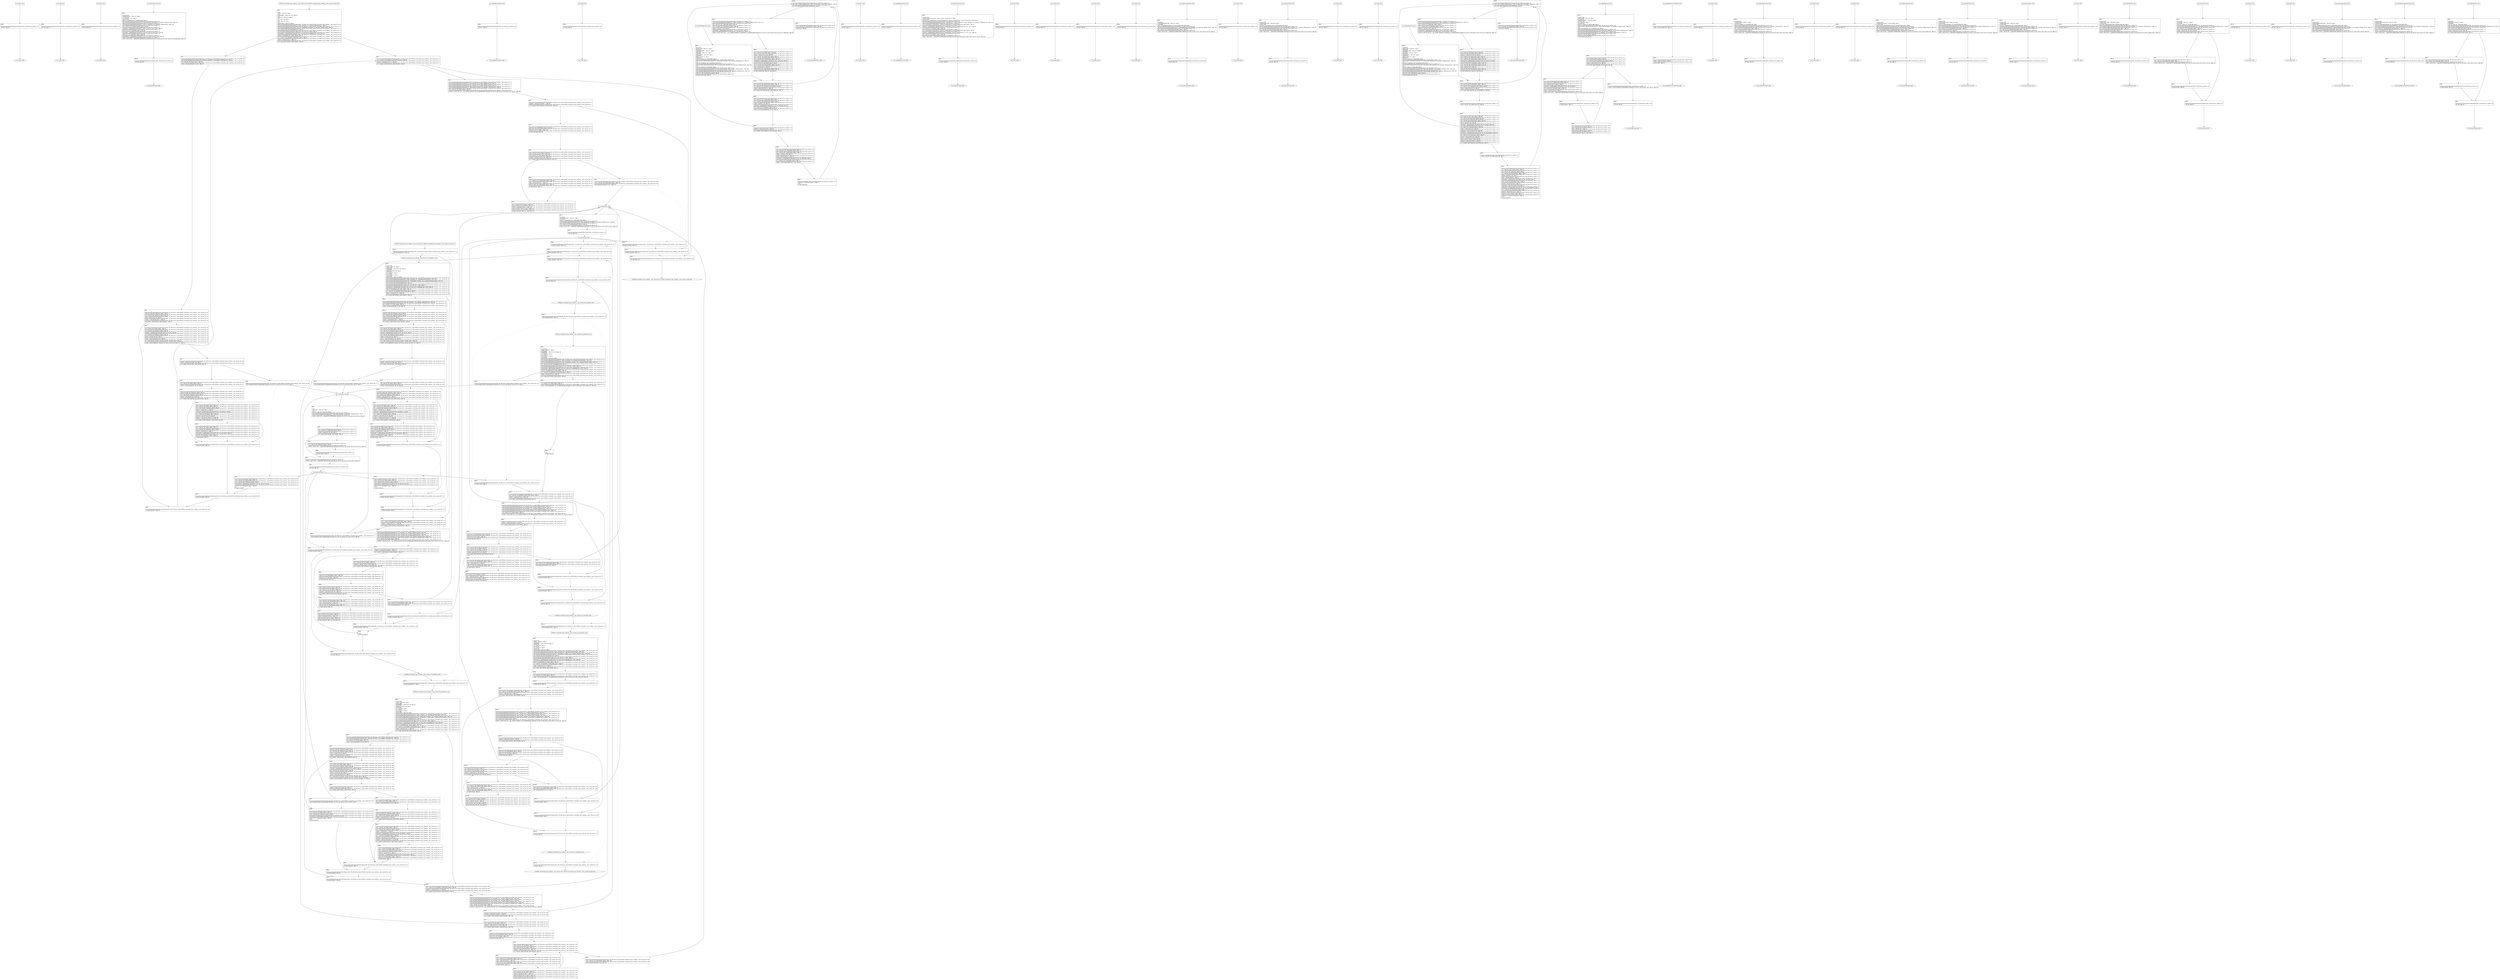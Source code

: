 digraph "icfg graph" {
BBio_ll_good1_end [label="{io_ll_good1_end}"];
BBio_ll_bad6_end [label="{io_ll_bad6_end}"];
BBio_ll_good5_end [label="{io_ll_good5_end}"];
BBio_ll_printWcharLine_end [label="{io_ll_printWcharLine_end}"];
BBCWE606_Unchecked_Loop_Condition__char_console_06_ll_CWE606_Unchecked_Loop_Condition__char_console_06_bad_end [label="{CWE606_Unchecked_Loop_Condition__char_console_06_ll_CWE606_Unchecked_Loop_Condition__char_console_06_bad_end}"];
BBCWE606_Unchecked_Loop_Condition__char_console_06_ll_CWE606_Unchecked_Loop_Condition__char_console_06_good_end [label="{CWE606_Unchecked_Loop_Condition__char_console_06_ll_CWE606_Unchecked_Loop_Condition__char_console_06_good_end}"];
BBio_ll_globalReturnsFalse_end [label="{io_ll_globalReturnsFalse_end}"];
BBio_ll_bad8_end [label="{io_ll_bad8_end}"];
BBio_ll_decodeHexWChars_end [label="{io_ll_decodeHexWChars_end}"];
BBio_ll_good7_end [label="{io_ll_good7_end}"];
BBio_ll_globalReturnsTrue_end [label="{io_ll_globalReturnsTrue_end}"];
BBio_ll_printStructLine_end [label="{io_ll_printStructLine_end}"];
BBio_ll_bad7_end [label="{io_ll_bad7_end}"];
BBio_ll_good6_end [label="{io_ll_good6_end}"];
BBio_ll_bad2_end [label="{io_ll_bad2_end}"];
BBio_ll_bad9_end [label="{io_ll_bad9_end}"];
BBio_ll_printUnsignedLine_end [label="{io_ll_printUnsignedLine_end}"];
BBio_ll_good4_end [label="{io_ll_good4_end}"];
BBio_ll_printSizeTLine_end [label="{io_ll_printSizeTLine_end}"];
BBio_ll_bad5_end [label="{io_ll_bad5_end}"];
BBio_ll_printLine_end [label="{io_ll_printLine_end}"];
BBCWE606_Unchecked_Loop_Condition__char_console_06_ll_goodG2B1_end [label="{CWE606_Unchecked_Loop_Condition__char_console_06_ll_goodG2B1_end}"];
BBCWE606_Unchecked_Loop_Condition__char_console_06_ll_goodB2G2_end [label="{CWE606_Unchecked_Loop_Condition__char_console_06_ll_goodB2G2_end}"];
BBCWE606_Unchecked_Loop_Condition__char_console_06_ll_goodG2B2_end [label="{CWE606_Unchecked_Loop_Condition__char_console_06_ll_goodG2B2_end}"];
BBio_ll_bad4_end [label="{io_ll_bad4_end}"];
BBio_ll_decodeHexChars_end [label="{io_ll_decodeHexChars_end}"];
BBio_ll_printBytesLine_end [label="{io_ll_printBytesLine_end}"];
BBCWE606_Unchecked_Loop_Condition__char_console_06_ll_goodB2G1_end [label="{CWE606_Unchecked_Loop_Condition__char_console_06_ll_goodB2G1_end}"];
BBio_ll_globalReturnsTrueOrFalse_end [label="{io_ll_globalReturnsTrueOrFalse_end}"];
BBio_ll_good3_end [label="{io_ll_good3_end}"];
BBio_ll_printHexCharLine_end [label="{io_ll_printHexCharLine_end}"];
BBio_ll_good9_end [label="{io_ll_good9_end}"];
BBio_ll_bad3_end [label="{io_ll_bad3_end}"];
BBio_ll_printDoubleLine_end [label="{io_ll_printDoubleLine_end}"];
BBio_ll_printShortLine_end [label="{io_ll_printShortLine_end}"];
BBio_ll_printLongLine_end [label="{io_ll_printLongLine_end}"];
BBio_ll_bad1_end [label="{io_ll_bad1_end}"];
BBio_ll_printFloatLine_end [label="{io_ll_printFloatLine_end}"];
BBio_ll_printWLine_end [label="{io_ll_printWLine_end}"];
BBio_ll_good2_end [label="{io_ll_good2_end}"];
BBio_ll_printIntLine_end [label="{io_ll_printIntLine_end}"];
BBio_ll_good8_end [label="{io_ll_good8_end}"];
BBio_ll_printLongLongLine_end [label="{io_ll_printLongLongLine_end}"];
BBio_ll_printHexUnsignedCharLine_end [label="{io_ll_printHexUnsignedCharLine_end}"];
BBio_ll_printSinkLine_end [label="{io_ll_printSinkLine_end}"];
BBio_ll_good1_start [label="{io_ll_good1_start}", shape=record];
io_ll_good1BB69 [label="{BB69:\l\l/home/raoxue/Desktop/MemVerif/workspace/000_108_983/source_code/io.c:187\l
  ret void, !dbg !52\l
}", shape=record];
BBio_ll_bad6_start [label="{io_ll_bad6_start}", shape=record];
io_ll_bad6BB83 [label="{BB83:\l\l/home/raoxue/Desktop/MemVerif/workspace/000_108_983/source_code/io.c:203\l
  ret void, !dbg !52\l
}", shape=record];
BBio_ll_good5_start [label="{io_ll_good5_start}", shape=record];
io_ll_good5BB73 [label="{BB73:\l\l/home/raoxue/Desktop/MemVerif/workspace/000_108_983/source_code/io.c:191\l
  ret void, !dbg !52\l
}", shape=record];
BBio_ll_printWcharLine_start [label="{io_ll_printWcharLine_start}", shape=record];
io_ll_printWcharLineBB28 [label="{BB28:\l\l/:3359311360\l
  %wideChar.addr = alloca i32, align 4\l
/:3359311360\l
  %s = alloca [2 x i32], align 4\l
/:3359311360\l
  store i32 %wideChar, i32* %wideChar.addr, align 4\l
/home/raoxue/Desktop/MemVerif/workspace/000_108_983/source_code/io.c:70\l
  call void @llvm.dbg.declare(metadata i32* %wideChar.addr, metadata !162, metadata !DIExpression()), !dbg !163\l
/home/raoxue/Desktop/MemVerif/workspace/000_108_983/source_code/io.c:74\l
  call void @llvm.dbg.declare(metadata [2 x i32]* %s, metadata !164, metadata !DIExpression()), !dbg !168\l
/home/raoxue/Desktop/MemVerif/workspace/000_108_983/source_code/io.c:75\l
  %0 = load i32, i32* %wideChar.addr, align 4, !dbg !61\l
/home/raoxue/Desktop/MemVerif/workspace/000_108_983/source_code/io.c:75\l
  %arrayidx = getelementptr inbounds [2 x i32], [2 x i32]* %s, i64 0, i64 0, !dbg !62\l
/home/raoxue/Desktop/MemVerif/workspace/000_108_983/source_code/io.c:75\l
  store i32 %0, i32* %arrayidx, align 4, !dbg !63\l
/home/raoxue/Desktop/MemVerif/workspace/000_108_983/source_code/io.c:76\l
  %arrayidx1 = getelementptr inbounds [2 x i32], [2 x i32]* %s, i64 0, i64 1, !dbg !64\l
/home/raoxue/Desktop/MemVerif/workspace/000_108_983/source_code/io.c:76\l
  store i32 0, i32* %arrayidx1, align 4, !dbg !65\l
/home/raoxue/Desktop/MemVerif/workspace/000_108_983/source_code/io.c:77\l
  %arraydecay = getelementptr inbounds [2 x i32], [2 x i32]* %s, i64 0, i64 0, !dbg !66\l
/home/raoxue/Desktop/MemVerif/workspace/000_108_983/source_code/io.c:77\l
  %call = call i32 (i8*, ...) @printf(i8* getelementptr inbounds ([5 x i8], [5 x i8]* @.str.10, i64 0, i64 0), i32* %arraydecay), !dbg !67\l
}", shape=record];
io_ll_printWcharLineBB28 [label="{BB28:\l\l/:3359311360\l
  %wideChar.addr = alloca i32, align 4\l
/:3359311360\l
  %s = alloca [2 x i32], align 4\l
/:3359311360\l
  store i32 %wideChar, i32* %wideChar.addr, align 4\l
/home/raoxue/Desktop/MemVerif/workspace/000_108_983/source_code/io.c:70\l
  call void @llvm.dbg.declare(metadata i32* %wideChar.addr, metadata !162, metadata !DIExpression()), !dbg !163\l
/home/raoxue/Desktop/MemVerif/workspace/000_108_983/source_code/io.c:74\l
  call void @llvm.dbg.declare(metadata [2 x i32]* %s, metadata !164, metadata !DIExpression()), !dbg !168\l
/home/raoxue/Desktop/MemVerif/workspace/000_108_983/source_code/io.c:75\l
  %0 = load i32, i32* %wideChar.addr, align 4, !dbg !61\l
/home/raoxue/Desktop/MemVerif/workspace/000_108_983/source_code/io.c:75\l
  %arrayidx = getelementptr inbounds [2 x i32], [2 x i32]* %s, i64 0, i64 0, !dbg !62\l
/home/raoxue/Desktop/MemVerif/workspace/000_108_983/source_code/io.c:75\l
  store i32 %0, i32* %arrayidx, align 4, !dbg !63\l
/home/raoxue/Desktop/MemVerif/workspace/000_108_983/source_code/io.c:76\l
  %arrayidx1 = getelementptr inbounds [2 x i32], [2 x i32]* %s, i64 0, i64 1, !dbg !64\l
/home/raoxue/Desktop/MemVerif/workspace/000_108_983/source_code/io.c:76\l
  store i32 0, i32* %arrayidx1, align 4, !dbg !65\l
/home/raoxue/Desktop/MemVerif/workspace/000_108_983/source_code/io.c:77\l
  %arraydecay = getelementptr inbounds [2 x i32], [2 x i32]* %s, i64 0, i64 0, !dbg !66\l
/home/raoxue/Desktop/MemVerif/workspace/000_108_983/source_code/io.c:77\l
  %call = call i32 (i8*, ...) @printf(i8* getelementptr inbounds ([5 x i8], [5 x i8]* @.str.10, i64 0, i64 0), i32* %arraydecay), !dbg !67\l
}", shape=record];
io_ll_printWcharLineBB29 [label="{BB29:\l\l/home/raoxue/Desktop/MemVerif/workspace/000_108_983/source_code/io.c:78\l
  ret void, !dbg !68\l
}", shape=record];
BBCWE606_Unchecked_Loop_Condition__char_console_06_ll_CWE606_Unchecked_Loop_Condition__char_console_06_bad_start [label="{CWE606_Unchecked_Loop_Condition__char_console_06_ll_CWE606_Unchecked_Loop_Condition__char_console_06_bad_start}", shape=record];
CWE606_Unchecked_Loop_Condition__char_console_06_ll_CWE606_Unchecked_Loop_Condition__char_console_06_badBB0 [label="{BB0:\l\l/:415\l
  %data = alloca i8*, align 8\l
/:415\l
  %dataBuffer = alloca [100 x i8], align 16\l
/:415\l
  %dataLen = alloca i64, align 8\l
/:415\l
  %i = alloca i32, align 4\l
/:415\l
  %n = alloca i32, align 4\l
/:415\l
  %intVariable = alloca i32, align 4\l
/home/raoxue/Desktop/MemVerif/workspace/000_108_983/source_code/CWE606_Unchecked_Loop_Condition__char_console_06.c:36\l
  call void @llvm.dbg.declare(metadata i8** %data, metadata !16, metadata !DIExpression()), !dbg !19\l
/home/raoxue/Desktop/MemVerif/workspace/000_108_983/source_code/CWE606_Unchecked_Loop_Condition__char_console_06.c:37\l
  call void @llvm.dbg.declare(metadata [100 x i8]* %dataBuffer, metadata !20, metadata !DIExpression()), !dbg !24\l
/home/raoxue/Desktop/MemVerif/workspace/000_108_983/source_code/CWE606_Unchecked_Loop_Condition__char_console_06.c:37\l
  %0 = bitcast [100 x i8]* %dataBuffer to i8*, !dbg !24\l
/home/raoxue/Desktop/MemVerif/workspace/000_108_983/source_code/CWE606_Unchecked_Loop_Condition__char_console_06.c:37\l
  call void @llvm.memset.p0i8.i64(i8* align 16 %0, i8 0, i64 100, i1 false), !dbg !24\l
/home/raoxue/Desktop/MemVerif/workspace/000_108_983/source_code/CWE606_Unchecked_Loop_Condition__char_console_06.c:38\l
  %arraydecay = getelementptr inbounds [100 x i8], [100 x i8]* %dataBuffer, i64 0, i64 0, !dbg !25\l
/home/raoxue/Desktop/MemVerif/workspace/000_108_983/source_code/CWE606_Unchecked_Loop_Condition__char_console_06.c:38\l
  store i8* %arraydecay, i8** %data, align 8, !dbg !26\l
/home/raoxue/Desktop/MemVerif/workspace/000_108_983/source_code/CWE606_Unchecked_Loop_Condition__char_console_06.c:39\l
  %1 = load i32, i32* @STATIC_CONST_FIVE, align 4, !dbg !27\l
/home/raoxue/Desktop/MemVerif/workspace/000_108_983/source_code/CWE606_Unchecked_Loop_Condition__char_console_06.c:39\l
  %cmp = icmp eq i32 %1, 5, !dbg !29\l
/home/raoxue/Desktop/MemVerif/workspace/000_108_983/source_code/CWE606_Unchecked_Loop_Condition__char_console_06.c:39\l
  br i1 %cmp, label %if.then, label %if.end21, !dbg !30\l
}", shape=record];
CWE606_Unchecked_Loop_Condition__char_console_06_ll_CWE606_Unchecked_Loop_Condition__char_console_06_badBB1 [label="{BB1:\l\l/home/raoxue/Desktop/MemVerif/workspace/000_108_983/source_code/CWE606_Unchecked_Loop_Condition__char_console_06.c:43\l
  call void @llvm.dbg.declare(metadata i64* %dataLen, metadata !31, metadata !DIExpression()), !dbg !37\l
/home/raoxue/Desktop/MemVerif/workspace/000_108_983/source_code/CWE606_Unchecked_Loop_Condition__char_console_06.c:43\l
  %2 = load i8*, i8** %data, align 8, !dbg !38\l
/home/raoxue/Desktop/MemVerif/workspace/000_108_983/source_code/CWE606_Unchecked_Loop_Condition__char_console_06.c:43\l
  %call = call i64 @strlen(i8* %2) #6, !dbg !39\l
}", shape=record];
CWE606_Unchecked_Loop_Condition__char_console_06_ll_CWE606_Unchecked_Loop_Condition__char_console_06_badBB1 [label="{BB1:\l\l/home/raoxue/Desktop/MemVerif/workspace/000_108_983/source_code/CWE606_Unchecked_Loop_Condition__char_console_06.c:43\l
  call void @llvm.dbg.declare(metadata i64* %dataLen, metadata !31, metadata !DIExpression()), !dbg !37\l
/home/raoxue/Desktop/MemVerif/workspace/000_108_983/source_code/CWE606_Unchecked_Loop_Condition__char_console_06.c:43\l
  %2 = load i8*, i8** %data, align 8, !dbg !38\l
/home/raoxue/Desktop/MemVerif/workspace/000_108_983/source_code/CWE606_Unchecked_Loop_Condition__char_console_06.c:43\l
  %call = call i64 @strlen(i8* %2) #6, !dbg !39\l
}", shape=record];
CWE606_Unchecked_Loop_Condition__char_console_06_ll_CWE606_Unchecked_Loop_Condition__char_console_06_badBB3 [label="{BB3:\l\l/home/raoxue/Desktop/MemVerif/workspace/000_108_983/source_code/CWE606_Unchecked_Loop_Condition__char_console_06.c:43\l
  store i64 %call, i64* %dataLen, align 8, !dbg !37\l
/home/raoxue/Desktop/MemVerif/workspace/000_108_983/source_code/CWE606_Unchecked_Loop_Condition__char_console_06.c:45\l
  %3 = load i64, i64* %dataLen, align 8, !dbg !40\l
/home/raoxue/Desktop/MemVerif/workspace/000_108_983/source_code/CWE606_Unchecked_Loop_Condition__char_console_06.c:45\l
  %sub = sub i64 100, %3, !dbg !42\l
/home/raoxue/Desktop/MemVerif/workspace/000_108_983/source_code/CWE606_Unchecked_Loop_Condition__char_console_06.c:45\l
  %cmp1 = icmp ugt i64 %sub, 1, !dbg !43\l
/home/raoxue/Desktop/MemVerif/workspace/000_108_983/source_code/CWE606_Unchecked_Loop_Condition__char_console_06.c:45\l
  br i1 %cmp1, label %if.then2, label %if.end20, !dbg !44\l
}", shape=record];
CWE606_Unchecked_Loop_Condition__char_console_06_ll_CWE606_Unchecked_Loop_Condition__char_console_06_badBB4 [label="{BB4:\l\l/home/raoxue/Desktop/MemVerif/workspace/000_108_983/source_code/CWE606_Unchecked_Loop_Condition__char_console_06.c:48\l
  %4 = load i8*, i8** %data, align 8, !dbg !45\l
/home/raoxue/Desktop/MemVerif/workspace/000_108_983/source_code/CWE606_Unchecked_Loop_Condition__char_console_06.c:48\l
  %5 = load i64, i64* %dataLen, align 8, !dbg !48\l
/home/raoxue/Desktop/MemVerif/workspace/000_108_983/source_code/CWE606_Unchecked_Loop_Condition__char_console_06.c:48\l
  %add.ptr = getelementptr inbounds i8, i8* %4, i64 %5, !dbg !49\l
/home/raoxue/Desktop/MemVerif/workspace/000_108_983/source_code/CWE606_Unchecked_Loop_Condition__char_console_06.c:48\l
  %6 = load i64, i64* %dataLen, align 8, !dbg !50\l
/home/raoxue/Desktop/MemVerif/workspace/000_108_983/source_code/CWE606_Unchecked_Loop_Condition__char_console_06.c:48\l
  %sub3 = sub i64 100, %6, !dbg !51\l
/home/raoxue/Desktop/MemVerif/workspace/000_108_983/source_code/CWE606_Unchecked_Loop_Condition__char_console_06.c:48\l
  %conv = trunc i64 %sub3 to i32, !dbg !52\l
/home/raoxue/Desktop/MemVerif/workspace/000_108_983/source_code/CWE606_Unchecked_Loop_Condition__char_console_06.c:48\l
  %7 = load %struct._IO_FILE*, %struct._IO_FILE** @stdin, align 8, !dbg !53\l
/home/raoxue/Desktop/MemVerif/workspace/000_108_983/source_code/CWE606_Unchecked_Loop_Condition__char_console_06.c:48\l
  %call4 = call i8* @fgets(i8* %add.ptr, i32 %conv, %struct._IO_FILE* %7), !dbg !54\l
}", shape=record];
CWE606_Unchecked_Loop_Condition__char_console_06_ll_CWE606_Unchecked_Loop_Condition__char_console_06_badBB4 [label="{BB4:\l\l/home/raoxue/Desktop/MemVerif/workspace/000_108_983/source_code/CWE606_Unchecked_Loop_Condition__char_console_06.c:48\l
  %4 = load i8*, i8** %data, align 8, !dbg !45\l
/home/raoxue/Desktop/MemVerif/workspace/000_108_983/source_code/CWE606_Unchecked_Loop_Condition__char_console_06.c:48\l
  %5 = load i64, i64* %dataLen, align 8, !dbg !48\l
/home/raoxue/Desktop/MemVerif/workspace/000_108_983/source_code/CWE606_Unchecked_Loop_Condition__char_console_06.c:48\l
  %add.ptr = getelementptr inbounds i8, i8* %4, i64 %5, !dbg !49\l
/home/raoxue/Desktop/MemVerif/workspace/000_108_983/source_code/CWE606_Unchecked_Loop_Condition__char_console_06.c:48\l
  %6 = load i64, i64* %dataLen, align 8, !dbg !50\l
/home/raoxue/Desktop/MemVerif/workspace/000_108_983/source_code/CWE606_Unchecked_Loop_Condition__char_console_06.c:48\l
  %sub3 = sub i64 100, %6, !dbg !51\l
/home/raoxue/Desktop/MemVerif/workspace/000_108_983/source_code/CWE606_Unchecked_Loop_Condition__char_console_06.c:48\l
  %conv = trunc i64 %sub3 to i32, !dbg !52\l
/home/raoxue/Desktop/MemVerif/workspace/000_108_983/source_code/CWE606_Unchecked_Loop_Condition__char_console_06.c:48\l
  %7 = load %struct._IO_FILE*, %struct._IO_FILE** @stdin, align 8, !dbg !53\l
/home/raoxue/Desktop/MemVerif/workspace/000_108_983/source_code/CWE606_Unchecked_Loop_Condition__char_console_06.c:48\l
  %call4 = call i8* @fgets(i8* %add.ptr, i32 %conv, %struct._IO_FILE* %7), !dbg !54\l
}", shape=record];
CWE606_Unchecked_Loop_Condition__char_console_06_ll_CWE606_Unchecked_Loop_Condition__char_console_06_badBB6 [label="{BB6:\l\l/home/raoxue/Desktop/MemVerif/workspace/000_108_983/source_code/CWE606_Unchecked_Loop_Condition__char_console_06.c:48\l
  %cmp5 = icmp ne i8* %call4, null, !dbg !55\l
/home/raoxue/Desktop/MemVerif/workspace/000_108_983/source_code/CWE606_Unchecked_Loop_Condition__char_console_06.c:48\l
  br i1 %cmp5, label %if.then7, label %if.else, !dbg !56\l
}", shape=record];
CWE606_Unchecked_Loop_Condition__char_console_06_ll_CWE606_Unchecked_Loop_Condition__char_console_06_badBB7 [label="{BB7:\l\l/home/raoxue/Desktop/MemVerif/workspace/000_108_983/source_code/CWE606_Unchecked_Loop_Condition__char_console_06.c:52\l
  %8 = load i8*, i8** %data, align 8, !dbg !57\l
/home/raoxue/Desktop/MemVerif/workspace/000_108_983/source_code/CWE606_Unchecked_Loop_Condition__char_console_06.c:52\l
  %call8 = call i64 @strlen(i8* %8) #6, !dbg !59\l
}", shape=record];
CWE606_Unchecked_Loop_Condition__char_console_06_ll_CWE606_Unchecked_Loop_Condition__char_console_06_badBB7 [label="{BB7:\l\l/home/raoxue/Desktop/MemVerif/workspace/000_108_983/source_code/CWE606_Unchecked_Loop_Condition__char_console_06.c:52\l
  %8 = load i8*, i8** %data, align 8, !dbg !57\l
/home/raoxue/Desktop/MemVerif/workspace/000_108_983/source_code/CWE606_Unchecked_Loop_Condition__char_console_06.c:52\l
  %call8 = call i64 @strlen(i8* %8) #6, !dbg !59\l
}", shape=record];
CWE606_Unchecked_Loop_Condition__char_console_06_ll_CWE606_Unchecked_Loop_Condition__char_console_06_badBB9 [label="{BB9:\l\l/home/raoxue/Desktop/MemVerif/workspace/000_108_983/source_code/CWE606_Unchecked_Loop_Condition__char_console_06.c:52\l
  store i64 %call8, i64* %dataLen, align 8, !dbg !60\l
/home/raoxue/Desktop/MemVerif/workspace/000_108_983/source_code/CWE606_Unchecked_Loop_Condition__char_console_06.c:53\l
  %9 = load i64, i64* %dataLen, align 8, !dbg !61\l
/home/raoxue/Desktop/MemVerif/workspace/000_108_983/source_code/CWE606_Unchecked_Loop_Condition__char_console_06.c:53\l
  %cmp9 = icmp ugt i64 %9, 0, !dbg !63\l
/home/raoxue/Desktop/MemVerif/workspace/000_108_983/source_code/CWE606_Unchecked_Loop_Condition__char_console_06.c:53\l
  br i1 %cmp9, label %land.lhs.true, label %if.end, !dbg !64\l
}", shape=record];
CWE606_Unchecked_Loop_Condition__char_console_06_ll_CWE606_Unchecked_Loop_Condition__char_console_06_badBB10 [label="{BB10:\l\l/home/raoxue/Desktop/MemVerif/workspace/000_108_983/source_code/CWE606_Unchecked_Loop_Condition__char_console_06.c:53\l
  %10 = load i8*, i8** %data, align 8, !dbg !65\l
/home/raoxue/Desktop/MemVerif/workspace/000_108_983/source_code/CWE606_Unchecked_Loop_Condition__char_console_06.c:53\l
  %11 = load i64, i64* %dataLen, align 8, !dbg !66\l
/home/raoxue/Desktop/MemVerif/workspace/000_108_983/source_code/CWE606_Unchecked_Loop_Condition__char_console_06.c:53\l
  %sub11 = sub i64 %11, 1, !dbg !67\l
/home/raoxue/Desktop/MemVerif/workspace/000_108_983/source_code/CWE606_Unchecked_Loop_Condition__char_console_06.c:53\l
  %arrayidx = getelementptr inbounds i8, i8* %10, i64 %sub11, !dbg !65\l
/home/raoxue/Desktop/MemVerif/workspace/000_108_983/source_code/CWE606_Unchecked_Loop_Condition__char_console_06.c:53\l
  %12 = load i8, i8* %arrayidx, align 1, !dbg !65\l
/home/raoxue/Desktop/MemVerif/workspace/000_108_983/source_code/CWE606_Unchecked_Loop_Condition__char_console_06.c:53\l
  %conv12 = sext i8 %12 to i32, !dbg !65\l
/home/raoxue/Desktop/MemVerif/workspace/000_108_983/source_code/CWE606_Unchecked_Loop_Condition__char_console_06.c:53\l
  %cmp13 = icmp eq i32 %conv12, 10, !dbg !68\l
/home/raoxue/Desktop/MemVerif/workspace/000_108_983/source_code/CWE606_Unchecked_Loop_Condition__char_console_06.c:53\l
  br i1 %cmp13, label %if.then15, label %if.end, !dbg !69\l
}", shape=record];
CWE606_Unchecked_Loop_Condition__char_console_06_ll_CWE606_Unchecked_Loop_Condition__char_console_06_badBB12 [label="{BB12:\l\l/home/raoxue/Desktop/MemVerif/workspace/000_108_983/source_code/CWE606_Unchecked_Loop_Condition__char_console_06.c:55\l
  %13 = load i8*, i8** %data, align 8, !dbg !70\l
/home/raoxue/Desktop/MemVerif/workspace/000_108_983/source_code/CWE606_Unchecked_Loop_Condition__char_console_06.c:55\l
  %14 = load i64, i64* %dataLen, align 8, !dbg !72\l
/home/raoxue/Desktop/MemVerif/workspace/000_108_983/source_code/CWE606_Unchecked_Loop_Condition__char_console_06.c:55\l
  %sub16 = sub i64 %14, 1, !dbg !73\l
/home/raoxue/Desktop/MemVerif/workspace/000_108_983/source_code/CWE606_Unchecked_Loop_Condition__char_console_06.c:55\l
  %arrayidx17 = getelementptr inbounds i8, i8* %13, i64 %sub16, !dbg !70\l
/home/raoxue/Desktop/MemVerif/workspace/000_108_983/source_code/CWE606_Unchecked_Loop_Condition__char_console_06.c:55\l
  store i8 0, i8* %arrayidx17, align 1, !dbg !74\l
/home/raoxue/Desktop/MemVerif/workspace/000_108_983/source_code/CWE606_Unchecked_Loop_Condition__char_console_06.c:56\l
  br label %if.end, !dbg !75\l
}", shape=record];
CWE606_Unchecked_Loop_Condition__char_console_06_ll_CWE606_Unchecked_Loop_Condition__char_console_06_badBB11 [label="{BB11:\l\l/home/raoxue/Desktop/MemVerif/workspace/000_108_983/source_code/CWE606_Unchecked_Loop_Condition__char_console_06.c:57\l
  br label %if.end19, !dbg !76\l
}", shape=record];
CWE606_Unchecked_Loop_Condition__char_console_06_ll_CWE606_Unchecked_Loop_Condition__char_console_06_badBB8 [label="{BB8:\l\l/home/raoxue/Desktop/MemVerif/workspace/000_108_983/source_code/CWE606_Unchecked_Loop_Condition__char_console_06.c:60\l
  call void @printLine(i8* getelementptr inbounds ([15 x i8], [15 x i8]* @.str, i64 0, i64 0)), !dbg !77\l
}", shape=record];
CWE606_Unchecked_Loop_Condition__char_console_06_ll_CWE606_Unchecked_Loop_Condition__char_console_06_badBB8 [label="{BB8:\l\l/home/raoxue/Desktop/MemVerif/workspace/000_108_983/source_code/CWE606_Unchecked_Loop_Condition__char_console_06.c:60\l
  call void @printLine(i8* getelementptr inbounds ([15 x i8], [15 x i8]* @.str, i64 0, i64 0)), !dbg !77\l
}", shape=record];
CWE606_Unchecked_Loop_Condition__char_console_06_ll_CWE606_Unchecked_Loop_Condition__char_console_06_badBB14 [label="{BB14:\l\l/home/raoxue/Desktop/MemVerif/workspace/000_108_983/source_code/CWE606_Unchecked_Loop_Condition__char_console_06.c:62\l
  %15 = load i8*, i8** %data, align 8, !dbg !79\l
/home/raoxue/Desktop/MemVerif/workspace/000_108_983/source_code/CWE606_Unchecked_Loop_Condition__char_console_06.c:62\l
  %16 = load i64, i64* %dataLen, align 8, !dbg !80\l
/home/raoxue/Desktop/MemVerif/workspace/000_108_983/source_code/CWE606_Unchecked_Loop_Condition__char_console_06.c:62\l
  %arrayidx18 = getelementptr inbounds i8, i8* %15, i64 %16, !dbg !79\l
/home/raoxue/Desktop/MemVerif/workspace/000_108_983/source_code/CWE606_Unchecked_Loop_Condition__char_console_06.c:62\l
  store i8 0, i8* %arrayidx18, align 1, !dbg !81\l
/:62\l
  br label %if.end19\l
}", shape=record];
CWE606_Unchecked_Loop_Condition__char_console_06_ll_CWE606_Unchecked_Loop_Condition__char_console_06_badBB13 [label="{BB13:\l\l/home/raoxue/Desktop/MemVerif/workspace/000_108_983/source_code/CWE606_Unchecked_Loop_Condition__char_console_06.c:64\l
  br label %if.end20, !dbg !82\l
}", shape=record];
CWE606_Unchecked_Loop_Condition__char_console_06_ll_CWE606_Unchecked_Loop_Condition__char_console_06_badBB5 [label="{BB5:\l\l/home/raoxue/Desktop/MemVerif/workspace/000_108_983/source_code/CWE606_Unchecked_Loop_Condition__char_console_06.c:66\l
  br label %if.end21, !dbg !83\l
}", shape=record];
CWE606_Unchecked_Loop_Condition__char_console_06_ll_CWE606_Unchecked_Loop_Condition__char_console_06_badBB2 [label="{BB2:\l\l/home/raoxue/Desktop/MemVerif/workspace/000_108_983/source_code/CWE606_Unchecked_Loop_Condition__char_console_06.c:67\l
  %17 = load i32, i32* @STATIC_CONST_FIVE, align 4, !dbg !84\l
/home/raoxue/Desktop/MemVerif/workspace/000_108_983/source_code/CWE606_Unchecked_Loop_Condition__char_console_06.c:67\l
  %cmp22 = icmp eq i32 %17, 5, !dbg !86\l
/home/raoxue/Desktop/MemVerif/workspace/000_108_983/source_code/CWE606_Unchecked_Loop_Condition__char_console_06.c:67\l
  br i1 %cmp22, label %if.then24, label %if.end33, !dbg !87\l
}", shape=record];
CWE606_Unchecked_Loop_Condition__char_console_06_ll_CWE606_Unchecked_Loop_Condition__char_console_06_badBB15 [label="{BB15:\l\l/home/raoxue/Desktop/MemVerif/workspace/000_108_983/source_code/CWE606_Unchecked_Loop_Condition__char_console_06.c:70\l
  call void @llvm.dbg.declare(metadata i32* %i, metadata !88, metadata !DIExpression()), !dbg !91\l
/home/raoxue/Desktop/MemVerif/workspace/000_108_983/source_code/CWE606_Unchecked_Loop_Condition__char_console_06.c:70\l
  call void @llvm.dbg.declare(metadata i32* %n, metadata !92, metadata !DIExpression()), !dbg !93\l
/home/raoxue/Desktop/MemVerif/workspace/000_108_983/source_code/CWE606_Unchecked_Loop_Condition__char_console_06.c:70\l
  call void @llvm.dbg.declare(metadata i32* %intVariable, metadata !94, metadata !DIExpression()), !dbg !95\l
/home/raoxue/Desktop/MemVerif/workspace/000_108_983/source_code/CWE606_Unchecked_Loop_Condition__char_console_06.c:71\l
  %18 = load i8*, i8** %data, align 8, !dbg !96\l
/home/raoxue/Desktop/MemVerif/workspace/000_108_983/source_code/CWE606_Unchecked_Loop_Condition__char_console_06.c:71\l
  %call25 = call i32 (i8*, i8*, ...) @__isoc99_sscanf(i8* %18, i8* getelementptr inbounds ([3 x i8], [3 x i8]* @.str.1, i64 0, i64 0), i32* %n) #7, !dbg !98\l
}", shape=record];
CWE606_Unchecked_Loop_Condition__char_console_06_ll_CWE606_Unchecked_Loop_Condition__char_console_06_badBB15 [label="{BB15:\l\l/home/raoxue/Desktop/MemVerif/workspace/000_108_983/source_code/CWE606_Unchecked_Loop_Condition__char_console_06.c:70\l
  call void @llvm.dbg.declare(metadata i32* %i, metadata !88, metadata !DIExpression()), !dbg !91\l
/home/raoxue/Desktop/MemVerif/workspace/000_108_983/source_code/CWE606_Unchecked_Loop_Condition__char_console_06.c:70\l
  call void @llvm.dbg.declare(metadata i32* %n, metadata !92, metadata !DIExpression()), !dbg !93\l
/home/raoxue/Desktop/MemVerif/workspace/000_108_983/source_code/CWE606_Unchecked_Loop_Condition__char_console_06.c:70\l
  call void @llvm.dbg.declare(metadata i32* %intVariable, metadata !94, metadata !DIExpression()), !dbg !95\l
/home/raoxue/Desktop/MemVerif/workspace/000_108_983/source_code/CWE606_Unchecked_Loop_Condition__char_console_06.c:71\l
  %18 = load i8*, i8** %data, align 8, !dbg !96\l
/home/raoxue/Desktop/MemVerif/workspace/000_108_983/source_code/CWE606_Unchecked_Loop_Condition__char_console_06.c:71\l
  %call25 = call i32 (i8*, i8*, ...) @__isoc99_sscanf(i8* %18, i8* getelementptr inbounds ([3 x i8], [3 x i8]* @.str.1, i64 0, i64 0), i32* %n) #7, !dbg !98\l
}", shape=record];
CWE606_Unchecked_Loop_Condition__char_console_06_ll_CWE606_Unchecked_Loop_Condition__char_console_06_badBB17 [label="{BB17:\l\l/home/raoxue/Desktop/MemVerif/workspace/000_108_983/source_code/CWE606_Unchecked_Loop_Condition__char_console_06.c:71\l
  %cmp26 = icmp eq i32 %call25, 1, !dbg !99\l
/home/raoxue/Desktop/MemVerif/workspace/000_108_983/source_code/CWE606_Unchecked_Loop_Condition__char_console_06.c:71\l
  br i1 %cmp26, label %if.then28, label %if.end32, !dbg !100\l
}", shape=record];
CWE606_Unchecked_Loop_Condition__char_console_06_ll_CWE606_Unchecked_Loop_Condition__char_console_06_badBB18 [label="{BB18:\l\l/home/raoxue/Desktop/MemVerif/workspace/000_108_983/source_code/CWE606_Unchecked_Loop_Condition__char_console_06.c:74\l
  store i32 0, i32* %intVariable, align 4, !dbg !101\l
/home/raoxue/Desktop/MemVerif/workspace/000_108_983/source_code/CWE606_Unchecked_Loop_Condition__char_console_06.c:75\l
  store i32 0, i32* %i, align 4, !dbg !103\l
/home/raoxue/Desktop/MemVerif/workspace/000_108_983/source_code/CWE606_Unchecked_Loop_Condition__char_console_06.c:75\l
  br label %for.cond, !dbg !105\l
}", shape=record];
CWE606_Unchecked_Loop_Condition__char_console_06_ll_CWE606_Unchecked_Loop_Condition__char_console_06_badBB20 [label="{BB20:\l\l/home/raoxue/Desktop/MemVerif/workspace/000_108_983/source_code/CWE606_Unchecked_Loop_Condition__char_console_06.c:75\l
  %19 = load i32, i32* %i, align 4, !dbg !106\l
/home/raoxue/Desktop/MemVerif/workspace/000_108_983/source_code/CWE606_Unchecked_Loop_Condition__char_console_06.c:75\l
  %20 = load i32, i32* %n, align 4, !dbg !108\l
/home/raoxue/Desktop/MemVerif/workspace/000_108_983/source_code/CWE606_Unchecked_Loop_Condition__char_console_06.c:75\l
  %cmp29 = icmp slt i32 %19, %20, !dbg !109\l
/home/raoxue/Desktop/MemVerif/workspace/000_108_983/source_code/CWE606_Unchecked_Loop_Condition__char_console_06.c:75\l
  br i1 %cmp29, label %for.body, label %for.end, !dbg !110\l
}", shape=record];
CWE606_Unchecked_Loop_Condition__char_console_06_ll_CWE606_Unchecked_Loop_Condition__char_console_06_badBB21 [label="{BB21:\l\l/home/raoxue/Desktop/MemVerif/workspace/000_108_983/source_code/CWE606_Unchecked_Loop_Condition__char_console_06.c:78\l
  %21 = load i32, i32* %intVariable, align 4, !dbg !111\l
/home/raoxue/Desktop/MemVerif/workspace/000_108_983/source_code/CWE606_Unchecked_Loop_Condition__char_console_06.c:78\l
  %inc = add nsw i32 %21, 1, !dbg !111\l
/home/raoxue/Desktop/MemVerif/workspace/000_108_983/source_code/CWE606_Unchecked_Loop_Condition__char_console_06.c:78\l
  store i32 %inc, i32* %intVariable, align 4, !dbg !111\l
/home/raoxue/Desktop/MemVerif/workspace/000_108_983/source_code/CWE606_Unchecked_Loop_Condition__char_console_06.c:79\l
  br label %for.inc, !dbg !113\l
}", shape=record];
CWE606_Unchecked_Loop_Condition__char_console_06_ll_CWE606_Unchecked_Loop_Condition__char_console_06_badBB23 [label="{BB23:\l\l/home/raoxue/Desktop/MemVerif/workspace/000_108_983/source_code/CWE606_Unchecked_Loop_Condition__char_console_06.c:75\l
  %22 = load i32, i32* %i, align 4, !dbg !114\l
/home/raoxue/Desktop/MemVerif/workspace/000_108_983/source_code/CWE606_Unchecked_Loop_Condition__char_console_06.c:75\l
  %inc31 = add nsw i32 %22, 1, !dbg !114\l
/home/raoxue/Desktop/MemVerif/workspace/000_108_983/source_code/CWE606_Unchecked_Loop_Condition__char_console_06.c:75\l
  store i32 %inc31, i32* %i, align 4, !dbg !114\l
/home/raoxue/Desktop/MemVerif/workspace/000_108_983/source_code/CWE606_Unchecked_Loop_Condition__char_console_06.c:75\l
  br label %for.cond, !dbg !115, !llvm.loop !116\l
}", shape=record];
CWE606_Unchecked_Loop_Condition__char_console_06_ll_CWE606_Unchecked_Loop_Condition__char_console_06_badBB22 [label="{BB22:\l\l/home/raoxue/Desktop/MemVerif/workspace/000_108_983/source_code/CWE606_Unchecked_Loop_Condition__char_console_06.c:80\l
  %23 = load i32, i32* %intVariable, align 4, !dbg !119\l
/home/raoxue/Desktop/MemVerif/workspace/000_108_983/source_code/CWE606_Unchecked_Loop_Condition__char_console_06.c:80\l
  call void @printIntLine(i32 %23), !dbg !120\l
}", shape=record];
CWE606_Unchecked_Loop_Condition__char_console_06_ll_CWE606_Unchecked_Loop_Condition__char_console_06_badBB22 [label="{BB22:\l\l/home/raoxue/Desktop/MemVerif/workspace/000_108_983/source_code/CWE606_Unchecked_Loop_Condition__char_console_06.c:80\l
  %23 = load i32, i32* %intVariable, align 4, !dbg !119\l
/home/raoxue/Desktop/MemVerif/workspace/000_108_983/source_code/CWE606_Unchecked_Loop_Condition__char_console_06.c:80\l
  call void @printIntLine(i32 %23), !dbg !120\l
}", shape=record];
CWE606_Unchecked_Loop_Condition__char_console_06_ll_CWE606_Unchecked_Loop_Condition__char_console_06_badBB24 [label="{BB24:\l\l/home/raoxue/Desktop/MemVerif/workspace/000_108_983/source_code/CWE606_Unchecked_Loop_Condition__char_console_06.c:81\l
  br label %if.end32, !dbg !121\l
}", shape=record];
CWE606_Unchecked_Loop_Condition__char_console_06_ll_CWE606_Unchecked_Loop_Condition__char_console_06_badBB19 [label="{BB19:\l\l/home/raoxue/Desktop/MemVerif/workspace/000_108_983/source_code/CWE606_Unchecked_Loop_Condition__char_console_06.c:83\l
  br label %if.end33, !dbg !122\l
}", shape=record];
CWE606_Unchecked_Loop_Condition__char_console_06_ll_CWE606_Unchecked_Loop_Condition__char_console_06_badBB16 [label="{BB16:\l\l/home/raoxue/Desktop/MemVerif/workspace/000_108_983/source_code/CWE606_Unchecked_Loop_Condition__char_console_06.c:84\l
  ret void, !dbg !123\l
}", shape=record];
BBCWE606_Unchecked_Loop_Condition__char_console_06_ll_CWE606_Unchecked_Loop_Condition__char_console_06_good_start [label="{CWE606_Unchecked_Loop_Condition__char_console_06_ll_CWE606_Unchecked_Loop_Condition__char_console_06_good_start}", shape=record];
CWE606_Unchecked_Loop_Condition__char_console_06_ll_CWE606_Unchecked_Loop_Condition__char_console_06_goodBB111 [label="{BB111:\l\l/home/raoxue/Desktop/MemVerif/workspace/000_108_983/source_code/CWE606_Unchecked_Loop_Condition__char_console_06.c:274\l
  call void @goodB2G1(), !dbg !16\l
}", shape=record];
CWE606_Unchecked_Loop_Condition__char_console_06_ll_CWE606_Unchecked_Loop_Condition__char_console_06_goodBB111 [label="{BB111:\l\l/home/raoxue/Desktop/MemVerif/workspace/000_108_983/source_code/CWE606_Unchecked_Loop_Condition__char_console_06.c:274\l
  call void @goodB2G1(), !dbg !16\l
}", shape=record];
CWE606_Unchecked_Loop_Condition__char_console_06_ll_CWE606_Unchecked_Loop_Condition__char_console_06_goodBB112 [label="{BB112:\l\l/home/raoxue/Desktop/MemVerif/workspace/000_108_983/source_code/CWE606_Unchecked_Loop_Condition__char_console_06.c:275\l
  call void @goodB2G2(), !dbg !17\l
}", shape=record];
CWE606_Unchecked_Loop_Condition__char_console_06_ll_CWE606_Unchecked_Loop_Condition__char_console_06_goodBB112 [label="{BB112:\l\l/home/raoxue/Desktop/MemVerif/workspace/000_108_983/source_code/CWE606_Unchecked_Loop_Condition__char_console_06.c:275\l
  call void @goodB2G2(), !dbg !17\l
}", shape=record];
CWE606_Unchecked_Loop_Condition__char_console_06_ll_CWE606_Unchecked_Loop_Condition__char_console_06_goodBB113 [label="{BB113:\l\l/home/raoxue/Desktop/MemVerif/workspace/000_108_983/source_code/CWE606_Unchecked_Loop_Condition__char_console_06.c:276\l
  call void @goodG2B1(), !dbg !18\l
}", shape=record];
CWE606_Unchecked_Loop_Condition__char_console_06_ll_CWE606_Unchecked_Loop_Condition__char_console_06_goodBB113 [label="{BB113:\l\l/home/raoxue/Desktop/MemVerif/workspace/000_108_983/source_code/CWE606_Unchecked_Loop_Condition__char_console_06.c:276\l
  call void @goodG2B1(), !dbg !18\l
}", shape=record];
CWE606_Unchecked_Loop_Condition__char_console_06_ll_CWE606_Unchecked_Loop_Condition__char_console_06_goodBB114 [label="{BB114:\l\l/home/raoxue/Desktop/MemVerif/workspace/000_108_983/source_code/CWE606_Unchecked_Loop_Condition__char_console_06.c:277\l
  call void @goodG2B2(), !dbg !19\l
}", shape=record];
CWE606_Unchecked_Loop_Condition__char_console_06_ll_CWE606_Unchecked_Loop_Condition__char_console_06_goodBB114 [label="{BB114:\l\l/home/raoxue/Desktop/MemVerif/workspace/000_108_983/source_code/CWE606_Unchecked_Loop_Condition__char_console_06.c:277\l
  call void @goodG2B2(), !dbg !19\l
}", shape=record];
CWE606_Unchecked_Loop_Condition__char_console_06_ll_CWE606_Unchecked_Loop_Condition__char_console_06_goodBB115 [label="{BB115:\l\l/home/raoxue/Desktop/MemVerif/workspace/000_108_983/source_code/CWE606_Unchecked_Loop_Condition__char_console_06.c:278\l
  ret void, !dbg !20\l
}", shape=record];
BBio_ll_globalReturnsFalse_start [label="{io_ll_globalReturnsFalse_start}", shape=record];
io_ll_globalReturnsFalseBB66 [label="{BB66:\l\l/home/raoxue/Desktop/MemVerif/workspace/000_108_983/source_code/io.c:163\l
  ret i32 0, !dbg !52\l
}", shape=record];
BBio_ll_bad8_start [label="{io_ll_bad8_start}", shape=record];
io_ll_bad8BB85 [label="{BB85:\l\l/home/raoxue/Desktop/MemVerif/workspace/000_108_983/source_code/io.c:205\l
  ret void, !dbg !52\l
}", shape=record];
BBio_ll_decodeHexWChars_start [label="{io_ll_decodeHexWChars_start}", shape=record];
io_ll_decodeHexWCharsBB55 [label="{BB55:\l\l/:86932040\l
  %bytes.addr = alloca i8*, align 8\l
/:86932040\l
  %numBytes.addr = alloca i64, align 8\l
/:86932040\l
  %hex.addr = alloca i32*, align 8\l
/:86932040\l
  %numWritten = alloca i64, align 8\l
/:86932040\l
  %byte = alloca i32, align 4\l
/:86932040\l
  store i8* %bytes, i8** %bytes.addr, align 8\l
/home/raoxue/Desktop/MemVerif/workspace/000_108_983/source_code/io.c:135\l
  call void @llvm.dbg.declare(metadata i8** %bytes.addr, metadata !290, metadata !DIExpression()), !dbg !291\l
/:135\l
  store i64 %numBytes, i64* %numBytes.addr, align 8\l
/home/raoxue/Desktop/MemVerif/workspace/000_108_983/source_code/io.c:135\l
  call void @llvm.dbg.declare(metadata i64* %numBytes.addr, metadata !292, metadata !DIExpression()), !dbg !293\l
/:135\l
  store i32* %hex, i32** %hex.addr, align 8\l
/home/raoxue/Desktop/MemVerif/workspace/000_108_983/source_code/io.c:135\l
  call void @llvm.dbg.declare(metadata i32** %hex.addr, metadata !294, metadata !DIExpression()), !dbg !295\l
/home/raoxue/Desktop/MemVerif/workspace/000_108_983/source_code/io.c:137\l
  call void @llvm.dbg.declare(metadata i64* %numWritten, metadata !296, metadata !DIExpression()), !dbg !297\l
/home/raoxue/Desktop/MemVerif/workspace/000_108_983/source_code/io.c:137\l
  store i64 0, i64* %numWritten, align 8, !dbg !65\l
/home/raoxue/Desktop/MemVerif/workspace/000_108_983/source_code/io.c:143\l
  br label %while.cond, !dbg !66\l
}", shape=record];
io_ll_decodeHexWCharsBB56 [label="{BB56:\l\l/home/raoxue/Desktop/MemVerif/workspace/000_108_983/source_code/io.c:143\l
  %0 = load i64, i64* %numWritten, align 8, !dbg !67\l
/home/raoxue/Desktop/MemVerif/workspace/000_108_983/source_code/io.c:143\l
  %1 = load i64, i64* %numBytes.addr, align 8, !dbg !68\l
/home/raoxue/Desktop/MemVerif/workspace/000_108_983/source_code/io.c:143\l
  %cmp = icmp ult i64 %0, %1, !dbg !69\l
/home/raoxue/Desktop/MemVerif/workspace/000_108_983/source_code/io.c:143\l
  br i1 %cmp, label %land.lhs.true, label %land.end, !dbg !70\l
}", shape=record];
io_ll_decodeHexWCharsBB57 [label="{BB57:\l\l/home/raoxue/Desktop/MemVerif/workspace/000_108_983/source_code/io.c:143\l
  %2 = load i32*, i32** %hex.addr, align 8, !dbg !71\l
/home/raoxue/Desktop/MemVerif/workspace/000_108_983/source_code/io.c:143\l
  %3 = load i64, i64* %numWritten, align 8, !dbg !72\l
/home/raoxue/Desktop/MemVerif/workspace/000_108_983/source_code/io.c:143\l
  %mul = mul i64 2, %3, !dbg !73\l
/home/raoxue/Desktop/MemVerif/workspace/000_108_983/source_code/io.c:143\l
  %arrayidx = getelementptr inbounds i32, i32* %2, i64 %mul, !dbg !71\l
/home/raoxue/Desktop/MemVerif/workspace/000_108_983/source_code/io.c:143\l
  %4 = load i32, i32* %arrayidx, align 4, !dbg !71\l
/home/raoxue/Desktop/MemVerif/workspace/000_108_983/source_code/io.c:143\l
  %call = call i32 @iswxdigit(i32 %4) #5, !dbg !74\l
}", shape=record];
io_ll_decodeHexWCharsBB57 [label="{BB57:\l\l/home/raoxue/Desktop/MemVerif/workspace/000_108_983/source_code/io.c:143\l
  %2 = load i32*, i32** %hex.addr, align 8, !dbg !71\l
/home/raoxue/Desktop/MemVerif/workspace/000_108_983/source_code/io.c:143\l
  %3 = load i64, i64* %numWritten, align 8, !dbg !72\l
/home/raoxue/Desktop/MemVerif/workspace/000_108_983/source_code/io.c:143\l
  %mul = mul i64 2, %3, !dbg !73\l
/home/raoxue/Desktop/MemVerif/workspace/000_108_983/source_code/io.c:143\l
  %arrayidx = getelementptr inbounds i32, i32* %2, i64 %mul, !dbg !71\l
/home/raoxue/Desktop/MemVerif/workspace/000_108_983/source_code/io.c:143\l
  %4 = load i32, i32* %arrayidx, align 4, !dbg !71\l
/home/raoxue/Desktop/MemVerif/workspace/000_108_983/source_code/io.c:143\l
  %call = call i32 @iswxdigit(i32 %4) #5, !dbg !74\l
}", shape=record];
io_ll_decodeHexWCharsBB59 [label="{BB59:\l\l/home/raoxue/Desktop/MemVerif/workspace/000_108_983/source_code/io.c:143\l
  %tobool = icmp ne i32 %call, 0, !dbg !74\l
/home/raoxue/Desktop/MemVerif/workspace/000_108_983/source_code/io.c:143\l
  br i1 %tobool, label %land.rhs, label %land.end, !dbg !75\l
}", shape=record];
io_ll_decodeHexWCharsBB60 [label="{BB60:\l\l/home/raoxue/Desktop/MemVerif/workspace/000_108_983/source_code/io.c:143\l
  %5 = load i32*, i32** %hex.addr, align 8, !dbg !76\l
/home/raoxue/Desktop/MemVerif/workspace/000_108_983/source_code/io.c:143\l
  %6 = load i64, i64* %numWritten, align 8, !dbg !77\l
/home/raoxue/Desktop/MemVerif/workspace/000_108_983/source_code/io.c:143\l
  %mul1 = mul i64 2, %6, !dbg !78\l
/home/raoxue/Desktop/MemVerif/workspace/000_108_983/source_code/io.c:143\l
  %add = add i64 %mul1, 1, !dbg !79\l
/home/raoxue/Desktop/MemVerif/workspace/000_108_983/source_code/io.c:143\l
  %arrayidx2 = getelementptr inbounds i32, i32* %5, i64 %add, !dbg !76\l
/home/raoxue/Desktop/MemVerif/workspace/000_108_983/source_code/io.c:143\l
  %7 = load i32, i32* %arrayidx2, align 4, !dbg !76\l
/home/raoxue/Desktop/MemVerif/workspace/000_108_983/source_code/io.c:143\l
  %call3 = call i32 @iswxdigit(i32 %7) #5, !dbg !80\l
}", shape=record];
io_ll_decodeHexWCharsBB60 [label="{BB60:\l\l/home/raoxue/Desktop/MemVerif/workspace/000_108_983/source_code/io.c:143\l
  %5 = load i32*, i32** %hex.addr, align 8, !dbg !76\l
/home/raoxue/Desktop/MemVerif/workspace/000_108_983/source_code/io.c:143\l
  %6 = load i64, i64* %numWritten, align 8, !dbg !77\l
/home/raoxue/Desktop/MemVerif/workspace/000_108_983/source_code/io.c:143\l
  %mul1 = mul i64 2, %6, !dbg !78\l
/home/raoxue/Desktop/MemVerif/workspace/000_108_983/source_code/io.c:143\l
  %add = add i64 %mul1, 1, !dbg !79\l
/home/raoxue/Desktop/MemVerif/workspace/000_108_983/source_code/io.c:143\l
  %arrayidx2 = getelementptr inbounds i32, i32* %5, i64 %add, !dbg !76\l
/home/raoxue/Desktop/MemVerif/workspace/000_108_983/source_code/io.c:143\l
  %7 = load i32, i32* %arrayidx2, align 4, !dbg !76\l
/home/raoxue/Desktop/MemVerif/workspace/000_108_983/source_code/io.c:143\l
  %call3 = call i32 @iswxdigit(i32 %7) #5, !dbg !80\l
}", shape=record];
io_ll_decodeHexWCharsBB61 [label="{BB61:\l\l/home/raoxue/Desktop/MemVerif/workspace/000_108_983/source_code/io.c:143\l
  %tobool4 = icmp ne i32 %call3, 0, !dbg !75\l
/:143\l
  br label %land.end\l
}", shape=record];
io_ll_decodeHexWCharsBB58 [label="{BB58:\l\l/home/raoxue/Desktop/MemVerif/workspace/000_108_983/source_code/io.c:0\l
  %8 = phi i1 [ false, %land.lhs.true ], [ false, %while.cond ], [ %tobool4, %land.rhs ], !dbg !81\l
/home/raoxue/Desktop/MemVerif/workspace/000_108_983/source_code/io.c:143\l
  br i1 %8, label %while.body, label %while.end, !dbg !66\l
}", shape=record];
io_ll_decodeHexWCharsBB62 [label="{BB62:\l\l/home/raoxue/Desktop/MemVerif/workspace/000_108_983/source_code/io.c:145\l
  call void @llvm.dbg.declare(metadata i32* %byte, metadata !314, metadata !DIExpression()), !dbg !316\l
/home/raoxue/Desktop/MemVerif/workspace/000_108_983/source_code/io.c:146\l
  %9 = load i32*, i32** %hex.addr, align 8, !dbg !85\l
/home/raoxue/Desktop/MemVerif/workspace/000_108_983/source_code/io.c:146\l
  %10 = load i64, i64* %numWritten, align 8, !dbg !86\l
/home/raoxue/Desktop/MemVerif/workspace/000_108_983/source_code/io.c:146\l
  %mul5 = mul i64 2, %10, !dbg !87\l
/home/raoxue/Desktop/MemVerif/workspace/000_108_983/source_code/io.c:146\l
  %arrayidx6 = getelementptr inbounds i32, i32* %9, i64 %mul5, !dbg !85\l
/home/raoxue/Desktop/MemVerif/workspace/000_108_983/source_code/io.c:146\l
  %call7 = call i32 (i32*, i32*, ...) @__isoc99_swscanf(i32* %arrayidx6, i32* getelementptr inbounds ([5 x i32], [5 x i32]* @.str.16, i64 0, i64 0), i32* %byte) #5, !dbg !88\l
}", shape=record];
io_ll_decodeHexWCharsBB62 [label="{BB62:\l\l/home/raoxue/Desktop/MemVerif/workspace/000_108_983/source_code/io.c:145\l
  call void @llvm.dbg.declare(metadata i32* %byte, metadata !314, metadata !DIExpression()), !dbg !316\l
/home/raoxue/Desktop/MemVerif/workspace/000_108_983/source_code/io.c:146\l
  %9 = load i32*, i32** %hex.addr, align 8, !dbg !85\l
/home/raoxue/Desktop/MemVerif/workspace/000_108_983/source_code/io.c:146\l
  %10 = load i64, i64* %numWritten, align 8, !dbg !86\l
/home/raoxue/Desktop/MemVerif/workspace/000_108_983/source_code/io.c:146\l
  %mul5 = mul i64 2, %10, !dbg !87\l
/home/raoxue/Desktop/MemVerif/workspace/000_108_983/source_code/io.c:146\l
  %arrayidx6 = getelementptr inbounds i32, i32* %9, i64 %mul5, !dbg !85\l
/home/raoxue/Desktop/MemVerif/workspace/000_108_983/source_code/io.c:146\l
  %call7 = call i32 (i32*, i32*, ...) @__isoc99_swscanf(i32* %arrayidx6, i32* getelementptr inbounds ([5 x i32], [5 x i32]* @.str.16, i64 0, i64 0), i32* %byte) #5, !dbg !88\l
}", shape=record];
io_ll_decodeHexWCharsBB64 [label="{BB64:\l\l/home/raoxue/Desktop/MemVerif/workspace/000_108_983/source_code/io.c:147\l
  %11 = load i32, i32* %byte, align 4, !dbg !89\l
/home/raoxue/Desktop/MemVerif/workspace/000_108_983/source_code/io.c:147\l
  %conv = trunc i32 %11 to i8, !dbg !90\l
/home/raoxue/Desktop/MemVerif/workspace/000_108_983/source_code/io.c:147\l
  %12 = load i8*, i8** %bytes.addr, align 8, !dbg !91\l
/home/raoxue/Desktop/MemVerif/workspace/000_108_983/source_code/io.c:147\l
  %13 = load i64, i64* %numWritten, align 8, !dbg !92\l
/home/raoxue/Desktop/MemVerif/workspace/000_108_983/source_code/io.c:147\l
  %arrayidx8 = getelementptr inbounds i8, i8* %12, i64 %13, !dbg !91\l
/home/raoxue/Desktop/MemVerif/workspace/000_108_983/source_code/io.c:147\l
  store i8 %conv, i8* %arrayidx8, align 1, !dbg !93\l
/home/raoxue/Desktop/MemVerif/workspace/000_108_983/source_code/io.c:148\l
  %14 = load i64, i64* %numWritten, align 8, !dbg !94\l
/home/raoxue/Desktop/MemVerif/workspace/000_108_983/source_code/io.c:148\l
  %inc = add i64 %14, 1, !dbg !94\l
/home/raoxue/Desktop/MemVerif/workspace/000_108_983/source_code/io.c:148\l
  store i64 %inc, i64* %numWritten, align 8, !dbg !94\l
/home/raoxue/Desktop/MemVerif/workspace/000_108_983/source_code/io.c:143\l
  br label %while.cond, !dbg !66, !llvm.loop !95\l
}", shape=record];
io_ll_decodeHexWCharsBB63 [label="{BB63:\l\l/home/raoxue/Desktop/MemVerif/workspace/000_108_983/source_code/io.c:151\l
  %15 = load i64, i64* %numWritten, align 8, !dbg !98\l
/home/raoxue/Desktop/MemVerif/workspace/000_108_983/source_code/io.c:151\l
  ret i64 %15, !dbg !99\l
}", shape=record];
BBio_ll_good7_start [label="{io_ll_good7_start}", shape=record];
io_ll_good7BB75 [label="{BB75:\l\l/home/raoxue/Desktop/MemVerif/workspace/000_108_983/source_code/io.c:193\l
  ret void, !dbg !52\l
}", shape=record];
BBio_ll_globalReturnsTrue_start [label="{io_ll_globalReturnsTrue_start}", shape=record];
io_ll_globalReturnsTrueBB65 [label="{BB65:\l\l/home/raoxue/Desktop/MemVerif/workspace/000_108_983/source_code/io.c:158\l
  ret i32 1, !dbg !52\l
}", shape=record];
BBio_ll_printStructLine_start [label="{io_ll_printStructLine_start}", shape=record];
io_ll_printStructLineBB36 [label="{BB36:\l\l/:3359311360\l
  %structTwoIntsStruct.addr = alloca %struct._twoIntsStruct*, align 8\l
/:3359311360\l
  store %struct._twoIntsStruct* %structTwoIntsStruct, %struct._twoIntsStruct** %structTwoIntsStruct.addr, align 8\l
/home/raoxue/Desktop/MemVerif/workspace/000_108_983/source_code/io.c:95\l
  call void @llvm.dbg.declare(metadata %struct._twoIntsStruct** %structTwoIntsStruct.addr, metadata !212, metadata !DIExpression()), !dbg !213\l
/home/raoxue/Desktop/MemVerif/workspace/000_108_983/source_code/io.c:97\l
  %0 = load %struct._twoIntsStruct*, %struct._twoIntsStruct** %structTwoIntsStruct.addr, align 8, !dbg !61\l
/home/raoxue/Desktop/MemVerif/workspace/000_108_983/source_code/io.c:97\l
  %intOne = getelementptr inbounds %struct._twoIntsStruct, %struct._twoIntsStruct* %0, i32 0, i32 0, !dbg !62\l
/home/raoxue/Desktop/MemVerif/workspace/000_108_983/source_code/io.c:97\l
  %1 = load i32, i32* %intOne, align 4, !dbg !62\l
/home/raoxue/Desktop/MemVerif/workspace/000_108_983/source_code/io.c:97\l
  %2 = load %struct._twoIntsStruct*, %struct._twoIntsStruct** %structTwoIntsStruct.addr, align 8, !dbg !63\l
/home/raoxue/Desktop/MemVerif/workspace/000_108_983/source_code/io.c:97\l
  %intTwo = getelementptr inbounds %struct._twoIntsStruct, %struct._twoIntsStruct* %2, i32 0, i32 1, !dbg !64\l
/home/raoxue/Desktop/MemVerif/workspace/000_108_983/source_code/io.c:97\l
  %3 = load i32, i32* %intTwo, align 4, !dbg !64\l
/home/raoxue/Desktop/MemVerif/workspace/000_108_983/source_code/io.c:97\l
  %call = call i32 (i8*, ...) @printf(i8* getelementptr inbounds ([10 x i8], [10 x i8]* @.str.13, i64 0, i64 0), i32 %1, i32 %3), !dbg !65\l
}", shape=record];
io_ll_printStructLineBB36 [label="{BB36:\l\l/:3359311360\l
  %structTwoIntsStruct.addr = alloca %struct._twoIntsStruct*, align 8\l
/:3359311360\l
  store %struct._twoIntsStruct* %structTwoIntsStruct, %struct._twoIntsStruct** %structTwoIntsStruct.addr, align 8\l
/home/raoxue/Desktop/MemVerif/workspace/000_108_983/source_code/io.c:95\l
  call void @llvm.dbg.declare(metadata %struct._twoIntsStruct** %structTwoIntsStruct.addr, metadata !212, metadata !DIExpression()), !dbg !213\l
/home/raoxue/Desktop/MemVerif/workspace/000_108_983/source_code/io.c:97\l
  %0 = load %struct._twoIntsStruct*, %struct._twoIntsStruct** %structTwoIntsStruct.addr, align 8, !dbg !61\l
/home/raoxue/Desktop/MemVerif/workspace/000_108_983/source_code/io.c:97\l
  %intOne = getelementptr inbounds %struct._twoIntsStruct, %struct._twoIntsStruct* %0, i32 0, i32 0, !dbg !62\l
/home/raoxue/Desktop/MemVerif/workspace/000_108_983/source_code/io.c:97\l
  %1 = load i32, i32* %intOne, align 4, !dbg !62\l
/home/raoxue/Desktop/MemVerif/workspace/000_108_983/source_code/io.c:97\l
  %2 = load %struct._twoIntsStruct*, %struct._twoIntsStruct** %structTwoIntsStruct.addr, align 8, !dbg !63\l
/home/raoxue/Desktop/MemVerif/workspace/000_108_983/source_code/io.c:97\l
  %intTwo = getelementptr inbounds %struct._twoIntsStruct, %struct._twoIntsStruct* %2, i32 0, i32 1, !dbg !64\l
/home/raoxue/Desktop/MemVerif/workspace/000_108_983/source_code/io.c:97\l
  %3 = load i32, i32* %intTwo, align 4, !dbg !64\l
/home/raoxue/Desktop/MemVerif/workspace/000_108_983/source_code/io.c:97\l
  %call = call i32 (i8*, ...) @printf(i8* getelementptr inbounds ([10 x i8], [10 x i8]* @.str.13, i64 0, i64 0), i32 %1, i32 %3), !dbg !65\l
}", shape=record];
io_ll_printStructLineBB37 [label="{BB37:\l\l/home/raoxue/Desktop/MemVerif/workspace/000_108_983/source_code/io.c:98\l
  ret void, !dbg !66\l
}", shape=record];
BBio_ll_bad7_start [label="{io_ll_bad7_start}", shape=record];
io_ll_bad7BB84 [label="{BB84:\l\l/home/raoxue/Desktop/MemVerif/workspace/000_108_983/source_code/io.c:204\l
  ret void, !dbg !52\l
}", shape=record];
BBio_ll_good6_start [label="{io_ll_good6_start}", shape=record];
io_ll_good6BB74 [label="{BB74:\l\l/home/raoxue/Desktop/MemVerif/workspace/000_108_983/source_code/io.c:192\l
  ret void, !dbg !52\l
}", shape=record];
BBio_ll_bad2_start [label="{io_ll_bad2_start}", shape=record];
io_ll_bad2BB79 [label="{BB79:\l\l/home/raoxue/Desktop/MemVerif/workspace/000_108_983/source_code/io.c:199\l
  ret void, !dbg !52\l
}", shape=record];
BBio_ll_bad9_start [label="{io_ll_bad9_start}", shape=record];
io_ll_bad9BB86 [label="{BB86:\l\l/home/raoxue/Desktop/MemVerif/workspace/000_108_983/source_code/io.c:206\l
  ret void, !dbg !52\l
}", shape=record];
BBio_ll_printUnsignedLine_start [label="{io_ll_printUnsignedLine_start}", shape=record];
io_ll_printUnsignedLineBB30 [label="{BB30:\l\l/:87093080\l
  %unsignedNumber.addr = alloca i32, align 4\l
/:87093080\l
  store i32 %unsignedNumber, i32* %unsignedNumber.addr, align 4\l
/home/raoxue/Desktop/MemVerif/workspace/000_108_983/source_code/io.c:80\l
  call void @llvm.dbg.declare(metadata i32* %unsignedNumber.addr, metadata !180, metadata !DIExpression()), !dbg !181\l
/home/raoxue/Desktop/MemVerif/workspace/000_108_983/source_code/io.c:82\l
  %0 = load i32, i32* %unsignedNumber.addr, align 4, !dbg !54\l
/home/raoxue/Desktop/MemVerif/workspace/000_108_983/source_code/io.c:82\l
  %call = call i32 (i8*, ...) @printf(i8* getelementptr inbounds ([4 x i8], [4 x i8]* @.str.11, i64 0, i64 0), i32 %0), !dbg !55\l
}", shape=record];
io_ll_printUnsignedLineBB30 [label="{BB30:\l\l/:87093080\l
  %unsignedNumber.addr = alloca i32, align 4\l
/:87093080\l
  store i32 %unsignedNumber, i32* %unsignedNumber.addr, align 4\l
/home/raoxue/Desktop/MemVerif/workspace/000_108_983/source_code/io.c:80\l
  call void @llvm.dbg.declare(metadata i32* %unsignedNumber.addr, metadata !180, metadata !DIExpression()), !dbg !181\l
/home/raoxue/Desktop/MemVerif/workspace/000_108_983/source_code/io.c:82\l
  %0 = load i32, i32* %unsignedNumber.addr, align 4, !dbg !54\l
/home/raoxue/Desktop/MemVerif/workspace/000_108_983/source_code/io.c:82\l
  %call = call i32 (i8*, ...) @printf(i8* getelementptr inbounds ([4 x i8], [4 x i8]* @.str.11, i64 0, i64 0), i32 %0), !dbg !55\l
}", shape=record];
io_ll_printUnsignedLineBB31 [label="{BB31:\l\l/home/raoxue/Desktop/MemVerif/workspace/000_108_983/source_code/io.c:83\l
  ret void, !dbg !56\l
}", shape=record];
BBio_ll_good4_start [label="{io_ll_good4_start}", shape=record];
io_ll_good4BB72 [label="{BB72:\l\l/home/raoxue/Desktop/MemVerif/workspace/000_108_983/source_code/io.c:190\l
  ret void, !dbg !52\l
}", shape=record];
BBio_ll_printSizeTLine_start [label="{io_ll_printSizeTLine_start}", shape=record];
io_ll_printSizeTLineBB24 [label="{BB24:\l\l/:3359311360\l
  %sizeTNumber.addr = alloca i64, align 8\l
/:3359311360\l
  store i64 %sizeTNumber, i64* %sizeTNumber.addr, align 8\l
/home/raoxue/Desktop/MemVerif/workspace/000_108_983/source_code/io.c:60\l
  call void @llvm.dbg.declare(metadata i64* %sizeTNumber.addr, metadata !146, metadata !DIExpression()), !dbg !147\l
/home/raoxue/Desktop/MemVerif/workspace/000_108_983/source_code/io.c:62\l
  %0 = load i64, i64* %sizeTNumber.addr, align 8, !dbg !57\l
/home/raoxue/Desktop/MemVerif/workspace/000_108_983/source_code/io.c:62\l
  %call = call i32 (i8*, ...) @printf(i8* getelementptr inbounds ([5 x i8], [5 x i8]* @.str.8, i64 0, i64 0), i64 %0), !dbg !58\l
}", shape=record];
io_ll_printSizeTLineBB24 [label="{BB24:\l\l/:3359311360\l
  %sizeTNumber.addr = alloca i64, align 8\l
/:3359311360\l
  store i64 %sizeTNumber, i64* %sizeTNumber.addr, align 8\l
/home/raoxue/Desktop/MemVerif/workspace/000_108_983/source_code/io.c:60\l
  call void @llvm.dbg.declare(metadata i64* %sizeTNumber.addr, metadata !146, metadata !DIExpression()), !dbg !147\l
/home/raoxue/Desktop/MemVerif/workspace/000_108_983/source_code/io.c:62\l
  %0 = load i64, i64* %sizeTNumber.addr, align 8, !dbg !57\l
/home/raoxue/Desktop/MemVerif/workspace/000_108_983/source_code/io.c:62\l
  %call = call i32 (i8*, ...) @printf(i8* getelementptr inbounds ([5 x i8], [5 x i8]* @.str.8, i64 0, i64 0), i64 %0), !dbg !58\l
}", shape=record];
io_ll_printSizeTLineBB25 [label="{BB25:\l\l/home/raoxue/Desktop/MemVerif/workspace/000_108_983/source_code/io.c:63\l
  ret void, !dbg !59\l
}", shape=record];
BBio_ll_bad5_start [label="{io_ll_bad5_start}", shape=record];
io_ll_bad5BB82 [label="{BB82:\l\l/home/raoxue/Desktop/MemVerif/workspace/000_108_983/source_code/io.c:202\l
  ret void, !dbg !52\l
}", shape=record];
BBio_ll_printLine_start [label="{io_ll_printLine_start}", shape=record];
io_ll_printLineBB0 [label="{BB0:\l\l/:415\l
  %line.addr = alloca i8*, align 8\l
/:415\l
  store i8* %line, i8** %line.addr, align 8\l
/home/raoxue/Desktop/MemVerif/workspace/000_108_983/source_code/io.c:11\l
  call void @llvm.dbg.declare(metadata i8** %line.addr, metadata !52, metadata !DIExpression()), !dbg !53\l
/home/raoxue/Desktop/MemVerif/workspace/000_108_983/source_code/io.c:13\l
  %call = call i32 (i8*, ...) @printf(i8* getelementptr inbounds ([9 x i8], [9 x i8]* @.str, i64 0, i64 0)), !dbg !54\l
}", shape=record];
io_ll_printLineBB0 [label="{BB0:\l\l/:415\l
  %line.addr = alloca i8*, align 8\l
/:415\l
  store i8* %line, i8** %line.addr, align 8\l
/home/raoxue/Desktop/MemVerif/workspace/000_108_983/source_code/io.c:11\l
  call void @llvm.dbg.declare(metadata i8** %line.addr, metadata !52, metadata !DIExpression()), !dbg !53\l
/home/raoxue/Desktop/MemVerif/workspace/000_108_983/source_code/io.c:13\l
  %call = call i32 (i8*, ...) @printf(i8* getelementptr inbounds ([9 x i8], [9 x i8]* @.str, i64 0, i64 0)), !dbg !54\l
}", shape=record];
io_ll_printLineBB1 [label="{BB1:\l\l/home/raoxue/Desktop/MemVerif/workspace/000_108_983/source_code/io.c:14\l
  %0 = load i8*, i8** %line.addr, align 8, !dbg !55\l
/home/raoxue/Desktop/MemVerif/workspace/000_108_983/source_code/io.c:14\l
  %cmp = icmp ne i8* %0, null, !dbg !57\l
/home/raoxue/Desktop/MemVerif/workspace/000_108_983/source_code/io.c:14\l
  br i1 %cmp, label %if.then, label %if.end, !dbg !58\l
}", shape=record];
io_ll_printLineBB2 [label="{BB2:\l\l/home/raoxue/Desktop/MemVerif/workspace/000_108_983/source_code/io.c:16\l
  %1 = load i8*, i8** %line.addr, align 8, !dbg !59\l
/home/raoxue/Desktop/MemVerif/workspace/000_108_983/source_code/io.c:16\l
  %call1 = call i32 (i8*, ...) @printf(i8* getelementptr inbounds ([4 x i8], [4 x i8]* @.str.1, i64 0, i64 0), i8* %1), !dbg !61\l
}", shape=record];
io_ll_printLineBB2 [label="{BB2:\l\l/home/raoxue/Desktop/MemVerif/workspace/000_108_983/source_code/io.c:16\l
  %1 = load i8*, i8** %line.addr, align 8, !dbg !59\l
/home/raoxue/Desktop/MemVerif/workspace/000_108_983/source_code/io.c:16\l
  %call1 = call i32 (i8*, ...) @printf(i8* getelementptr inbounds ([4 x i8], [4 x i8]* @.str.1, i64 0, i64 0), i8* %1), !dbg !61\l
}", shape=record];
io_ll_printLineBB4 [label="{BB4:\l\l/home/raoxue/Desktop/MemVerif/workspace/000_108_983/source_code/io.c:17\l
  br label %if.end, !dbg !62\l
}", shape=record];
io_ll_printLineBB3 [label="{BB3:\l\l/home/raoxue/Desktop/MemVerif/workspace/000_108_983/source_code/io.c:18\l
  %call2 = call i32 (i8*, ...) @printf(i8* getelementptr inbounds ([9 x i8], [9 x i8]* @.str.2, i64 0, i64 0)), !dbg !63\l
}", shape=record];
io_ll_printLineBB3 [label="{BB3:\l\l/home/raoxue/Desktop/MemVerif/workspace/000_108_983/source_code/io.c:18\l
  %call2 = call i32 (i8*, ...) @printf(i8* getelementptr inbounds ([9 x i8], [9 x i8]* @.str.2, i64 0, i64 0)), !dbg !63\l
}", shape=record];
io_ll_printLineBB5 [label="{BB5:\l\l/home/raoxue/Desktop/MemVerif/workspace/000_108_983/source_code/io.c:19\l
  ret void, !dbg !64\l
}", shape=record];
BBCWE606_Unchecked_Loop_Condition__char_console_06_ll_goodG2B1_start [label="{CWE606_Unchecked_Loop_Condition__char_console_06_ll_goodG2B1_start}", shape=record];
CWE606_Unchecked_Loop_Condition__char_console_06_ll_goodG2B1BB81 [label="{BB81:\l\l/:103392296\l
  %data = alloca i8*, align 8\l
/:103392296\l
  %dataBuffer = alloca [100 x i8], align 16\l
/:103392296\l
  %i = alloca i32, align 4\l
/:103392296\l
  %n = alloca i32, align 4\l
/:103392296\l
  %intVariable = alloca i32, align 4\l
/home/raoxue/Desktop/MemVerif/workspace/000_108_983/source_code/CWE606_Unchecked_Loop_Condition__char_console_06.c:210\l
  call void @llvm.dbg.declare(metadata i8** %data, metadata !339, metadata !DIExpression()), !dbg !340\l
/home/raoxue/Desktop/MemVerif/workspace/000_108_983/source_code/CWE606_Unchecked_Loop_Condition__char_console_06.c:211\l
  call void @llvm.dbg.declare(metadata [100 x i8]* %dataBuffer, metadata !341, metadata !DIExpression()), !dbg !342\l
/home/raoxue/Desktop/MemVerif/workspace/000_108_983/source_code/CWE606_Unchecked_Loop_Condition__char_console_06.c:211\l
  %0 = bitcast [100 x i8]* %dataBuffer to i8*, !dbg !24\l
/home/raoxue/Desktop/MemVerif/workspace/000_108_983/source_code/CWE606_Unchecked_Loop_Condition__char_console_06.c:211\l
  call void @llvm.memset.p0i8.i64(i8* align 16 %0, i8 0, i64 100, i1 false), !dbg !24\l
/home/raoxue/Desktop/MemVerif/workspace/000_108_983/source_code/CWE606_Unchecked_Loop_Condition__char_console_06.c:212\l
  %arraydecay = getelementptr inbounds [100 x i8], [100 x i8]* %dataBuffer, i64 0, i64 0, !dbg !25\l
/home/raoxue/Desktop/MemVerif/workspace/000_108_983/source_code/CWE606_Unchecked_Loop_Condition__char_console_06.c:212\l
  store i8* %arraydecay, i8** %data, align 8, !dbg !26\l
/home/raoxue/Desktop/MemVerif/workspace/000_108_983/source_code/CWE606_Unchecked_Loop_Condition__char_console_06.c:213\l
  %1 = load i32, i32* @STATIC_CONST_FIVE, align 4, !dbg !27\l
/home/raoxue/Desktop/MemVerif/workspace/000_108_983/source_code/CWE606_Unchecked_Loop_Condition__char_console_06.c:213\l
  %cmp = icmp ne i32 %1, 5, !dbg !29\l
/home/raoxue/Desktop/MemVerif/workspace/000_108_983/source_code/CWE606_Unchecked_Loop_Condition__char_console_06.c:213\l
  br i1 %cmp, label %if.then, label %if.else, !dbg !30\l
}", shape=record];
CWE606_Unchecked_Loop_Condition__char_console_06_ll_goodG2B1BB82 [label="{BB82:\l\l/home/raoxue/Desktop/MemVerif/workspace/000_108_983/source_code/CWE606_Unchecked_Loop_Condition__char_console_06.c:216\l
  call void @printLine(i8* getelementptr inbounds ([21 x i8], [21 x i8]* @.str.2, i64 0, i64 0)), !dbg !31\l
}", shape=record];
CWE606_Unchecked_Loop_Condition__char_console_06_ll_goodG2B1BB82 [label="{BB82:\l\l/home/raoxue/Desktop/MemVerif/workspace/000_108_983/source_code/CWE606_Unchecked_Loop_Condition__char_console_06.c:216\l
  call void @printLine(i8* getelementptr inbounds ([21 x i8], [21 x i8]* @.str.2, i64 0, i64 0)), !dbg !31\l
}", shape=record];
CWE606_Unchecked_Loop_Condition__char_console_06_ll_goodG2B1BB84 [label="{BB84:\l\l/home/raoxue/Desktop/MemVerif/workspace/000_108_983/source_code/CWE606_Unchecked_Loop_Condition__char_console_06.c:217\l
  br label %if.end, !dbg !33\l
}", shape=record];
CWE606_Unchecked_Loop_Condition__char_console_06_ll_goodG2B1BB83 [label="{BB83:\l\l/home/raoxue/Desktop/MemVerif/workspace/000_108_983/source_code/CWE606_Unchecked_Loop_Condition__char_console_06.c:221\l
  %2 = load i8*, i8** %data, align 8, !dbg !34\l
/home/raoxue/Desktop/MemVerif/workspace/000_108_983/source_code/CWE606_Unchecked_Loop_Condition__char_console_06.c:221\l
  %call = call i8* @strcpy(i8* %2, i8* getelementptr inbounds ([3 x i8], [3 x i8]* @.str.3, i64 0, i64 0)) #6, !dbg !36\l
}", shape=record];
CWE606_Unchecked_Loop_Condition__char_console_06_ll_goodG2B1BB83 [label="{BB83:\l\l/home/raoxue/Desktop/MemVerif/workspace/000_108_983/source_code/CWE606_Unchecked_Loop_Condition__char_console_06.c:221\l
  %2 = load i8*, i8** %data, align 8, !dbg !34\l
/home/raoxue/Desktop/MemVerif/workspace/000_108_983/source_code/CWE606_Unchecked_Loop_Condition__char_console_06.c:221\l
  %call = call i8* @strcpy(i8* %2, i8* getelementptr inbounds ([3 x i8], [3 x i8]* @.str.3, i64 0, i64 0)) #6, !dbg !36\l
}", shape=record];
CWE606_Unchecked_Loop_Condition__char_console_06_ll_goodG2B1BB86 [label="{BB86:\l\l/:221\l
  br label %if.end\l
}", shape=record];
CWE606_Unchecked_Loop_Condition__char_console_06_ll_goodG2B1BB85 [label="{BB85:\l\l/home/raoxue/Desktop/MemVerif/workspace/000_108_983/source_code/CWE606_Unchecked_Loop_Condition__char_console_06.c:223\l
  %3 = load i32, i32* @STATIC_CONST_FIVE, align 4, !dbg !37\l
/home/raoxue/Desktop/MemVerif/workspace/000_108_983/source_code/CWE606_Unchecked_Loop_Condition__char_console_06.c:223\l
  %cmp1 = icmp eq i32 %3, 5, !dbg !39\l
/home/raoxue/Desktop/MemVerif/workspace/000_108_983/source_code/CWE606_Unchecked_Loop_Condition__char_console_06.c:223\l
  br i1 %cmp1, label %if.then2, label %if.end9, !dbg !40\l
}", shape=record];
CWE606_Unchecked_Loop_Condition__char_console_06_ll_goodG2B1BB87 [label="{BB87:\l\l/home/raoxue/Desktop/MemVerif/workspace/000_108_983/source_code/CWE606_Unchecked_Loop_Condition__char_console_06.c:226\l
  call void @llvm.dbg.declare(metadata i32* %i, metadata !359, metadata !DIExpression()), !dbg !362\l
/home/raoxue/Desktop/MemVerif/workspace/000_108_983/source_code/CWE606_Unchecked_Loop_Condition__char_console_06.c:226\l
  call void @llvm.dbg.declare(metadata i32* %n, metadata !363, metadata !DIExpression()), !dbg !364\l
/home/raoxue/Desktop/MemVerif/workspace/000_108_983/source_code/CWE606_Unchecked_Loop_Condition__char_console_06.c:226\l
  call void @llvm.dbg.declare(metadata i32* %intVariable, metadata !365, metadata !DIExpression()), !dbg !366\l
/home/raoxue/Desktop/MemVerif/workspace/000_108_983/source_code/CWE606_Unchecked_Loop_Condition__char_console_06.c:227\l
  %4 = load i8*, i8** %data, align 8, !dbg !49\l
/home/raoxue/Desktop/MemVerif/workspace/000_108_983/source_code/CWE606_Unchecked_Loop_Condition__char_console_06.c:227\l
  %call3 = call i32 (i8*, i8*, ...) @__isoc99_sscanf(i8* %4, i8* getelementptr inbounds ([3 x i8], [3 x i8]* @.str.1, i64 0, i64 0), i32* %n) #6, !dbg !51\l
}", shape=record];
CWE606_Unchecked_Loop_Condition__char_console_06_ll_goodG2B1BB87 [label="{BB87:\l\l/home/raoxue/Desktop/MemVerif/workspace/000_108_983/source_code/CWE606_Unchecked_Loop_Condition__char_console_06.c:226\l
  call void @llvm.dbg.declare(metadata i32* %i, metadata !359, metadata !DIExpression()), !dbg !362\l
/home/raoxue/Desktop/MemVerif/workspace/000_108_983/source_code/CWE606_Unchecked_Loop_Condition__char_console_06.c:226\l
  call void @llvm.dbg.declare(metadata i32* %n, metadata !363, metadata !DIExpression()), !dbg !364\l
/home/raoxue/Desktop/MemVerif/workspace/000_108_983/source_code/CWE606_Unchecked_Loop_Condition__char_console_06.c:226\l
  call void @llvm.dbg.declare(metadata i32* %intVariable, metadata !365, metadata !DIExpression()), !dbg !366\l
/home/raoxue/Desktop/MemVerif/workspace/000_108_983/source_code/CWE606_Unchecked_Loop_Condition__char_console_06.c:227\l
  %4 = load i8*, i8** %data, align 8, !dbg !49\l
/home/raoxue/Desktop/MemVerif/workspace/000_108_983/source_code/CWE606_Unchecked_Loop_Condition__char_console_06.c:227\l
  %call3 = call i32 (i8*, i8*, ...) @__isoc99_sscanf(i8* %4, i8* getelementptr inbounds ([3 x i8], [3 x i8]* @.str.1, i64 0, i64 0), i32* %n) #6, !dbg !51\l
}", shape=record];
CWE606_Unchecked_Loop_Condition__char_console_06_ll_goodG2B1BB89 [label="{BB89:\l\l/home/raoxue/Desktop/MemVerif/workspace/000_108_983/source_code/CWE606_Unchecked_Loop_Condition__char_console_06.c:227\l
  %cmp4 = icmp eq i32 %call3, 1, !dbg !52\l
/home/raoxue/Desktop/MemVerif/workspace/000_108_983/source_code/CWE606_Unchecked_Loop_Condition__char_console_06.c:227\l
  br i1 %cmp4, label %if.then5, label %if.end8, !dbg !53\l
}", shape=record];
CWE606_Unchecked_Loop_Condition__char_console_06_ll_goodG2B1BB90 [label="{BB90:\l\l/home/raoxue/Desktop/MemVerif/workspace/000_108_983/source_code/CWE606_Unchecked_Loop_Condition__char_console_06.c:230\l
  store i32 0, i32* %intVariable, align 4, !dbg !54\l
/home/raoxue/Desktop/MemVerif/workspace/000_108_983/source_code/CWE606_Unchecked_Loop_Condition__char_console_06.c:231\l
  store i32 0, i32* %i, align 4, !dbg !56\l
/home/raoxue/Desktop/MemVerif/workspace/000_108_983/source_code/CWE606_Unchecked_Loop_Condition__char_console_06.c:231\l
  br label %for.cond, !dbg !58\l
}", shape=record];
CWE606_Unchecked_Loop_Condition__char_console_06_ll_goodG2B1BB92 [label="{BB92:\l\l/home/raoxue/Desktop/MemVerif/workspace/000_108_983/source_code/CWE606_Unchecked_Loop_Condition__char_console_06.c:231\l
  %5 = load i32, i32* %i, align 4, !dbg !59\l
/home/raoxue/Desktop/MemVerif/workspace/000_108_983/source_code/CWE606_Unchecked_Loop_Condition__char_console_06.c:231\l
  %6 = load i32, i32* %n, align 4, !dbg !61\l
/home/raoxue/Desktop/MemVerif/workspace/000_108_983/source_code/CWE606_Unchecked_Loop_Condition__char_console_06.c:231\l
  %cmp6 = icmp slt i32 %5, %6, !dbg !62\l
/home/raoxue/Desktop/MemVerif/workspace/000_108_983/source_code/CWE606_Unchecked_Loop_Condition__char_console_06.c:231\l
  br i1 %cmp6, label %for.body, label %for.end, !dbg !63\l
}", shape=record];
CWE606_Unchecked_Loop_Condition__char_console_06_ll_goodG2B1BB93 [label="{BB93:\l\l/home/raoxue/Desktop/MemVerif/workspace/000_108_983/source_code/CWE606_Unchecked_Loop_Condition__char_console_06.c:234\l
  %7 = load i32, i32* %intVariable, align 4, !dbg !64\l
/home/raoxue/Desktop/MemVerif/workspace/000_108_983/source_code/CWE606_Unchecked_Loop_Condition__char_console_06.c:234\l
  %inc = add nsw i32 %7, 1, !dbg !64\l
/home/raoxue/Desktop/MemVerif/workspace/000_108_983/source_code/CWE606_Unchecked_Loop_Condition__char_console_06.c:234\l
  store i32 %inc, i32* %intVariable, align 4, !dbg !64\l
/home/raoxue/Desktop/MemVerif/workspace/000_108_983/source_code/CWE606_Unchecked_Loop_Condition__char_console_06.c:235\l
  br label %for.inc, !dbg !66\l
}", shape=record];
CWE606_Unchecked_Loop_Condition__char_console_06_ll_goodG2B1BB95 [label="{BB95:\l\l/home/raoxue/Desktop/MemVerif/workspace/000_108_983/source_code/CWE606_Unchecked_Loop_Condition__char_console_06.c:231\l
  %8 = load i32, i32* %i, align 4, !dbg !67\l
/home/raoxue/Desktop/MemVerif/workspace/000_108_983/source_code/CWE606_Unchecked_Loop_Condition__char_console_06.c:231\l
  %inc7 = add nsw i32 %8, 1, !dbg !67\l
/home/raoxue/Desktop/MemVerif/workspace/000_108_983/source_code/CWE606_Unchecked_Loop_Condition__char_console_06.c:231\l
  store i32 %inc7, i32* %i, align 4, !dbg !67\l
/home/raoxue/Desktop/MemVerif/workspace/000_108_983/source_code/CWE606_Unchecked_Loop_Condition__char_console_06.c:231\l
  br label %for.cond, !dbg !68, !llvm.loop !69\l
}", shape=record];
CWE606_Unchecked_Loop_Condition__char_console_06_ll_goodG2B1BB94 [label="{BB94:\l\l/home/raoxue/Desktop/MemVerif/workspace/000_108_983/source_code/CWE606_Unchecked_Loop_Condition__char_console_06.c:236\l
  %9 = load i32, i32* %intVariable, align 4, !dbg !72\l
/home/raoxue/Desktop/MemVerif/workspace/000_108_983/source_code/CWE606_Unchecked_Loop_Condition__char_console_06.c:236\l
  call void @printIntLine(i32 %9), !dbg !73\l
}", shape=record];
CWE606_Unchecked_Loop_Condition__char_console_06_ll_goodG2B1BB94 [label="{BB94:\l\l/home/raoxue/Desktop/MemVerif/workspace/000_108_983/source_code/CWE606_Unchecked_Loop_Condition__char_console_06.c:236\l
  %9 = load i32, i32* %intVariable, align 4, !dbg !72\l
/home/raoxue/Desktop/MemVerif/workspace/000_108_983/source_code/CWE606_Unchecked_Loop_Condition__char_console_06.c:236\l
  call void @printIntLine(i32 %9), !dbg !73\l
}", shape=record];
CWE606_Unchecked_Loop_Condition__char_console_06_ll_goodG2B1BB96 [label="{BB96:\l\l/home/raoxue/Desktop/MemVerif/workspace/000_108_983/source_code/CWE606_Unchecked_Loop_Condition__char_console_06.c:237\l
  br label %if.end8, !dbg !74\l
}", shape=record];
CWE606_Unchecked_Loop_Condition__char_console_06_ll_goodG2B1BB91 [label="{BB91:\l\l/home/raoxue/Desktop/MemVerif/workspace/000_108_983/source_code/CWE606_Unchecked_Loop_Condition__char_console_06.c:239\l
  br label %if.end9, !dbg !75\l
}", shape=record];
CWE606_Unchecked_Loop_Condition__char_console_06_ll_goodG2B1BB88 [label="{BB88:\l\l/home/raoxue/Desktop/MemVerif/workspace/000_108_983/source_code/CWE606_Unchecked_Loop_Condition__char_console_06.c:240\l
  ret void, !dbg !76\l
}", shape=record];
BBCWE606_Unchecked_Loop_Condition__char_console_06_ll_goodB2G2_start [label="{CWE606_Unchecked_Loop_Condition__char_console_06_ll_goodB2G2_start}", shape=record];
CWE606_Unchecked_Loop_Condition__char_console_06_ll_goodB2G2BB54 [label="{BB54:\l\l/:103327688\l
  %data = alloca i8*, align 8\l
/:103327688\l
  %dataBuffer = alloca [100 x i8], align 16\l
/:103327688\l
  %dataLen = alloca i64, align 8\l
/:103327688\l
  %i = alloca i32, align 4\l
/:103327688\l
  %n = alloca i32, align 4\l
/:103327688\l
  %intVariable = alloca i32, align 4\l
/home/raoxue/Desktop/MemVerif/workspace/000_108_983/source_code/CWE606_Unchecked_Loop_Condition__char_console_06.c:154\l
  call void @llvm.dbg.declare(metadata i8** %data, metadata !233, metadata !DIExpression()), !dbg !234\l
/home/raoxue/Desktop/MemVerif/workspace/000_108_983/source_code/CWE606_Unchecked_Loop_Condition__char_console_06.c:155\l
  call void @llvm.dbg.declare(metadata [100 x i8]* %dataBuffer, metadata !235, metadata !DIExpression()), !dbg !236\l
/home/raoxue/Desktop/MemVerif/workspace/000_108_983/source_code/CWE606_Unchecked_Loop_Condition__char_console_06.c:155\l
  %0 = bitcast [100 x i8]* %dataBuffer to i8*, !dbg !24\l
/home/raoxue/Desktop/MemVerif/workspace/000_108_983/source_code/CWE606_Unchecked_Loop_Condition__char_console_06.c:155\l
  call void @llvm.memset.p0i8.i64(i8* align 16 %0, i8 0, i64 100, i1 false), !dbg !24\l
/home/raoxue/Desktop/MemVerif/workspace/000_108_983/source_code/CWE606_Unchecked_Loop_Condition__char_console_06.c:156\l
  %arraydecay = getelementptr inbounds [100 x i8], [100 x i8]* %dataBuffer, i64 0, i64 0, !dbg !25\l
/home/raoxue/Desktop/MemVerif/workspace/000_108_983/source_code/CWE606_Unchecked_Loop_Condition__char_console_06.c:156\l
  store i8* %arraydecay, i8** %data, align 8, !dbg !26\l
/home/raoxue/Desktop/MemVerif/workspace/000_108_983/source_code/CWE606_Unchecked_Loop_Condition__char_console_06.c:157\l
  %1 = load i32, i32* @STATIC_CONST_FIVE, align 4, !dbg !27\l
/home/raoxue/Desktop/MemVerif/workspace/000_108_983/source_code/CWE606_Unchecked_Loop_Condition__char_console_06.c:157\l
  %cmp = icmp eq i32 %1, 5, !dbg !29\l
/home/raoxue/Desktop/MemVerif/workspace/000_108_983/source_code/CWE606_Unchecked_Loop_Condition__char_console_06.c:157\l
  br i1 %cmp, label %if.then, label %if.end21, !dbg !30\l
}", shape=record];
CWE606_Unchecked_Loop_Condition__char_console_06_ll_goodB2G2BB55 [label="{BB55:\l\l/home/raoxue/Desktop/MemVerif/workspace/000_108_983/source_code/CWE606_Unchecked_Loop_Condition__char_console_06.c:161\l
  call void @llvm.dbg.declare(metadata i64* %dataLen, metadata !243, metadata !DIExpression()), !dbg !246\l
/home/raoxue/Desktop/MemVerif/workspace/000_108_983/source_code/CWE606_Unchecked_Loop_Condition__char_console_06.c:161\l
  %2 = load i8*, i8** %data, align 8, !dbg !38\l
/home/raoxue/Desktop/MemVerif/workspace/000_108_983/source_code/CWE606_Unchecked_Loop_Condition__char_console_06.c:161\l
  %call = call i64 @strlen(i8* %2) #6, !dbg !39\l
}", shape=record];
CWE606_Unchecked_Loop_Condition__char_console_06_ll_goodB2G2BB55 [label="{BB55:\l\l/home/raoxue/Desktop/MemVerif/workspace/000_108_983/source_code/CWE606_Unchecked_Loop_Condition__char_console_06.c:161\l
  call void @llvm.dbg.declare(metadata i64* %dataLen, metadata !243, metadata !DIExpression()), !dbg !246\l
/home/raoxue/Desktop/MemVerif/workspace/000_108_983/source_code/CWE606_Unchecked_Loop_Condition__char_console_06.c:161\l
  %2 = load i8*, i8** %data, align 8, !dbg !38\l
/home/raoxue/Desktop/MemVerif/workspace/000_108_983/source_code/CWE606_Unchecked_Loop_Condition__char_console_06.c:161\l
  %call = call i64 @strlen(i8* %2) #6, !dbg !39\l
}", shape=record];
CWE606_Unchecked_Loop_Condition__char_console_06_ll_goodB2G2BB57 [label="{BB57:\l\l/home/raoxue/Desktop/MemVerif/workspace/000_108_983/source_code/CWE606_Unchecked_Loop_Condition__char_console_06.c:161\l
  store i64 %call, i64* %dataLen, align 8, !dbg !37\l
/home/raoxue/Desktop/MemVerif/workspace/000_108_983/source_code/CWE606_Unchecked_Loop_Condition__char_console_06.c:163\l
  %3 = load i64, i64* %dataLen, align 8, !dbg !40\l
/home/raoxue/Desktop/MemVerif/workspace/000_108_983/source_code/CWE606_Unchecked_Loop_Condition__char_console_06.c:163\l
  %sub = sub i64 100, %3, !dbg !42\l
/home/raoxue/Desktop/MemVerif/workspace/000_108_983/source_code/CWE606_Unchecked_Loop_Condition__char_console_06.c:163\l
  %cmp1 = icmp ugt i64 %sub, 1, !dbg !43\l
/home/raoxue/Desktop/MemVerif/workspace/000_108_983/source_code/CWE606_Unchecked_Loop_Condition__char_console_06.c:163\l
  br i1 %cmp1, label %if.then2, label %if.end20, !dbg !44\l
}", shape=record];
CWE606_Unchecked_Loop_Condition__char_console_06_ll_goodB2G2BB58 [label="{BB58:\l\l/home/raoxue/Desktop/MemVerif/workspace/000_108_983/source_code/CWE606_Unchecked_Loop_Condition__char_console_06.c:166\l
  %4 = load i8*, i8** %data, align 8, !dbg !45\l
/home/raoxue/Desktop/MemVerif/workspace/000_108_983/source_code/CWE606_Unchecked_Loop_Condition__char_console_06.c:166\l
  %5 = load i64, i64* %dataLen, align 8, !dbg !48\l
/home/raoxue/Desktop/MemVerif/workspace/000_108_983/source_code/CWE606_Unchecked_Loop_Condition__char_console_06.c:166\l
  %add.ptr = getelementptr inbounds i8, i8* %4, i64 %5, !dbg !49\l
/home/raoxue/Desktop/MemVerif/workspace/000_108_983/source_code/CWE606_Unchecked_Loop_Condition__char_console_06.c:166\l
  %6 = load i64, i64* %dataLen, align 8, !dbg !50\l
/home/raoxue/Desktop/MemVerif/workspace/000_108_983/source_code/CWE606_Unchecked_Loop_Condition__char_console_06.c:166\l
  %sub3 = sub i64 100, %6, !dbg !51\l
/home/raoxue/Desktop/MemVerif/workspace/000_108_983/source_code/CWE606_Unchecked_Loop_Condition__char_console_06.c:166\l
  %conv = trunc i64 %sub3 to i32, !dbg !52\l
/home/raoxue/Desktop/MemVerif/workspace/000_108_983/source_code/CWE606_Unchecked_Loop_Condition__char_console_06.c:166\l
  %7 = load %struct._IO_FILE*, %struct._IO_FILE** @stdin, align 8, !dbg !53\l
/home/raoxue/Desktop/MemVerif/workspace/000_108_983/source_code/CWE606_Unchecked_Loop_Condition__char_console_06.c:166\l
  %call4 = call i8* @fgets(i8* %add.ptr, i32 %conv, %struct._IO_FILE* %7), !dbg !54\l
}", shape=record];
CWE606_Unchecked_Loop_Condition__char_console_06_ll_goodB2G2BB58 [label="{BB58:\l\l/home/raoxue/Desktop/MemVerif/workspace/000_108_983/source_code/CWE606_Unchecked_Loop_Condition__char_console_06.c:166\l
  %4 = load i8*, i8** %data, align 8, !dbg !45\l
/home/raoxue/Desktop/MemVerif/workspace/000_108_983/source_code/CWE606_Unchecked_Loop_Condition__char_console_06.c:166\l
  %5 = load i64, i64* %dataLen, align 8, !dbg !48\l
/home/raoxue/Desktop/MemVerif/workspace/000_108_983/source_code/CWE606_Unchecked_Loop_Condition__char_console_06.c:166\l
  %add.ptr = getelementptr inbounds i8, i8* %4, i64 %5, !dbg !49\l
/home/raoxue/Desktop/MemVerif/workspace/000_108_983/source_code/CWE606_Unchecked_Loop_Condition__char_console_06.c:166\l
  %6 = load i64, i64* %dataLen, align 8, !dbg !50\l
/home/raoxue/Desktop/MemVerif/workspace/000_108_983/source_code/CWE606_Unchecked_Loop_Condition__char_console_06.c:166\l
  %sub3 = sub i64 100, %6, !dbg !51\l
/home/raoxue/Desktop/MemVerif/workspace/000_108_983/source_code/CWE606_Unchecked_Loop_Condition__char_console_06.c:166\l
  %conv = trunc i64 %sub3 to i32, !dbg !52\l
/home/raoxue/Desktop/MemVerif/workspace/000_108_983/source_code/CWE606_Unchecked_Loop_Condition__char_console_06.c:166\l
  %7 = load %struct._IO_FILE*, %struct._IO_FILE** @stdin, align 8, !dbg !53\l
/home/raoxue/Desktop/MemVerif/workspace/000_108_983/source_code/CWE606_Unchecked_Loop_Condition__char_console_06.c:166\l
  %call4 = call i8* @fgets(i8* %add.ptr, i32 %conv, %struct._IO_FILE* %7), !dbg !54\l
}", shape=record];
CWE606_Unchecked_Loop_Condition__char_console_06_ll_goodB2G2BB60 [label="{BB60:\l\l/home/raoxue/Desktop/MemVerif/workspace/000_108_983/source_code/CWE606_Unchecked_Loop_Condition__char_console_06.c:166\l
  %cmp5 = icmp ne i8* %call4, null, !dbg !55\l
/home/raoxue/Desktop/MemVerif/workspace/000_108_983/source_code/CWE606_Unchecked_Loop_Condition__char_console_06.c:166\l
  br i1 %cmp5, label %if.then7, label %if.else, !dbg !56\l
}", shape=record];
CWE606_Unchecked_Loop_Condition__char_console_06_ll_goodB2G2BB61 [label="{BB61:\l\l/home/raoxue/Desktop/MemVerif/workspace/000_108_983/source_code/CWE606_Unchecked_Loop_Condition__char_console_06.c:170\l
  %8 = load i8*, i8** %data, align 8, !dbg !57\l
/home/raoxue/Desktop/MemVerif/workspace/000_108_983/source_code/CWE606_Unchecked_Loop_Condition__char_console_06.c:170\l
  %call8 = call i64 @strlen(i8* %8) #6, !dbg !59\l
}", shape=record];
CWE606_Unchecked_Loop_Condition__char_console_06_ll_goodB2G2BB61 [label="{BB61:\l\l/home/raoxue/Desktop/MemVerif/workspace/000_108_983/source_code/CWE606_Unchecked_Loop_Condition__char_console_06.c:170\l
  %8 = load i8*, i8** %data, align 8, !dbg !57\l
/home/raoxue/Desktop/MemVerif/workspace/000_108_983/source_code/CWE606_Unchecked_Loop_Condition__char_console_06.c:170\l
  %call8 = call i64 @strlen(i8* %8) #6, !dbg !59\l
}", shape=record];
CWE606_Unchecked_Loop_Condition__char_console_06_ll_goodB2G2BB63 [label="{BB63:\l\l/home/raoxue/Desktop/MemVerif/workspace/000_108_983/source_code/CWE606_Unchecked_Loop_Condition__char_console_06.c:170\l
  store i64 %call8, i64* %dataLen, align 8, !dbg !60\l
/home/raoxue/Desktop/MemVerif/workspace/000_108_983/source_code/CWE606_Unchecked_Loop_Condition__char_console_06.c:171\l
  %9 = load i64, i64* %dataLen, align 8, !dbg !61\l
/home/raoxue/Desktop/MemVerif/workspace/000_108_983/source_code/CWE606_Unchecked_Loop_Condition__char_console_06.c:171\l
  %cmp9 = icmp ugt i64 %9, 0, !dbg !63\l
/home/raoxue/Desktop/MemVerif/workspace/000_108_983/source_code/CWE606_Unchecked_Loop_Condition__char_console_06.c:171\l
  br i1 %cmp9, label %land.lhs.true, label %if.end, !dbg !64\l
}", shape=record];
CWE606_Unchecked_Loop_Condition__char_console_06_ll_goodB2G2BB64 [label="{BB64:\l\l/home/raoxue/Desktop/MemVerif/workspace/000_108_983/source_code/CWE606_Unchecked_Loop_Condition__char_console_06.c:171\l
  %10 = load i8*, i8** %data, align 8, !dbg !65\l
/home/raoxue/Desktop/MemVerif/workspace/000_108_983/source_code/CWE606_Unchecked_Loop_Condition__char_console_06.c:171\l
  %11 = load i64, i64* %dataLen, align 8, !dbg !66\l
/home/raoxue/Desktop/MemVerif/workspace/000_108_983/source_code/CWE606_Unchecked_Loop_Condition__char_console_06.c:171\l
  %sub11 = sub i64 %11, 1, !dbg !67\l
/home/raoxue/Desktop/MemVerif/workspace/000_108_983/source_code/CWE606_Unchecked_Loop_Condition__char_console_06.c:171\l
  %arrayidx = getelementptr inbounds i8, i8* %10, i64 %sub11, !dbg !65\l
/home/raoxue/Desktop/MemVerif/workspace/000_108_983/source_code/CWE606_Unchecked_Loop_Condition__char_console_06.c:171\l
  %12 = load i8, i8* %arrayidx, align 1, !dbg !65\l
/home/raoxue/Desktop/MemVerif/workspace/000_108_983/source_code/CWE606_Unchecked_Loop_Condition__char_console_06.c:171\l
  %conv12 = sext i8 %12 to i32, !dbg !65\l
/home/raoxue/Desktop/MemVerif/workspace/000_108_983/source_code/CWE606_Unchecked_Loop_Condition__char_console_06.c:171\l
  %cmp13 = icmp eq i32 %conv12, 10, !dbg !68\l
/home/raoxue/Desktop/MemVerif/workspace/000_108_983/source_code/CWE606_Unchecked_Loop_Condition__char_console_06.c:171\l
  br i1 %cmp13, label %if.then15, label %if.end, !dbg !69\l
}", shape=record];
CWE606_Unchecked_Loop_Condition__char_console_06_ll_goodB2G2BB66 [label="{BB66:\l\l/home/raoxue/Desktop/MemVerif/workspace/000_108_983/source_code/CWE606_Unchecked_Loop_Condition__char_console_06.c:173\l
  %13 = load i8*, i8** %data, align 8, !dbg !70\l
/home/raoxue/Desktop/MemVerif/workspace/000_108_983/source_code/CWE606_Unchecked_Loop_Condition__char_console_06.c:173\l
  %14 = load i64, i64* %dataLen, align 8, !dbg !72\l
/home/raoxue/Desktop/MemVerif/workspace/000_108_983/source_code/CWE606_Unchecked_Loop_Condition__char_console_06.c:173\l
  %sub16 = sub i64 %14, 1, !dbg !73\l
/home/raoxue/Desktop/MemVerif/workspace/000_108_983/source_code/CWE606_Unchecked_Loop_Condition__char_console_06.c:173\l
  %arrayidx17 = getelementptr inbounds i8, i8* %13, i64 %sub16, !dbg !70\l
/home/raoxue/Desktop/MemVerif/workspace/000_108_983/source_code/CWE606_Unchecked_Loop_Condition__char_console_06.c:173\l
  store i8 0, i8* %arrayidx17, align 1, !dbg !74\l
/home/raoxue/Desktop/MemVerif/workspace/000_108_983/source_code/CWE606_Unchecked_Loop_Condition__char_console_06.c:174\l
  br label %if.end, !dbg !75\l
}", shape=record];
CWE606_Unchecked_Loop_Condition__char_console_06_ll_goodB2G2BB65 [label="{BB65:\l\l/home/raoxue/Desktop/MemVerif/workspace/000_108_983/source_code/CWE606_Unchecked_Loop_Condition__char_console_06.c:175\l
  br label %if.end19, !dbg !76\l
}", shape=record];
CWE606_Unchecked_Loop_Condition__char_console_06_ll_goodB2G2BB62 [label="{BB62:\l\l/home/raoxue/Desktop/MemVerif/workspace/000_108_983/source_code/CWE606_Unchecked_Loop_Condition__char_console_06.c:178\l
  call void @printLine(i8* getelementptr inbounds ([15 x i8], [15 x i8]* @.str, i64 0, i64 0)), !dbg !77\l
}", shape=record];
CWE606_Unchecked_Loop_Condition__char_console_06_ll_goodB2G2BB62 [label="{BB62:\l\l/home/raoxue/Desktop/MemVerif/workspace/000_108_983/source_code/CWE606_Unchecked_Loop_Condition__char_console_06.c:178\l
  call void @printLine(i8* getelementptr inbounds ([15 x i8], [15 x i8]* @.str, i64 0, i64 0)), !dbg !77\l
}", shape=record];
CWE606_Unchecked_Loop_Condition__char_console_06_ll_goodB2G2BB68 [label="{BB68:\l\l/home/raoxue/Desktop/MemVerif/workspace/000_108_983/source_code/CWE606_Unchecked_Loop_Condition__char_console_06.c:180\l
  %15 = load i8*, i8** %data, align 8, !dbg !79\l
/home/raoxue/Desktop/MemVerif/workspace/000_108_983/source_code/CWE606_Unchecked_Loop_Condition__char_console_06.c:180\l
  %16 = load i64, i64* %dataLen, align 8, !dbg !80\l
/home/raoxue/Desktop/MemVerif/workspace/000_108_983/source_code/CWE606_Unchecked_Loop_Condition__char_console_06.c:180\l
  %arrayidx18 = getelementptr inbounds i8, i8* %15, i64 %16, !dbg !79\l
/home/raoxue/Desktop/MemVerif/workspace/000_108_983/source_code/CWE606_Unchecked_Loop_Condition__char_console_06.c:180\l
  store i8 0, i8* %arrayidx18, align 1, !dbg !81\l
/:180\l
  br label %if.end19\l
}", shape=record];
CWE606_Unchecked_Loop_Condition__char_console_06_ll_goodB2G2BB67 [label="{BB67:\l\l/home/raoxue/Desktop/MemVerif/workspace/000_108_983/source_code/CWE606_Unchecked_Loop_Condition__char_console_06.c:182\l
  br label %if.end20, !dbg !82\l
}", shape=record];
CWE606_Unchecked_Loop_Condition__char_console_06_ll_goodB2G2BB59 [label="{BB59:\l\l/home/raoxue/Desktop/MemVerif/workspace/000_108_983/source_code/CWE606_Unchecked_Loop_Condition__char_console_06.c:184\l
  br label %if.end21, !dbg !83\l
}", shape=record];
CWE606_Unchecked_Loop_Condition__char_console_06_ll_goodB2G2BB56 [label="{BB56:\l\l/home/raoxue/Desktop/MemVerif/workspace/000_108_983/source_code/CWE606_Unchecked_Loop_Condition__char_console_06.c:185\l
  %17 = load i32, i32* @STATIC_CONST_FIVE, align 4, !dbg !84\l
/home/raoxue/Desktop/MemVerif/workspace/000_108_983/source_code/CWE606_Unchecked_Loop_Condition__char_console_06.c:185\l
  %cmp22 = icmp eq i32 %17, 5, !dbg !86\l
/home/raoxue/Desktop/MemVerif/workspace/000_108_983/source_code/CWE606_Unchecked_Loop_Condition__char_console_06.c:185\l
  br i1 %cmp22, label %if.then24, label %if.end37, !dbg !87\l
}", shape=record];
CWE606_Unchecked_Loop_Condition__char_console_06_ll_goodB2G2BB69 [label="{BB69:\l\l/home/raoxue/Desktop/MemVerif/workspace/000_108_983/source_code/CWE606_Unchecked_Loop_Condition__char_console_06.c:188\l
  call void @llvm.dbg.declare(metadata i32* %i, metadata !297, metadata !DIExpression()), !dbg !300\l
/home/raoxue/Desktop/MemVerif/workspace/000_108_983/source_code/CWE606_Unchecked_Loop_Condition__char_console_06.c:188\l
  call void @llvm.dbg.declare(metadata i32* %n, metadata !301, metadata !DIExpression()), !dbg !302\l
/home/raoxue/Desktop/MemVerif/workspace/000_108_983/source_code/CWE606_Unchecked_Loop_Condition__char_console_06.c:188\l
  call void @llvm.dbg.declare(metadata i32* %intVariable, metadata !303, metadata !DIExpression()), !dbg !304\l
/home/raoxue/Desktop/MemVerif/workspace/000_108_983/source_code/CWE606_Unchecked_Loop_Condition__char_console_06.c:189\l
  %18 = load i8*, i8** %data, align 8, !dbg !96\l
/home/raoxue/Desktop/MemVerif/workspace/000_108_983/source_code/CWE606_Unchecked_Loop_Condition__char_console_06.c:189\l
  %call25 = call i32 (i8*, i8*, ...) @__isoc99_sscanf(i8* %18, i8* getelementptr inbounds ([3 x i8], [3 x i8]* @.str.1, i64 0, i64 0), i32* %n) #7, !dbg !98\l
}", shape=record];
CWE606_Unchecked_Loop_Condition__char_console_06_ll_goodB2G2BB69 [label="{BB69:\l\l/home/raoxue/Desktop/MemVerif/workspace/000_108_983/source_code/CWE606_Unchecked_Loop_Condition__char_console_06.c:188\l
  call void @llvm.dbg.declare(metadata i32* %i, metadata !297, metadata !DIExpression()), !dbg !300\l
/home/raoxue/Desktop/MemVerif/workspace/000_108_983/source_code/CWE606_Unchecked_Loop_Condition__char_console_06.c:188\l
  call void @llvm.dbg.declare(metadata i32* %n, metadata !301, metadata !DIExpression()), !dbg !302\l
/home/raoxue/Desktop/MemVerif/workspace/000_108_983/source_code/CWE606_Unchecked_Loop_Condition__char_console_06.c:188\l
  call void @llvm.dbg.declare(metadata i32* %intVariable, metadata !303, metadata !DIExpression()), !dbg !304\l
/home/raoxue/Desktop/MemVerif/workspace/000_108_983/source_code/CWE606_Unchecked_Loop_Condition__char_console_06.c:189\l
  %18 = load i8*, i8** %data, align 8, !dbg !96\l
/home/raoxue/Desktop/MemVerif/workspace/000_108_983/source_code/CWE606_Unchecked_Loop_Condition__char_console_06.c:189\l
  %call25 = call i32 (i8*, i8*, ...) @__isoc99_sscanf(i8* %18, i8* getelementptr inbounds ([3 x i8], [3 x i8]* @.str.1, i64 0, i64 0), i32* %n) #7, !dbg !98\l
}", shape=record];
CWE606_Unchecked_Loop_Condition__char_console_06_ll_goodB2G2BB71 [label="{BB71:\l\l/home/raoxue/Desktop/MemVerif/workspace/000_108_983/source_code/CWE606_Unchecked_Loop_Condition__char_console_06.c:189\l
  %cmp26 = icmp eq i32 %call25, 1, !dbg !99\l
/home/raoxue/Desktop/MemVerif/workspace/000_108_983/source_code/CWE606_Unchecked_Loop_Condition__char_console_06.c:189\l
  br i1 %cmp26, label %if.then28, label %if.end36, !dbg !100\l
}", shape=record];
CWE606_Unchecked_Loop_Condition__char_console_06_ll_goodB2G2BB72 [label="{BB72:\l\l/home/raoxue/Desktop/MemVerif/workspace/000_108_983/source_code/CWE606_Unchecked_Loop_Condition__char_console_06.c:192\l
  %19 = load i32, i32* %n, align 4, !dbg !101\l
/home/raoxue/Desktop/MemVerif/workspace/000_108_983/source_code/CWE606_Unchecked_Loop_Condition__char_console_06.c:192\l
  %cmp29 = icmp slt i32 %19, 10000, !dbg !104\l
/home/raoxue/Desktop/MemVerif/workspace/000_108_983/source_code/CWE606_Unchecked_Loop_Condition__char_console_06.c:192\l
  br i1 %cmp29, label %if.then31, label %if.end35, !dbg !105\l
}", shape=record];
CWE606_Unchecked_Loop_Condition__char_console_06_ll_goodB2G2BB74 [label="{BB74:\l\l/home/raoxue/Desktop/MemVerif/workspace/000_108_983/source_code/CWE606_Unchecked_Loop_Condition__char_console_06.c:194\l
  store i32 0, i32* %intVariable, align 4, !dbg !106\l
/home/raoxue/Desktop/MemVerif/workspace/000_108_983/source_code/CWE606_Unchecked_Loop_Condition__char_console_06.c:195\l
  store i32 0, i32* %i, align 4, !dbg !108\l
/home/raoxue/Desktop/MemVerif/workspace/000_108_983/source_code/CWE606_Unchecked_Loop_Condition__char_console_06.c:195\l
  br label %for.cond, !dbg !110\l
}", shape=record];
CWE606_Unchecked_Loop_Condition__char_console_06_ll_goodB2G2BB76 [label="{BB76:\l\l/home/raoxue/Desktop/MemVerif/workspace/000_108_983/source_code/CWE606_Unchecked_Loop_Condition__char_console_06.c:195\l
  %20 = load i32, i32* %i, align 4, !dbg !111\l
/home/raoxue/Desktop/MemVerif/workspace/000_108_983/source_code/CWE606_Unchecked_Loop_Condition__char_console_06.c:195\l
  %21 = load i32, i32* %n, align 4, !dbg !113\l
/home/raoxue/Desktop/MemVerif/workspace/000_108_983/source_code/CWE606_Unchecked_Loop_Condition__char_console_06.c:195\l
  %cmp32 = icmp slt i32 %20, %21, !dbg !114\l
/home/raoxue/Desktop/MemVerif/workspace/000_108_983/source_code/CWE606_Unchecked_Loop_Condition__char_console_06.c:195\l
  br i1 %cmp32, label %for.body, label %for.end, !dbg !115\l
}", shape=record];
CWE606_Unchecked_Loop_Condition__char_console_06_ll_goodB2G2BB77 [label="{BB77:\l\l/home/raoxue/Desktop/MemVerif/workspace/000_108_983/source_code/CWE606_Unchecked_Loop_Condition__char_console_06.c:198\l
  %22 = load i32, i32* %intVariable, align 4, !dbg !116\l
/home/raoxue/Desktop/MemVerif/workspace/000_108_983/source_code/CWE606_Unchecked_Loop_Condition__char_console_06.c:198\l
  %inc = add nsw i32 %22, 1, !dbg !116\l
/home/raoxue/Desktop/MemVerif/workspace/000_108_983/source_code/CWE606_Unchecked_Loop_Condition__char_console_06.c:198\l
  store i32 %inc, i32* %intVariable, align 4, !dbg !116\l
/home/raoxue/Desktop/MemVerif/workspace/000_108_983/source_code/CWE606_Unchecked_Loop_Condition__char_console_06.c:199\l
  br label %for.inc, !dbg !118\l
}", shape=record];
CWE606_Unchecked_Loop_Condition__char_console_06_ll_goodB2G2BB79 [label="{BB79:\l\l/home/raoxue/Desktop/MemVerif/workspace/000_108_983/source_code/CWE606_Unchecked_Loop_Condition__char_console_06.c:195\l
  %23 = load i32, i32* %i, align 4, !dbg !119\l
/home/raoxue/Desktop/MemVerif/workspace/000_108_983/source_code/CWE606_Unchecked_Loop_Condition__char_console_06.c:195\l
  %inc34 = add nsw i32 %23, 1, !dbg !119\l
/home/raoxue/Desktop/MemVerif/workspace/000_108_983/source_code/CWE606_Unchecked_Loop_Condition__char_console_06.c:195\l
  store i32 %inc34, i32* %i, align 4, !dbg !119\l
/home/raoxue/Desktop/MemVerif/workspace/000_108_983/source_code/CWE606_Unchecked_Loop_Condition__char_console_06.c:195\l
  br label %for.cond, !dbg !120, !llvm.loop !121\l
}", shape=record];
CWE606_Unchecked_Loop_Condition__char_console_06_ll_goodB2G2BB78 [label="{BB78:\l\l/home/raoxue/Desktop/MemVerif/workspace/000_108_983/source_code/CWE606_Unchecked_Loop_Condition__char_console_06.c:200\l
  %24 = load i32, i32* %intVariable, align 4, !dbg !124\l
/home/raoxue/Desktop/MemVerif/workspace/000_108_983/source_code/CWE606_Unchecked_Loop_Condition__char_console_06.c:200\l
  call void @printIntLine(i32 %24), !dbg !125\l
}", shape=record];
CWE606_Unchecked_Loop_Condition__char_console_06_ll_goodB2G2BB78 [label="{BB78:\l\l/home/raoxue/Desktop/MemVerif/workspace/000_108_983/source_code/CWE606_Unchecked_Loop_Condition__char_console_06.c:200\l
  %24 = load i32, i32* %intVariable, align 4, !dbg !124\l
/home/raoxue/Desktop/MemVerif/workspace/000_108_983/source_code/CWE606_Unchecked_Loop_Condition__char_console_06.c:200\l
  call void @printIntLine(i32 %24), !dbg !125\l
}", shape=record];
CWE606_Unchecked_Loop_Condition__char_console_06_ll_goodB2G2BB80 [label="{BB80:\l\l/home/raoxue/Desktop/MemVerif/workspace/000_108_983/source_code/CWE606_Unchecked_Loop_Condition__char_console_06.c:201\l
  br label %if.end35, !dbg !126\l
}", shape=record];
CWE606_Unchecked_Loop_Condition__char_console_06_ll_goodB2G2BB75 [label="{BB75:\l\l/home/raoxue/Desktop/MemVerif/workspace/000_108_983/source_code/CWE606_Unchecked_Loop_Condition__char_console_06.c:202\l
  br label %if.end36, !dbg !127\l
}", shape=record];
CWE606_Unchecked_Loop_Condition__char_console_06_ll_goodB2G2BB73 [label="{BB73:\l\l/home/raoxue/Desktop/MemVerif/workspace/000_108_983/source_code/CWE606_Unchecked_Loop_Condition__char_console_06.c:204\l
  br label %if.end37, !dbg !128\l
}", shape=record];
CWE606_Unchecked_Loop_Condition__char_console_06_ll_goodB2G2BB70 [label="{BB70:\l\l/home/raoxue/Desktop/MemVerif/workspace/000_108_983/source_code/CWE606_Unchecked_Loop_Condition__char_console_06.c:205\l
  ret void, !dbg !129\l
}", shape=record];
BBCWE606_Unchecked_Loop_Condition__char_console_06_ll_goodG2B2_start [label="{CWE606_Unchecked_Loop_Condition__char_console_06_ll_goodG2B2_start}", shape=record];
CWE606_Unchecked_Loop_Condition__char_console_06_ll_goodG2B2BB97 [label="{BB97:\l\l/:103461736\l
  %data = alloca i8*, align 8\l
/:103461736\l
  %dataBuffer = alloca [100 x i8], align 16\l
/:103461736\l
  %i = alloca i32, align 4\l
/:103461736\l
  %n = alloca i32, align 4\l
/:103461736\l
  %intVariable = alloca i32, align 4\l
/home/raoxue/Desktop/MemVerif/workspace/000_108_983/source_code/CWE606_Unchecked_Loop_Condition__char_console_06.c:245\l
  call void @llvm.dbg.declare(metadata i8** %data, metadata !395, metadata !DIExpression()), !dbg !396\l
/home/raoxue/Desktop/MemVerif/workspace/000_108_983/source_code/CWE606_Unchecked_Loop_Condition__char_console_06.c:246\l
  call void @llvm.dbg.declare(metadata [100 x i8]* %dataBuffer, metadata !397, metadata !DIExpression()), !dbg !398\l
/home/raoxue/Desktop/MemVerif/workspace/000_108_983/source_code/CWE606_Unchecked_Loop_Condition__char_console_06.c:246\l
  %0 = bitcast [100 x i8]* %dataBuffer to i8*, !dbg !24\l
/home/raoxue/Desktop/MemVerif/workspace/000_108_983/source_code/CWE606_Unchecked_Loop_Condition__char_console_06.c:246\l
  call void @llvm.memset.p0i8.i64(i8* align 16 %0, i8 0, i64 100, i1 false), !dbg !24\l
/home/raoxue/Desktop/MemVerif/workspace/000_108_983/source_code/CWE606_Unchecked_Loop_Condition__char_console_06.c:247\l
  %arraydecay = getelementptr inbounds [100 x i8], [100 x i8]* %dataBuffer, i64 0, i64 0, !dbg !25\l
/home/raoxue/Desktop/MemVerif/workspace/000_108_983/source_code/CWE606_Unchecked_Loop_Condition__char_console_06.c:247\l
  store i8* %arraydecay, i8** %data, align 8, !dbg !26\l
/home/raoxue/Desktop/MemVerif/workspace/000_108_983/source_code/CWE606_Unchecked_Loop_Condition__char_console_06.c:248\l
  %1 = load i32, i32* @STATIC_CONST_FIVE, align 4, !dbg !27\l
/home/raoxue/Desktop/MemVerif/workspace/000_108_983/source_code/CWE606_Unchecked_Loop_Condition__char_console_06.c:248\l
  %cmp = icmp eq i32 %1, 5, !dbg !29\l
/home/raoxue/Desktop/MemVerif/workspace/000_108_983/source_code/CWE606_Unchecked_Loop_Condition__char_console_06.c:248\l
  br i1 %cmp, label %if.then, label %if.end, !dbg !30\l
}", shape=record];
CWE606_Unchecked_Loop_Condition__char_console_06_ll_goodG2B2BB98 [label="{BB98:\l\l/home/raoxue/Desktop/MemVerif/workspace/000_108_983/source_code/CWE606_Unchecked_Loop_Condition__char_console_06.c:251\l
  %2 = load i8*, i8** %data, align 8, !dbg !31\l
/home/raoxue/Desktop/MemVerif/workspace/000_108_983/source_code/CWE606_Unchecked_Loop_Condition__char_console_06.c:251\l
  %call = call i8* @strcpy(i8* %2, i8* getelementptr inbounds ([3 x i8], [3 x i8]* @.str.3, i64 0, i64 0)) #6, !dbg !33\l
}", shape=record];
CWE606_Unchecked_Loop_Condition__char_console_06_ll_goodG2B2BB98 [label="{BB98:\l\l/home/raoxue/Desktop/MemVerif/workspace/000_108_983/source_code/CWE606_Unchecked_Loop_Condition__char_console_06.c:251\l
  %2 = load i8*, i8** %data, align 8, !dbg !31\l
/home/raoxue/Desktop/MemVerif/workspace/000_108_983/source_code/CWE606_Unchecked_Loop_Condition__char_console_06.c:251\l
  %call = call i8* @strcpy(i8* %2, i8* getelementptr inbounds ([3 x i8], [3 x i8]* @.str.3, i64 0, i64 0)) #6, !dbg !33\l
}", shape=record];
CWE606_Unchecked_Loop_Condition__char_console_06_ll_goodG2B2BB100 [label="{BB100:\l\l/home/raoxue/Desktop/MemVerif/workspace/000_108_983/source_code/CWE606_Unchecked_Loop_Condition__char_console_06.c:252\l
  br label %if.end, !dbg !34\l
}", shape=record];
CWE606_Unchecked_Loop_Condition__char_console_06_ll_goodG2B2BB99 [label="{BB99:\l\l/home/raoxue/Desktop/MemVerif/workspace/000_108_983/source_code/CWE606_Unchecked_Loop_Condition__char_console_06.c:253\l
  %3 = load i32, i32* @STATIC_CONST_FIVE, align 4, !dbg !35\l
/home/raoxue/Desktop/MemVerif/workspace/000_108_983/source_code/CWE606_Unchecked_Loop_Condition__char_console_06.c:253\l
  %cmp1 = icmp eq i32 %3, 5, !dbg !37\l
/home/raoxue/Desktop/MemVerif/workspace/000_108_983/source_code/CWE606_Unchecked_Loop_Condition__char_console_06.c:253\l
  br i1 %cmp1, label %if.then2, label %if.end9, !dbg !38\l
}", shape=record];
CWE606_Unchecked_Loop_Condition__char_console_06_ll_goodG2B2BB101 [label="{BB101:\l\l/home/raoxue/Desktop/MemVerif/workspace/000_108_983/source_code/CWE606_Unchecked_Loop_Condition__char_console_06.c:256\l
  call void @llvm.dbg.declare(metadata i32* %i, metadata !413, metadata !DIExpression()), !dbg !416\l
/home/raoxue/Desktop/MemVerif/workspace/000_108_983/source_code/CWE606_Unchecked_Loop_Condition__char_console_06.c:256\l
  call void @llvm.dbg.declare(metadata i32* %n, metadata !417, metadata !DIExpression()), !dbg !418\l
/home/raoxue/Desktop/MemVerif/workspace/000_108_983/source_code/CWE606_Unchecked_Loop_Condition__char_console_06.c:256\l
  call void @llvm.dbg.declare(metadata i32* %intVariable, metadata !419, metadata !DIExpression()), !dbg !420\l
/home/raoxue/Desktop/MemVerif/workspace/000_108_983/source_code/CWE606_Unchecked_Loop_Condition__char_console_06.c:257\l
  %4 = load i8*, i8** %data, align 8, !dbg !47\l
/home/raoxue/Desktop/MemVerif/workspace/000_108_983/source_code/CWE606_Unchecked_Loop_Condition__char_console_06.c:257\l
  %call3 = call i32 (i8*, i8*, ...) @__isoc99_sscanf(i8* %4, i8* getelementptr inbounds ([3 x i8], [3 x i8]* @.str.1, i64 0, i64 0), i32* %n) #6, !dbg !49\l
}", shape=record];
CWE606_Unchecked_Loop_Condition__char_console_06_ll_goodG2B2BB101 [label="{BB101:\l\l/home/raoxue/Desktop/MemVerif/workspace/000_108_983/source_code/CWE606_Unchecked_Loop_Condition__char_console_06.c:256\l
  call void @llvm.dbg.declare(metadata i32* %i, metadata !413, metadata !DIExpression()), !dbg !416\l
/home/raoxue/Desktop/MemVerif/workspace/000_108_983/source_code/CWE606_Unchecked_Loop_Condition__char_console_06.c:256\l
  call void @llvm.dbg.declare(metadata i32* %n, metadata !417, metadata !DIExpression()), !dbg !418\l
/home/raoxue/Desktop/MemVerif/workspace/000_108_983/source_code/CWE606_Unchecked_Loop_Condition__char_console_06.c:256\l
  call void @llvm.dbg.declare(metadata i32* %intVariable, metadata !419, metadata !DIExpression()), !dbg !420\l
/home/raoxue/Desktop/MemVerif/workspace/000_108_983/source_code/CWE606_Unchecked_Loop_Condition__char_console_06.c:257\l
  %4 = load i8*, i8** %data, align 8, !dbg !47\l
/home/raoxue/Desktop/MemVerif/workspace/000_108_983/source_code/CWE606_Unchecked_Loop_Condition__char_console_06.c:257\l
  %call3 = call i32 (i8*, i8*, ...) @__isoc99_sscanf(i8* %4, i8* getelementptr inbounds ([3 x i8], [3 x i8]* @.str.1, i64 0, i64 0), i32* %n) #6, !dbg !49\l
}", shape=record];
CWE606_Unchecked_Loop_Condition__char_console_06_ll_goodG2B2BB103 [label="{BB103:\l\l/home/raoxue/Desktop/MemVerif/workspace/000_108_983/source_code/CWE606_Unchecked_Loop_Condition__char_console_06.c:257\l
  %cmp4 = icmp eq i32 %call3, 1, !dbg !50\l
/home/raoxue/Desktop/MemVerif/workspace/000_108_983/source_code/CWE606_Unchecked_Loop_Condition__char_console_06.c:257\l
  br i1 %cmp4, label %if.then5, label %if.end8, !dbg !51\l
}", shape=record];
CWE606_Unchecked_Loop_Condition__char_console_06_ll_goodG2B2BB104 [label="{BB104:\l\l/home/raoxue/Desktop/MemVerif/workspace/000_108_983/source_code/CWE606_Unchecked_Loop_Condition__char_console_06.c:260\l
  store i32 0, i32* %intVariable, align 4, !dbg !52\l
/home/raoxue/Desktop/MemVerif/workspace/000_108_983/source_code/CWE606_Unchecked_Loop_Condition__char_console_06.c:261\l
  store i32 0, i32* %i, align 4, !dbg !54\l
/home/raoxue/Desktop/MemVerif/workspace/000_108_983/source_code/CWE606_Unchecked_Loop_Condition__char_console_06.c:261\l
  br label %for.cond, !dbg !56\l
}", shape=record];
CWE606_Unchecked_Loop_Condition__char_console_06_ll_goodG2B2BB106 [label="{BB106:\l\l/home/raoxue/Desktop/MemVerif/workspace/000_108_983/source_code/CWE606_Unchecked_Loop_Condition__char_console_06.c:261\l
  %5 = load i32, i32* %i, align 4, !dbg !57\l
/home/raoxue/Desktop/MemVerif/workspace/000_108_983/source_code/CWE606_Unchecked_Loop_Condition__char_console_06.c:261\l
  %6 = load i32, i32* %n, align 4, !dbg !59\l
/home/raoxue/Desktop/MemVerif/workspace/000_108_983/source_code/CWE606_Unchecked_Loop_Condition__char_console_06.c:261\l
  %cmp6 = icmp slt i32 %5, %6, !dbg !60\l
/home/raoxue/Desktop/MemVerif/workspace/000_108_983/source_code/CWE606_Unchecked_Loop_Condition__char_console_06.c:261\l
  br i1 %cmp6, label %for.body, label %for.end, !dbg !61\l
}", shape=record];
CWE606_Unchecked_Loop_Condition__char_console_06_ll_goodG2B2BB107 [label="{BB107:\l\l/home/raoxue/Desktop/MemVerif/workspace/000_108_983/source_code/CWE606_Unchecked_Loop_Condition__char_console_06.c:264\l
  %7 = load i32, i32* %intVariable, align 4, !dbg !62\l
/home/raoxue/Desktop/MemVerif/workspace/000_108_983/source_code/CWE606_Unchecked_Loop_Condition__char_console_06.c:264\l
  %inc = add nsw i32 %7, 1, !dbg !62\l
/home/raoxue/Desktop/MemVerif/workspace/000_108_983/source_code/CWE606_Unchecked_Loop_Condition__char_console_06.c:264\l
  store i32 %inc, i32* %intVariable, align 4, !dbg !62\l
/home/raoxue/Desktop/MemVerif/workspace/000_108_983/source_code/CWE606_Unchecked_Loop_Condition__char_console_06.c:265\l
  br label %for.inc, !dbg !64\l
}", shape=record];
CWE606_Unchecked_Loop_Condition__char_console_06_ll_goodG2B2BB109 [label="{BB109:\l\l/home/raoxue/Desktop/MemVerif/workspace/000_108_983/source_code/CWE606_Unchecked_Loop_Condition__char_console_06.c:261\l
  %8 = load i32, i32* %i, align 4, !dbg !65\l
/home/raoxue/Desktop/MemVerif/workspace/000_108_983/source_code/CWE606_Unchecked_Loop_Condition__char_console_06.c:261\l
  %inc7 = add nsw i32 %8, 1, !dbg !65\l
/home/raoxue/Desktop/MemVerif/workspace/000_108_983/source_code/CWE606_Unchecked_Loop_Condition__char_console_06.c:261\l
  store i32 %inc7, i32* %i, align 4, !dbg !65\l
/home/raoxue/Desktop/MemVerif/workspace/000_108_983/source_code/CWE606_Unchecked_Loop_Condition__char_console_06.c:261\l
  br label %for.cond, !dbg !66, !llvm.loop !67\l
}", shape=record];
CWE606_Unchecked_Loop_Condition__char_console_06_ll_goodG2B2BB108 [label="{BB108:\l\l/home/raoxue/Desktop/MemVerif/workspace/000_108_983/source_code/CWE606_Unchecked_Loop_Condition__char_console_06.c:266\l
  %9 = load i32, i32* %intVariable, align 4, !dbg !70\l
/home/raoxue/Desktop/MemVerif/workspace/000_108_983/source_code/CWE606_Unchecked_Loop_Condition__char_console_06.c:266\l
  call void @printIntLine(i32 %9), !dbg !71\l
}", shape=record];
CWE606_Unchecked_Loop_Condition__char_console_06_ll_goodG2B2BB108 [label="{BB108:\l\l/home/raoxue/Desktop/MemVerif/workspace/000_108_983/source_code/CWE606_Unchecked_Loop_Condition__char_console_06.c:266\l
  %9 = load i32, i32* %intVariable, align 4, !dbg !70\l
/home/raoxue/Desktop/MemVerif/workspace/000_108_983/source_code/CWE606_Unchecked_Loop_Condition__char_console_06.c:266\l
  call void @printIntLine(i32 %9), !dbg !71\l
}", shape=record];
CWE606_Unchecked_Loop_Condition__char_console_06_ll_goodG2B2BB110 [label="{BB110:\l\l/home/raoxue/Desktop/MemVerif/workspace/000_108_983/source_code/CWE606_Unchecked_Loop_Condition__char_console_06.c:267\l
  br label %if.end8, !dbg !72\l
}", shape=record];
CWE606_Unchecked_Loop_Condition__char_console_06_ll_goodG2B2BB105 [label="{BB105:\l\l/home/raoxue/Desktop/MemVerif/workspace/000_108_983/source_code/CWE606_Unchecked_Loop_Condition__char_console_06.c:269\l
  br label %if.end9, !dbg !73\l
}", shape=record];
CWE606_Unchecked_Loop_Condition__char_console_06_ll_goodG2B2BB102 [label="{BB102:\l\l/home/raoxue/Desktop/MemVerif/workspace/000_108_983/source_code/CWE606_Unchecked_Loop_Condition__char_console_06.c:270\l
  ret void, !dbg !74\l
}", shape=record];
BBio_ll_bad4_start [label="{io_ll_bad4_start}", shape=record];
io_ll_bad4BB81 [label="{BB81:\l\l/home/raoxue/Desktop/MemVerif/workspace/000_108_983/source_code/io.c:201\l
  ret void, !dbg !52\l
}", shape=record];
BBio_ll_decodeHexChars_start [label="{io_ll_decodeHexChars_start}", shape=record];
io_ll_decodeHexCharsBB45 [label="{BB45:\l\l/:86946368\l
  %bytes.addr = alloca i8*, align 8\l
/:86946368\l
  %numBytes.addr = alloca i64, align 8\l
/:86946368\l
  %hex.addr = alloca i8*, align 8\l
/:86946368\l
  %numWritten = alloca i64, align 8\l
/:86946368\l
  %byte = alloca i32, align 4\l
/:86946368\l
  store i8* %bytes, i8** %bytes.addr, align 8\l
/home/raoxue/Desktop/MemVerif/workspace/000_108_983/source_code/io.c:113\l
  call void @llvm.dbg.declare(metadata i8** %bytes.addr, metadata !253, metadata !DIExpression()), !dbg !254\l
/:113\l
  store i64 %numBytes, i64* %numBytes.addr, align 8\l
/home/raoxue/Desktop/MemVerif/workspace/000_108_983/source_code/io.c:113\l
  call void @llvm.dbg.declare(metadata i64* %numBytes.addr, metadata !255, metadata !DIExpression()), !dbg !256\l
/:113\l
  store i8* %hex, i8** %hex.addr, align 8\l
/home/raoxue/Desktop/MemVerif/workspace/000_108_983/source_code/io.c:113\l
  call void @llvm.dbg.declare(metadata i8** %hex.addr, metadata !257, metadata !DIExpression()), !dbg !258\l
/home/raoxue/Desktop/MemVerif/workspace/000_108_983/source_code/io.c:115\l
  call void @llvm.dbg.declare(metadata i64* %numWritten, metadata !259, metadata !DIExpression()), !dbg !260\l
/home/raoxue/Desktop/MemVerif/workspace/000_108_983/source_code/io.c:115\l
  store i64 0, i64* %numWritten, align 8, !dbg !63\l
/home/raoxue/Desktop/MemVerif/workspace/000_108_983/source_code/io.c:121\l
  br label %while.cond, !dbg !64\l
}", shape=record];
io_ll_decodeHexCharsBB46 [label="{BB46:\l\l/home/raoxue/Desktop/MemVerif/workspace/000_108_983/source_code/io.c:121\l
  %0 = load i64, i64* %numWritten, align 8, !dbg !65\l
/home/raoxue/Desktop/MemVerif/workspace/000_108_983/source_code/io.c:121\l
  %1 = load i64, i64* %numBytes.addr, align 8, !dbg !66\l
/home/raoxue/Desktop/MemVerif/workspace/000_108_983/source_code/io.c:121\l
  %cmp = icmp ult i64 %0, %1, !dbg !67\l
/home/raoxue/Desktop/MemVerif/workspace/000_108_983/source_code/io.c:121\l
  br i1 %cmp, label %land.lhs.true, label %land.end, !dbg !68\l
}", shape=record];
io_ll_decodeHexCharsBB47 [label="{BB47:\l\l/home/raoxue/Desktop/MemVerif/workspace/000_108_983/source_code/io.c:121\l
  %call = call i16** @__ctype_b_loc() #5, !dbg !69\l
}", shape=record];
io_ll_decodeHexCharsBB47 [label="{BB47:\l\l/home/raoxue/Desktop/MemVerif/workspace/000_108_983/source_code/io.c:121\l
  %call = call i16** @__ctype_b_loc() #5, !dbg !69\l
}", shape=record];
io_ll_decodeHexCharsBB49 [label="{BB49:\l\l/home/raoxue/Desktop/MemVerif/workspace/000_108_983/source_code/io.c:121\l
  %2 = load i16*, i16** %call, align 8, !dbg !69\l
/home/raoxue/Desktop/MemVerif/workspace/000_108_983/source_code/io.c:121\l
  %3 = load i8*, i8** %hex.addr, align 8, !dbg !69\l
/home/raoxue/Desktop/MemVerif/workspace/000_108_983/source_code/io.c:121\l
  %4 = load i64, i64* %numWritten, align 8, !dbg !69\l
/home/raoxue/Desktop/MemVerif/workspace/000_108_983/source_code/io.c:121\l
  %mul = mul i64 2, %4, !dbg !69\l
/home/raoxue/Desktop/MemVerif/workspace/000_108_983/source_code/io.c:121\l
  %arrayidx = getelementptr inbounds i8, i8* %3, i64 %mul, !dbg !69\l
/home/raoxue/Desktop/MemVerif/workspace/000_108_983/source_code/io.c:121\l
  %5 = load i8, i8* %arrayidx, align 1, !dbg !69\l
/home/raoxue/Desktop/MemVerif/workspace/000_108_983/source_code/io.c:121\l
  %conv = sext i8 %5 to i32, !dbg !69\l
/home/raoxue/Desktop/MemVerif/workspace/000_108_983/source_code/io.c:121\l
  %idxprom = sext i32 %conv to i64, !dbg !69\l
/home/raoxue/Desktop/MemVerif/workspace/000_108_983/source_code/io.c:121\l
  %arrayidx1 = getelementptr inbounds i16, i16* %2, i64 %idxprom, !dbg !69\l
/home/raoxue/Desktop/MemVerif/workspace/000_108_983/source_code/io.c:121\l
  %6 = load i16, i16* %arrayidx1, align 2, !dbg !69\l
/home/raoxue/Desktop/MemVerif/workspace/000_108_983/source_code/io.c:121\l
  %conv2 = zext i16 %6 to i32, !dbg !69\l
/home/raoxue/Desktop/MemVerif/workspace/000_108_983/source_code/io.c:121\l
  %and = and i32 %conv2, 4096, !dbg !69\l
/home/raoxue/Desktop/MemVerif/workspace/000_108_983/source_code/io.c:121\l
  %tobool = icmp ne i32 %and, 0, !dbg !69\l
/home/raoxue/Desktop/MemVerif/workspace/000_108_983/source_code/io.c:121\l
  br i1 %tobool, label %land.rhs, label %land.end, !dbg !70\l
}", shape=record];
io_ll_decodeHexCharsBB50 [label="{BB50:\l\l/home/raoxue/Desktop/MemVerif/workspace/000_108_983/source_code/io.c:121\l
  %call3 = call i16** @__ctype_b_loc() #5, !dbg !71\l
}", shape=record];
io_ll_decodeHexCharsBB50 [label="{BB50:\l\l/home/raoxue/Desktop/MemVerif/workspace/000_108_983/source_code/io.c:121\l
  %call3 = call i16** @__ctype_b_loc() #5, !dbg !71\l
}", shape=record];
io_ll_decodeHexCharsBB51 [label="{BB51:\l\l/home/raoxue/Desktop/MemVerif/workspace/000_108_983/source_code/io.c:121\l
  %7 = load i16*, i16** %call3, align 8, !dbg !71\l
/home/raoxue/Desktop/MemVerif/workspace/000_108_983/source_code/io.c:121\l
  %8 = load i8*, i8** %hex.addr, align 8, !dbg !71\l
/home/raoxue/Desktop/MemVerif/workspace/000_108_983/source_code/io.c:121\l
  %9 = load i64, i64* %numWritten, align 8, !dbg !71\l
/home/raoxue/Desktop/MemVerif/workspace/000_108_983/source_code/io.c:121\l
  %mul4 = mul i64 2, %9, !dbg !71\l
/home/raoxue/Desktop/MemVerif/workspace/000_108_983/source_code/io.c:121\l
  %add = add i64 %mul4, 1, !dbg !71\l
/home/raoxue/Desktop/MemVerif/workspace/000_108_983/source_code/io.c:121\l
  %arrayidx5 = getelementptr inbounds i8, i8* %8, i64 %add, !dbg !71\l
/home/raoxue/Desktop/MemVerif/workspace/000_108_983/source_code/io.c:121\l
  %10 = load i8, i8* %arrayidx5, align 1, !dbg !71\l
/home/raoxue/Desktop/MemVerif/workspace/000_108_983/source_code/io.c:121\l
  %conv6 = sext i8 %10 to i32, !dbg !71\l
/home/raoxue/Desktop/MemVerif/workspace/000_108_983/source_code/io.c:121\l
  %idxprom7 = sext i32 %conv6 to i64, !dbg !71\l
/home/raoxue/Desktop/MemVerif/workspace/000_108_983/source_code/io.c:121\l
  %arrayidx8 = getelementptr inbounds i16, i16* %7, i64 %idxprom7, !dbg !71\l
/home/raoxue/Desktop/MemVerif/workspace/000_108_983/source_code/io.c:121\l
  %11 = load i16, i16* %arrayidx8, align 2, !dbg !71\l
/home/raoxue/Desktop/MemVerif/workspace/000_108_983/source_code/io.c:121\l
  %conv9 = zext i16 %11 to i32, !dbg !71\l
/home/raoxue/Desktop/MemVerif/workspace/000_108_983/source_code/io.c:121\l
  %and10 = and i32 %conv9, 4096, !dbg !71\l
/home/raoxue/Desktop/MemVerif/workspace/000_108_983/source_code/io.c:121\l
  %tobool11 = icmp ne i32 %and10, 0, !dbg !70\l
/:121\l
  br label %land.end\l
}", shape=record];
io_ll_decodeHexCharsBB48 [label="{BB48:\l\l/home/raoxue/Desktop/MemVerif/workspace/000_108_983/source_code/io.c:0\l
  %12 = phi i1 [ false, %land.lhs.true ], [ false, %while.cond ], [ %tobool11, %land.rhs ], !dbg !72\l
/home/raoxue/Desktop/MemVerif/workspace/000_108_983/source_code/io.c:121\l
  br i1 %12, label %while.body, label %while.end, !dbg !64\l
}", shape=record];
io_ll_decodeHexCharsBB52 [label="{BB52:\l\l/home/raoxue/Desktop/MemVerif/workspace/000_108_983/source_code/io.c:123\l
  call void @llvm.dbg.declare(metadata i32* %byte, metadata !270, metadata !DIExpression()), !dbg !272\l
/home/raoxue/Desktop/MemVerif/workspace/000_108_983/source_code/io.c:124\l
  %13 = load i8*, i8** %hex.addr, align 8, !dbg !76\l
/home/raoxue/Desktop/MemVerif/workspace/000_108_983/source_code/io.c:124\l
  %14 = load i64, i64* %numWritten, align 8, !dbg !77\l
/home/raoxue/Desktop/MemVerif/workspace/000_108_983/source_code/io.c:124\l
  %mul12 = mul i64 2, %14, !dbg !78\l
/home/raoxue/Desktop/MemVerif/workspace/000_108_983/source_code/io.c:124\l
  %arrayidx13 = getelementptr inbounds i8, i8* %13, i64 %mul12, !dbg !76\l
/home/raoxue/Desktop/MemVerif/workspace/000_108_983/source_code/io.c:124\l
  %call14 = call i32 (i8*, i8*, ...) @__isoc99_sscanf(i8* %arrayidx13, i8* getelementptr inbounds ([5 x i8], [5 x i8]* @.str.14, i64 0, i64 0), i32* %byte) #6, !dbg !79\l
}", shape=record];
io_ll_decodeHexCharsBB52 [label="{BB52:\l\l/home/raoxue/Desktop/MemVerif/workspace/000_108_983/source_code/io.c:123\l
  call void @llvm.dbg.declare(metadata i32* %byte, metadata !270, metadata !DIExpression()), !dbg !272\l
/home/raoxue/Desktop/MemVerif/workspace/000_108_983/source_code/io.c:124\l
  %13 = load i8*, i8** %hex.addr, align 8, !dbg !76\l
/home/raoxue/Desktop/MemVerif/workspace/000_108_983/source_code/io.c:124\l
  %14 = load i64, i64* %numWritten, align 8, !dbg !77\l
/home/raoxue/Desktop/MemVerif/workspace/000_108_983/source_code/io.c:124\l
  %mul12 = mul i64 2, %14, !dbg !78\l
/home/raoxue/Desktop/MemVerif/workspace/000_108_983/source_code/io.c:124\l
  %arrayidx13 = getelementptr inbounds i8, i8* %13, i64 %mul12, !dbg !76\l
/home/raoxue/Desktop/MemVerif/workspace/000_108_983/source_code/io.c:124\l
  %call14 = call i32 (i8*, i8*, ...) @__isoc99_sscanf(i8* %arrayidx13, i8* getelementptr inbounds ([5 x i8], [5 x i8]* @.str.14, i64 0, i64 0), i32* %byte) #6, !dbg !79\l
}", shape=record];
io_ll_decodeHexCharsBB54 [label="{BB54:\l\l/home/raoxue/Desktop/MemVerif/workspace/000_108_983/source_code/io.c:125\l
  %15 = load i32, i32* %byte, align 4, !dbg !80\l
/home/raoxue/Desktop/MemVerif/workspace/000_108_983/source_code/io.c:125\l
  %conv15 = trunc i32 %15 to i8, !dbg !81\l
/home/raoxue/Desktop/MemVerif/workspace/000_108_983/source_code/io.c:125\l
  %16 = load i8*, i8** %bytes.addr, align 8, !dbg !82\l
/home/raoxue/Desktop/MemVerif/workspace/000_108_983/source_code/io.c:125\l
  %17 = load i64, i64* %numWritten, align 8, !dbg !83\l
/home/raoxue/Desktop/MemVerif/workspace/000_108_983/source_code/io.c:125\l
  %arrayidx16 = getelementptr inbounds i8, i8* %16, i64 %17, !dbg !82\l
/home/raoxue/Desktop/MemVerif/workspace/000_108_983/source_code/io.c:125\l
  store i8 %conv15, i8* %arrayidx16, align 1, !dbg !84\l
/home/raoxue/Desktop/MemVerif/workspace/000_108_983/source_code/io.c:126\l
  %18 = load i64, i64* %numWritten, align 8, !dbg !85\l
/home/raoxue/Desktop/MemVerif/workspace/000_108_983/source_code/io.c:126\l
  %inc = add i64 %18, 1, !dbg !85\l
/home/raoxue/Desktop/MemVerif/workspace/000_108_983/source_code/io.c:126\l
  store i64 %inc, i64* %numWritten, align 8, !dbg !85\l
/home/raoxue/Desktop/MemVerif/workspace/000_108_983/source_code/io.c:121\l
  br label %while.cond, !dbg !64, !llvm.loop !86\l
}", shape=record];
io_ll_decodeHexCharsBB53 [label="{BB53:\l\l/home/raoxue/Desktop/MemVerif/workspace/000_108_983/source_code/io.c:129\l
  %19 = load i64, i64* %numWritten, align 8, !dbg !89\l
/home/raoxue/Desktop/MemVerif/workspace/000_108_983/source_code/io.c:129\l
  ret i64 %19, !dbg !90\l
}", shape=record];
BBio_ll_printBytesLine_start [label="{io_ll_printBytesLine_start}", shape=record];
io_ll_printBytesLineBB38 [label="{BB38:\l\l/:3359311360\l
  %bytes.addr = alloca i8*, align 8\l
/:3359311360\l
  %numBytes.addr = alloca i64, align 8\l
/:3359311360\l
  %i = alloca i64, align 8\l
/:3359311360\l
  store i8* %bytes, i8** %bytes.addr, align 8\l
/home/raoxue/Desktop/MemVerif/workspace/000_108_983/source_code/io.c:100\l
  call void @llvm.dbg.declare(metadata i8** %bytes.addr, metadata !224, metadata !DIExpression()), !dbg !225\l
/:100\l
  store i64 %numBytes, i64* %numBytes.addr, align 8\l
/home/raoxue/Desktop/MemVerif/workspace/000_108_983/source_code/io.c:100\l
  call void @llvm.dbg.declare(metadata i64* %numBytes.addr, metadata !226, metadata !DIExpression()), !dbg !227\l
/home/raoxue/Desktop/MemVerif/workspace/000_108_983/source_code/io.c:102\l
  call void @llvm.dbg.declare(metadata i64* %i, metadata !228, metadata !DIExpression()), !dbg !229\l
/home/raoxue/Desktop/MemVerif/workspace/000_108_983/source_code/io.c:103\l
  store i64 0, i64* %i, align 8, !dbg !62\l
/home/raoxue/Desktop/MemVerif/workspace/000_108_983/source_code/io.c:103\l
  br label %for.cond, !dbg !64\l
}", shape=record];
io_ll_printBytesLineBB39 [label="{BB39:\l\l/home/raoxue/Desktop/MemVerif/workspace/000_108_983/source_code/io.c:103\l
  %0 = load i64, i64* %i, align 8, !dbg !65\l
/home/raoxue/Desktop/MemVerif/workspace/000_108_983/source_code/io.c:103\l
  %1 = load i64, i64* %numBytes.addr, align 8, !dbg !67\l
/home/raoxue/Desktop/MemVerif/workspace/000_108_983/source_code/io.c:103\l
  %cmp = icmp ult i64 %0, %1, !dbg !68\l
/home/raoxue/Desktop/MemVerif/workspace/000_108_983/source_code/io.c:103\l
  br i1 %cmp, label %for.body, label %for.end, !dbg !69\l
}", shape=record];
io_ll_printBytesLineBB40 [label="{BB40:\l\l/home/raoxue/Desktop/MemVerif/workspace/000_108_983/source_code/io.c:105\l
  %2 = load i8*, i8** %bytes.addr, align 8, !dbg !70\l
/home/raoxue/Desktop/MemVerif/workspace/000_108_983/source_code/io.c:105\l
  %3 = load i64, i64* %i, align 8, !dbg !72\l
/home/raoxue/Desktop/MemVerif/workspace/000_108_983/source_code/io.c:105\l
  %arrayidx = getelementptr inbounds i8, i8* %2, i64 %3, !dbg !70\l
/home/raoxue/Desktop/MemVerif/workspace/000_108_983/source_code/io.c:105\l
  %4 = load i8, i8* %arrayidx, align 1, !dbg !70\l
/home/raoxue/Desktop/MemVerif/workspace/000_108_983/source_code/io.c:105\l
  %conv = zext i8 %4 to i32, !dbg !70\l
/home/raoxue/Desktop/MemVerif/workspace/000_108_983/source_code/io.c:105\l
  %call = call i32 (i8*, ...) @printf(i8* getelementptr inbounds ([5 x i8], [5 x i8]* @.str.14, i64 0, i64 0), i32 %conv), !dbg !73\l
}", shape=record];
io_ll_printBytesLineBB40 [label="{BB40:\l\l/home/raoxue/Desktop/MemVerif/workspace/000_108_983/source_code/io.c:105\l
  %2 = load i8*, i8** %bytes.addr, align 8, !dbg !70\l
/home/raoxue/Desktop/MemVerif/workspace/000_108_983/source_code/io.c:105\l
  %3 = load i64, i64* %i, align 8, !dbg !72\l
/home/raoxue/Desktop/MemVerif/workspace/000_108_983/source_code/io.c:105\l
  %arrayidx = getelementptr inbounds i8, i8* %2, i64 %3, !dbg !70\l
/home/raoxue/Desktop/MemVerif/workspace/000_108_983/source_code/io.c:105\l
  %4 = load i8, i8* %arrayidx, align 1, !dbg !70\l
/home/raoxue/Desktop/MemVerif/workspace/000_108_983/source_code/io.c:105\l
  %conv = zext i8 %4 to i32, !dbg !70\l
/home/raoxue/Desktop/MemVerif/workspace/000_108_983/source_code/io.c:105\l
  %call = call i32 (i8*, ...) @printf(i8* getelementptr inbounds ([5 x i8], [5 x i8]* @.str.14, i64 0, i64 0), i32 %conv), !dbg !73\l
}", shape=record];
io_ll_printBytesLineBB42 [label="{BB42:\l\l/home/raoxue/Desktop/MemVerif/workspace/000_108_983/source_code/io.c:106\l
  br label %for.inc, !dbg !74\l
}", shape=record];
io_ll_printBytesLineBB43 [label="{BB43:\l\l/home/raoxue/Desktop/MemVerif/workspace/000_108_983/source_code/io.c:103\l
  %5 = load i64, i64* %i, align 8, !dbg !75\l
/home/raoxue/Desktop/MemVerif/workspace/000_108_983/source_code/io.c:103\l
  %inc = add i64 %5, 1, !dbg !75\l
/home/raoxue/Desktop/MemVerif/workspace/000_108_983/source_code/io.c:103\l
  store i64 %inc, i64* %i, align 8, !dbg !75\l
/home/raoxue/Desktop/MemVerif/workspace/000_108_983/source_code/io.c:103\l
  br label %for.cond, !dbg !76, !llvm.loop !77\l
}", shape=record];
io_ll_printBytesLineBB41 [label="{BB41:\l\l/home/raoxue/Desktop/MemVerif/workspace/000_108_983/source_code/io.c:107\l
  %call1 = call i32 @puts(i8* getelementptr inbounds ([1 x i8], [1 x i8]* @.str.15, i64 0, i64 0)), !dbg !80\l
}", shape=record];
io_ll_printBytesLineBB41 [label="{BB41:\l\l/home/raoxue/Desktop/MemVerif/workspace/000_108_983/source_code/io.c:107\l
  %call1 = call i32 @puts(i8* getelementptr inbounds ([1 x i8], [1 x i8]* @.str.15, i64 0, i64 0)), !dbg !80\l
}", shape=record];
io_ll_printBytesLineBB44 [label="{BB44:\l\l/home/raoxue/Desktop/MemVerif/workspace/000_108_983/source_code/io.c:108\l
  ret void, !dbg !81\l
}", shape=record];
BBCWE606_Unchecked_Loop_Condition__char_console_06_ll_goodB2G1_start [label="{CWE606_Unchecked_Loop_Condition__char_console_06_ll_goodB2G1_start}", shape=record];
CWE606_Unchecked_Loop_Condition__char_console_06_ll_goodB2G1BB25 [label="{BB25:\l\l/:103297896\l
  %data = alloca i8*, align 8\l
/:103297896\l
  %dataBuffer = alloca [100 x i8], align 16\l
/:103297896\l
  %dataLen = alloca i64, align 8\l
/:103297896\l
  %i = alloca i32, align 4\l
/:103297896\l
  %n = alloca i32, align 4\l
/:103297896\l
  %intVariable = alloca i32, align 4\l
/home/raoxue/Desktop/MemVerif/workspace/000_108_983/source_code/CWE606_Unchecked_Loop_Condition__char_console_06.c:93\l
  call void @llvm.dbg.declare(metadata i8** %data, metadata !125, metadata !DIExpression()), !dbg !126\l
/home/raoxue/Desktop/MemVerif/workspace/000_108_983/source_code/CWE606_Unchecked_Loop_Condition__char_console_06.c:94\l
  call void @llvm.dbg.declare(metadata [100 x i8]* %dataBuffer, metadata !127, metadata !DIExpression()), !dbg !128\l
/home/raoxue/Desktop/MemVerif/workspace/000_108_983/source_code/CWE606_Unchecked_Loop_Condition__char_console_06.c:94\l
  %0 = bitcast [100 x i8]* %dataBuffer to i8*, !dbg !24\l
/home/raoxue/Desktop/MemVerif/workspace/000_108_983/source_code/CWE606_Unchecked_Loop_Condition__char_console_06.c:94\l
  call void @llvm.memset.p0i8.i64(i8* align 16 %0, i8 0, i64 100, i1 false), !dbg !24\l
/home/raoxue/Desktop/MemVerif/workspace/000_108_983/source_code/CWE606_Unchecked_Loop_Condition__char_console_06.c:95\l
  %arraydecay = getelementptr inbounds [100 x i8], [100 x i8]* %dataBuffer, i64 0, i64 0, !dbg !25\l
/home/raoxue/Desktop/MemVerif/workspace/000_108_983/source_code/CWE606_Unchecked_Loop_Condition__char_console_06.c:95\l
  store i8* %arraydecay, i8** %data, align 8, !dbg !26\l
/home/raoxue/Desktop/MemVerif/workspace/000_108_983/source_code/CWE606_Unchecked_Loop_Condition__char_console_06.c:96\l
  %1 = load i32, i32* @STATIC_CONST_FIVE, align 4, !dbg !27\l
/home/raoxue/Desktop/MemVerif/workspace/000_108_983/source_code/CWE606_Unchecked_Loop_Condition__char_console_06.c:96\l
  %cmp = icmp eq i32 %1, 5, !dbg !29\l
/home/raoxue/Desktop/MemVerif/workspace/000_108_983/source_code/CWE606_Unchecked_Loop_Condition__char_console_06.c:96\l
  br i1 %cmp, label %if.then, label %if.end21, !dbg !30\l
}", shape=record];
CWE606_Unchecked_Loop_Condition__char_console_06_ll_goodB2G1BB26 [label="{BB26:\l\l/home/raoxue/Desktop/MemVerif/workspace/000_108_983/source_code/CWE606_Unchecked_Loop_Condition__char_console_06.c:100\l
  call void @llvm.dbg.declare(metadata i64* %dataLen, metadata !135, metadata !DIExpression()), !dbg !138\l
/home/raoxue/Desktop/MemVerif/workspace/000_108_983/source_code/CWE606_Unchecked_Loop_Condition__char_console_06.c:100\l
  %2 = load i8*, i8** %data, align 8, !dbg !38\l
/home/raoxue/Desktop/MemVerif/workspace/000_108_983/source_code/CWE606_Unchecked_Loop_Condition__char_console_06.c:100\l
  %call = call i64 @strlen(i8* %2) #6, !dbg !39\l
}", shape=record];
CWE606_Unchecked_Loop_Condition__char_console_06_ll_goodB2G1BB26 [label="{BB26:\l\l/home/raoxue/Desktop/MemVerif/workspace/000_108_983/source_code/CWE606_Unchecked_Loop_Condition__char_console_06.c:100\l
  call void @llvm.dbg.declare(metadata i64* %dataLen, metadata !135, metadata !DIExpression()), !dbg !138\l
/home/raoxue/Desktop/MemVerif/workspace/000_108_983/source_code/CWE606_Unchecked_Loop_Condition__char_console_06.c:100\l
  %2 = load i8*, i8** %data, align 8, !dbg !38\l
/home/raoxue/Desktop/MemVerif/workspace/000_108_983/source_code/CWE606_Unchecked_Loop_Condition__char_console_06.c:100\l
  %call = call i64 @strlen(i8* %2) #6, !dbg !39\l
}", shape=record];
CWE606_Unchecked_Loop_Condition__char_console_06_ll_goodB2G1BB28 [label="{BB28:\l\l/home/raoxue/Desktop/MemVerif/workspace/000_108_983/source_code/CWE606_Unchecked_Loop_Condition__char_console_06.c:100\l
  store i64 %call, i64* %dataLen, align 8, !dbg !37\l
/home/raoxue/Desktop/MemVerif/workspace/000_108_983/source_code/CWE606_Unchecked_Loop_Condition__char_console_06.c:102\l
  %3 = load i64, i64* %dataLen, align 8, !dbg !40\l
/home/raoxue/Desktop/MemVerif/workspace/000_108_983/source_code/CWE606_Unchecked_Loop_Condition__char_console_06.c:102\l
  %sub = sub i64 100, %3, !dbg !42\l
/home/raoxue/Desktop/MemVerif/workspace/000_108_983/source_code/CWE606_Unchecked_Loop_Condition__char_console_06.c:102\l
  %cmp1 = icmp ugt i64 %sub, 1, !dbg !43\l
/home/raoxue/Desktop/MemVerif/workspace/000_108_983/source_code/CWE606_Unchecked_Loop_Condition__char_console_06.c:102\l
  br i1 %cmp1, label %if.then2, label %if.end20, !dbg !44\l
}", shape=record];
CWE606_Unchecked_Loop_Condition__char_console_06_ll_goodB2G1BB29 [label="{BB29:\l\l/home/raoxue/Desktop/MemVerif/workspace/000_108_983/source_code/CWE606_Unchecked_Loop_Condition__char_console_06.c:105\l
  %4 = load i8*, i8** %data, align 8, !dbg !45\l
/home/raoxue/Desktop/MemVerif/workspace/000_108_983/source_code/CWE606_Unchecked_Loop_Condition__char_console_06.c:105\l
  %5 = load i64, i64* %dataLen, align 8, !dbg !48\l
/home/raoxue/Desktop/MemVerif/workspace/000_108_983/source_code/CWE606_Unchecked_Loop_Condition__char_console_06.c:105\l
  %add.ptr = getelementptr inbounds i8, i8* %4, i64 %5, !dbg !49\l
/home/raoxue/Desktop/MemVerif/workspace/000_108_983/source_code/CWE606_Unchecked_Loop_Condition__char_console_06.c:105\l
  %6 = load i64, i64* %dataLen, align 8, !dbg !50\l
/home/raoxue/Desktop/MemVerif/workspace/000_108_983/source_code/CWE606_Unchecked_Loop_Condition__char_console_06.c:105\l
  %sub3 = sub i64 100, %6, !dbg !51\l
/home/raoxue/Desktop/MemVerif/workspace/000_108_983/source_code/CWE606_Unchecked_Loop_Condition__char_console_06.c:105\l
  %conv = trunc i64 %sub3 to i32, !dbg !52\l
/home/raoxue/Desktop/MemVerif/workspace/000_108_983/source_code/CWE606_Unchecked_Loop_Condition__char_console_06.c:105\l
  %7 = load %struct._IO_FILE*, %struct._IO_FILE** @stdin, align 8, !dbg !53\l
/home/raoxue/Desktop/MemVerif/workspace/000_108_983/source_code/CWE606_Unchecked_Loop_Condition__char_console_06.c:105\l
  %call4 = call i8* @fgets(i8* %add.ptr, i32 %conv, %struct._IO_FILE* %7), !dbg !54\l
}", shape=record];
CWE606_Unchecked_Loop_Condition__char_console_06_ll_goodB2G1BB29 [label="{BB29:\l\l/home/raoxue/Desktop/MemVerif/workspace/000_108_983/source_code/CWE606_Unchecked_Loop_Condition__char_console_06.c:105\l
  %4 = load i8*, i8** %data, align 8, !dbg !45\l
/home/raoxue/Desktop/MemVerif/workspace/000_108_983/source_code/CWE606_Unchecked_Loop_Condition__char_console_06.c:105\l
  %5 = load i64, i64* %dataLen, align 8, !dbg !48\l
/home/raoxue/Desktop/MemVerif/workspace/000_108_983/source_code/CWE606_Unchecked_Loop_Condition__char_console_06.c:105\l
  %add.ptr = getelementptr inbounds i8, i8* %4, i64 %5, !dbg !49\l
/home/raoxue/Desktop/MemVerif/workspace/000_108_983/source_code/CWE606_Unchecked_Loop_Condition__char_console_06.c:105\l
  %6 = load i64, i64* %dataLen, align 8, !dbg !50\l
/home/raoxue/Desktop/MemVerif/workspace/000_108_983/source_code/CWE606_Unchecked_Loop_Condition__char_console_06.c:105\l
  %sub3 = sub i64 100, %6, !dbg !51\l
/home/raoxue/Desktop/MemVerif/workspace/000_108_983/source_code/CWE606_Unchecked_Loop_Condition__char_console_06.c:105\l
  %conv = trunc i64 %sub3 to i32, !dbg !52\l
/home/raoxue/Desktop/MemVerif/workspace/000_108_983/source_code/CWE606_Unchecked_Loop_Condition__char_console_06.c:105\l
  %7 = load %struct._IO_FILE*, %struct._IO_FILE** @stdin, align 8, !dbg !53\l
/home/raoxue/Desktop/MemVerif/workspace/000_108_983/source_code/CWE606_Unchecked_Loop_Condition__char_console_06.c:105\l
  %call4 = call i8* @fgets(i8* %add.ptr, i32 %conv, %struct._IO_FILE* %7), !dbg !54\l
}", shape=record];
CWE606_Unchecked_Loop_Condition__char_console_06_ll_goodB2G1BB31 [label="{BB31:\l\l/home/raoxue/Desktop/MemVerif/workspace/000_108_983/source_code/CWE606_Unchecked_Loop_Condition__char_console_06.c:105\l
  %cmp5 = icmp ne i8* %call4, null, !dbg !55\l
/home/raoxue/Desktop/MemVerif/workspace/000_108_983/source_code/CWE606_Unchecked_Loop_Condition__char_console_06.c:105\l
  br i1 %cmp5, label %if.then7, label %if.else, !dbg !56\l
}", shape=record];
CWE606_Unchecked_Loop_Condition__char_console_06_ll_goodB2G1BB32 [label="{BB32:\l\l/home/raoxue/Desktop/MemVerif/workspace/000_108_983/source_code/CWE606_Unchecked_Loop_Condition__char_console_06.c:109\l
  %8 = load i8*, i8** %data, align 8, !dbg !57\l
/home/raoxue/Desktop/MemVerif/workspace/000_108_983/source_code/CWE606_Unchecked_Loop_Condition__char_console_06.c:109\l
  %call8 = call i64 @strlen(i8* %8) #6, !dbg !59\l
}", shape=record];
CWE606_Unchecked_Loop_Condition__char_console_06_ll_goodB2G1BB32 [label="{BB32:\l\l/home/raoxue/Desktop/MemVerif/workspace/000_108_983/source_code/CWE606_Unchecked_Loop_Condition__char_console_06.c:109\l
  %8 = load i8*, i8** %data, align 8, !dbg !57\l
/home/raoxue/Desktop/MemVerif/workspace/000_108_983/source_code/CWE606_Unchecked_Loop_Condition__char_console_06.c:109\l
  %call8 = call i64 @strlen(i8* %8) #6, !dbg !59\l
}", shape=record];
CWE606_Unchecked_Loop_Condition__char_console_06_ll_goodB2G1BB34 [label="{BB34:\l\l/home/raoxue/Desktop/MemVerif/workspace/000_108_983/source_code/CWE606_Unchecked_Loop_Condition__char_console_06.c:109\l
  store i64 %call8, i64* %dataLen, align 8, !dbg !60\l
/home/raoxue/Desktop/MemVerif/workspace/000_108_983/source_code/CWE606_Unchecked_Loop_Condition__char_console_06.c:110\l
  %9 = load i64, i64* %dataLen, align 8, !dbg !61\l
/home/raoxue/Desktop/MemVerif/workspace/000_108_983/source_code/CWE606_Unchecked_Loop_Condition__char_console_06.c:110\l
  %cmp9 = icmp ugt i64 %9, 0, !dbg !63\l
/home/raoxue/Desktop/MemVerif/workspace/000_108_983/source_code/CWE606_Unchecked_Loop_Condition__char_console_06.c:110\l
  br i1 %cmp9, label %land.lhs.true, label %if.end, !dbg !64\l
}", shape=record];
CWE606_Unchecked_Loop_Condition__char_console_06_ll_goodB2G1BB35 [label="{BB35:\l\l/home/raoxue/Desktop/MemVerif/workspace/000_108_983/source_code/CWE606_Unchecked_Loop_Condition__char_console_06.c:110\l
  %10 = load i8*, i8** %data, align 8, !dbg !65\l
/home/raoxue/Desktop/MemVerif/workspace/000_108_983/source_code/CWE606_Unchecked_Loop_Condition__char_console_06.c:110\l
  %11 = load i64, i64* %dataLen, align 8, !dbg !66\l
/home/raoxue/Desktop/MemVerif/workspace/000_108_983/source_code/CWE606_Unchecked_Loop_Condition__char_console_06.c:110\l
  %sub11 = sub i64 %11, 1, !dbg !67\l
/home/raoxue/Desktop/MemVerif/workspace/000_108_983/source_code/CWE606_Unchecked_Loop_Condition__char_console_06.c:110\l
  %arrayidx = getelementptr inbounds i8, i8* %10, i64 %sub11, !dbg !65\l
/home/raoxue/Desktop/MemVerif/workspace/000_108_983/source_code/CWE606_Unchecked_Loop_Condition__char_console_06.c:110\l
  %12 = load i8, i8* %arrayidx, align 1, !dbg !65\l
/home/raoxue/Desktop/MemVerif/workspace/000_108_983/source_code/CWE606_Unchecked_Loop_Condition__char_console_06.c:110\l
  %conv12 = sext i8 %12 to i32, !dbg !65\l
/home/raoxue/Desktop/MemVerif/workspace/000_108_983/source_code/CWE606_Unchecked_Loop_Condition__char_console_06.c:110\l
  %cmp13 = icmp eq i32 %conv12, 10, !dbg !68\l
/home/raoxue/Desktop/MemVerif/workspace/000_108_983/source_code/CWE606_Unchecked_Loop_Condition__char_console_06.c:110\l
  br i1 %cmp13, label %if.then15, label %if.end, !dbg !69\l
}", shape=record];
CWE606_Unchecked_Loop_Condition__char_console_06_ll_goodB2G1BB37 [label="{BB37:\l\l/home/raoxue/Desktop/MemVerif/workspace/000_108_983/source_code/CWE606_Unchecked_Loop_Condition__char_console_06.c:112\l
  %13 = load i8*, i8** %data, align 8, !dbg !70\l
/home/raoxue/Desktop/MemVerif/workspace/000_108_983/source_code/CWE606_Unchecked_Loop_Condition__char_console_06.c:112\l
  %14 = load i64, i64* %dataLen, align 8, !dbg !72\l
/home/raoxue/Desktop/MemVerif/workspace/000_108_983/source_code/CWE606_Unchecked_Loop_Condition__char_console_06.c:112\l
  %sub16 = sub i64 %14, 1, !dbg !73\l
/home/raoxue/Desktop/MemVerif/workspace/000_108_983/source_code/CWE606_Unchecked_Loop_Condition__char_console_06.c:112\l
  %arrayidx17 = getelementptr inbounds i8, i8* %13, i64 %sub16, !dbg !70\l
/home/raoxue/Desktop/MemVerif/workspace/000_108_983/source_code/CWE606_Unchecked_Loop_Condition__char_console_06.c:112\l
  store i8 0, i8* %arrayidx17, align 1, !dbg !74\l
/home/raoxue/Desktop/MemVerif/workspace/000_108_983/source_code/CWE606_Unchecked_Loop_Condition__char_console_06.c:113\l
  br label %if.end, !dbg !75\l
}", shape=record];
CWE606_Unchecked_Loop_Condition__char_console_06_ll_goodB2G1BB36 [label="{BB36:\l\l/home/raoxue/Desktop/MemVerif/workspace/000_108_983/source_code/CWE606_Unchecked_Loop_Condition__char_console_06.c:114\l
  br label %if.end19, !dbg !76\l
}", shape=record];
CWE606_Unchecked_Loop_Condition__char_console_06_ll_goodB2G1BB33 [label="{BB33:\l\l/home/raoxue/Desktop/MemVerif/workspace/000_108_983/source_code/CWE606_Unchecked_Loop_Condition__char_console_06.c:117\l
  call void @printLine(i8* getelementptr inbounds ([15 x i8], [15 x i8]* @.str, i64 0, i64 0)), !dbg !77\l
}", shape=record];
CWE606_Unchecked_Loop_Condition__char_console_06_ll_goodB2G1BB33 [label="{BB33:\l\l/home/raoxue/Desktop/MemVerif/workspace/000_108_983/source_code/CWE606_Unchecked_Loop_Condition__char_console_06.c:117\l
  call void @printLine(i8* getelementptr inbounds ([15 x i8], [15 x i8]* @.str, i64 0, i64 0)), !dbg !77\l
}", shape=record];
CWE606_Unchecked_Loop_Condition__char_console_06_ll_goodB2G1BB39 [label="{BB39:\l\l/home/raoxue/Desktop/MemVerif/workspace/000_108_983/source_code/CWE606_Unchecked_Loop_Condition__char_console_06.c:119\l
  %15 = load i8*, i8** %data, align 8, !dbg !79\l
/home/raoxue/Desktop/MemVerif/workspace/000_108_983/source_code/CWE606_Unchecked_Loop_Condition__char_console_06.c:119\l
  %16 = load i64, i64* %dataLen, align 8, !dbg !80\l
/home/raoxue/Desktop/MemVerif/workspace/000_108_983/source_code/CWE606_Unchecked_Loop_Condition__char_console_06.c:119\l
  %arrayidx18 = getelementptr inbounds i8, i8* %15, i64 %16, !dbg !79\l
/home/raoxue/Desktop/MemVerif/workspace/000_108_983/source_code/CWE606_Unchecked_Loop_Condition__char_console_06.c:119\l
  store i8 0, i8* %arrayidx18, align 1, !dbg !81\l
/:119\l
  br label %if.end19\l
}", shape=record];
CWE606_Unchecked_Loop_Condition__char_console_06_ll_goodB2G1BB38 [label="{BB38:\l\l/home/raoxue/Desktop/MemVerif/workspace/000_108_983/source_code/CWE606_Unchecked_Loop_Condition__char_console_06.c:121\l
  br label %if.end20, !dbg !82\l
}", shape=record];
CWE606_Unchecked_Loop_Condition__char_console_06_ll_goodB2G1BB30 [label="{BB30:\l\l/home/raoxue/Desktop/MemVerif/workspace/000_108_983/source_code/CWE606_Unchecked_Loop_Condition__char_console_06.c:123\l
  br label %if.end21, !dbg !83\l
}", shape=record];
CWE606_Unchecked_Loop_Condition__char_console_06_ll_goodB2G1BB27 [label="{BB27:\l\l/home/raoxue/Desktop/MemVerif/workspace/000_108_983/source_code/CWE606_Unchecked_Loop_Condition__char_console_06.c:124\l
  %17 = load i32, i32* @STATIC_CONST_FIVE, align 4, !dbg !84\l
/home/raoxue/Desktop/MemVerif/workspace/000_108_983/source_code/CWE606_Unchecked_Loop_Condition__char_console_06.c:124\l
  %cmp22 = icmp ne i32 %17, 5, !dbg !86\l
/home/raoxue/Desktop/MemVerif/workspace/000_108_983/source_code/CWE606_Unchecked_Loop_Condition__char_console_06.c:124\l
  br i1 %cmp22, label %if.then24, label %if.else25, !dbg !87\l
}", shape=record];
CWE606_Unchecked_Loop_Condition__char_console_06_ll_goodB2G1BB40 [label="{BB40:\l\l/home/raoxue/Desktop/MemVerif/workspace/000_108_983/source_code/CWE606_Unchecked_Loop_Condition__char_console_06.c:127\l
  call void @printLine(i8* getelementptr inbounds ([21 x i8], [21 x i8]* @.str.2, i64 0, i64 0)), !dbg !88\l
}", shape=record];
CWE606_Unchecked_Loop_Condition__char_console_06_ll_goodB2G1BB40 [label="{BB40:\l\l/home/raoxue/Desktop/MemVerif/workspace/000_108_983/source_code/CWE606_Unchecked_Loop_Condition__char_console_06.c:127\l
  call void @printLine(i8* getelementptr inbounds ([21 x i8], [21 x i8]* @.str.2, i64 0, i64 0)), !dbg !88\l
}", shape=record];
CWE606_Unchecked_Loop_Condition__char_console_06_ll_goodB2G1BB42 [label="{BB42:\l\l/home/raoxue/Desktop/MemVerif/workspace/000_108_983/source_code/CWE606_Unchecked_Loop_Condition__char_console_06.c:128\l
  br label %if.end38, !dbg !90\l
}", shape=record];
CWE606_Unchecked_Loop_Condition__char_console_06_ll_goodB2G1BB41 [label="{BB41:\l\l/home/raoxue/Desktop/MemVerif/workspace/000_108_983/source_code/CWE606_Unchecked_Loop_Condition__char_console_06.c:132\l
  call void @llvm.dbg.declare(metadata i32* %i, metadata !192, metadata !DIExpression()), !dbg !195\l
/home/raoxue/Desktop/MemVerif/workspace/000_108_983/source_code/CWE606_Unchecked_Loop_Condition__char_console_06.c:132\l
  call void @llvm.dbg.declare(metadata i32* %n, metadata !196, metadata !DIExpression()), !dbg !197\l
/home/raoxue/Desktop/MemVerif/workspace/000_108_983/source_code/CWE606_Unchecked_Loop_Condition__char_console_06.c:132\l
  call void @llvm.dbg.declare(metadata i32* %intVariable, metadata !198, metadata !DIExpression()), !dbg !199\l
/home/raoxue/Desktop/MemVerif/workspace/000_108_983/source_code/CWE606_Unchecked_Loop_Condition__char_console_06.c:133\l
  %18 = load i8*, i8** %data, align 8, !dbg !99\l
/home/raoxue/Desktop/MemVerif/workspace/000_108_983/source_code/CWE606_Unchecked_Loop_Condition__char_console_06.c:133\l
  %call26 = call i32 (i8*, i8*, ...) @__isoc99_sscanf(i8* %18, i8* getelementptr inbounds ([3 x i8], [3 x i8]* @.str.1, i64 0, i64 0), i32* %n) #7, !dbg !101\l
}", shape=record];
CWE606_Unchecked_Loop_Condition__char_console_06_ll_goodB2G1BB41 [label="{BB41:\l\l/home/raoxue/Desktop/MemVerif/workspace/000_108_983/source_code/CWE606_Unchecked_Loop_Condition__char_console_06.c:132\l
  call void @llvm.dbg.declare(metadata i32* %i, metadata !192, metadata !DIExpression()), !dbg !195\l
/home/raoxue/Desktop/MemVerif/workspace/000_108_983/source_code/CWE606_Unchecked_Loop_Condition__char_console_06.c:132\l
  call void @llvm.dbg.declare(metadata i32* %n, metadata !196, metadata !DIExpression()), !dbg !197\l
/home/raoxue/Desktop/MemVerif/workspace/000_108_983/source_code/CWE606_Unchecked_Loop_Condition__char_console_06.c:132\l
  call void @llvm.dbg.declare(metadata i32* %intVariable, metadata !198, metadata !DIExpression()), !dbg !199\l
/home/raoxue/Desktop/MemVerif/workspace/000_108_983/source_code/CWE606_Unchecked_Loop_Condition__char_console_06.c:133\l
  %18 = load i8*, i8** %data, align 8, !dbg !99\l
/home/raoxue/Desktop/MemVerif/workspace/000_108_983/source_code/CWE606_Unchecked_Loop_Condition__char_console_06.c:133\l
  %call26 = call i32 (i8*, i8*, ...) @__isoc99_sscanf(i8* %18, i8* getelementptr inbounds ([3 x i8], [3 x i8]* @.str.1, i64 0, i64 0), i32* %n) #7, !dbg !101\l
}", shape=record];
CWE606_Unchecked_Loop_Condition__char_console_06_ll_goodB2G1BB44 [label="{BB44:\l\l/home/raoxue/Desktop/MemVerif/workspace/000_108_983/source_code/CWE606_Unchecked_Loop_Condition__char_console_06.c:133\l
  %cmp27 = icmp eq i32 %call26, 1, !dbg !102\l
/home/raoxue/Desktop/MemVerif/workspace/000_108_983/source_code/CWE606_Unchecked_Loop_Condition__char_console_06.c:133\l
  br i1 %cmp27, label %if.then29, label %if.end37, !dbg !103\l
}", shape=record];
CWE606_Unchecked_Loop_Condition__char_console_06_ll_goodB2G1BB45 [label="{BB45:\l\l/home/raoxue/Desktop/MemVerif/workspace/000_108_983/source_code/CWE606_Unchecked_Loop_Condition__char_console_06.c:136\l
  %19 = load i32, i32* %n, align 4, !dbg !104\l
/home/raoxue/Desktop/MemVerif/workspace/000_108_983/source_code/CWE606_Unchecked_Loop_Condition__char_console_06.c:136\l
  %cmp30 = icmp slt i32 %19, 10000, !dbg !107\l
/home/raoxue/Desktop/MemVerif/workspace/000_108_983/source_code/CWE606_Unchecked_Loop_Condition__char_console_06.c:136\l
  br i1 %cmp30, label %if.then32, label %if.end36, !dbg !108\l
}", shape=record];
CWE606_Unchecked_Loop_Condition__char_console_06_ll_goodB2G1BB47 [label="{BB47:\l\l/home/raoxue/Desktop/MemVerif/workspace/000_108_983/source_code/CWE606_Unchecked_Loop_Condition__char_console_06.c:138\l
  store i32 0, i32* %intVariable, align 4, !dbg !109\l
/home/raoxue/Desktop/MemVerif/workspace/000_108_983/source_code/CWE606_Unchecked_Loop_Condition__char_console_06.c:139\l
  store i32 0, i32* %i, align 4, !dbg !111\l
/home/raoxue/Desktop/MemVerif/workspace/000_108_983/source_code/CWE606_Unchecked_Loop_Condition__char_console_06.c:139\l
  br label %for.cond, !dbg !113\l
}", shape=record];
CWE606_Unchecked_Loop_Condition__char_console_06_ll_goodB2G1BB49 [label="{BB49:\l\l/home/raoxue/Desktop/MemVerif/workspace/000_108_983/source_code/CWE606_Unchecked_Loop_Condition__char_console_06.c:139\l
  %20 = load i32, i32* %i, align 4, !dbg !114\l
/home/raoxue/Desktop/MemVerif/workspace/000_108_983/source_code/CWE606_Unchecked_Loop_Condition__char_console_06.c:139\l
  %21 = load i32, i32* %n, align 4, !dbg !116\l
/home/raoxue/Desktop/MemVerif/workspace/000_108_983/source_code/CWE606_Unchecked_Loop_Condition__char_console_06.c:139\l
  %cmp33 = icmp slt i32 %20, %21, !dbg !117\l
/home/raoxue/Desktop/MemVerif/workspace/000_108_983/source_code/CWE606_Unchecked_Loop_Condition__char_console_06.c:139\l
  br i1 %cmp33, label %for.body, label %for.end, !dbg !118\l
}", shape=record];
CWE606_Unchecked_Loop_Condition__char_console_06_ll_goodB2G1BB50 [label="{BB50:\l\l/home/raoxue/Desktop/MemVerif/workspace/000_108_983/source_code/CWE606_Unchecked_Loop_Condition__char_console_06.c:142\l
  %22 = load i32, i32* %intVariable, align 4, !dbg !119\l
/home/raoxue/Desktop/MemVerif/workspace/000_108_983/source_code/CWE606_Unchecked_Loop_Condition__char_console_06.c:142\l
  %inc = add nsw i32 %22, 1, !dbg !119\l
/home/raoxue/Desktop/MemVerif/workspace/000_108_983/source_code/CWE606_Unchecked_Loop_Condition__char_console_06.c:142\l
  store i32 %inc, i32* %intVariable, align 4, !dbg !119\l
/home/raoxue/Desktop/MemVerif/workspace/000_108_983/source_code/CWE606_Unchecked_Loop_Condition__char_console_06.c:143\l
  br label %for.inc, !dbg !121\l
}", shape=record];
CWE606_Unchecked_Loop_Condition__char_console_06_ll_goodB2G1BB52 [label="{BB52:\l\l/home/raoxue/Desktop/MemVerif/workspace/000_108_983/source_code/CWE606_Unchecked_Loop_Condition__char_console_06.c:139\l
  %23 = load i32, i32* %i, align 4, !dbg !122\l
/home/raoxue/Desktop/MemVerif/workspace/000_108_983/source_code/CWE606_Unchecked_Loop_Condition__char_console_06.c:139\l
  %inc35 = add nsw i32 %23, 1, !dbg !122\l
/home/raoxue/Desktop/MemVerif/workspace/000_108_983/source_code/CWE606_Unchecked_Loop_Condition__char_console_06.c:139\l
  store i32 %inc35, i32* %i, align 4, !dbg !122\l
/home/raoxue/Desktop/MemVerif/workspace/000_108_983/source_code/CWE606_Unchecked_Loop_Condition__char_console_06.c:139\l
  br label %for.cond, !dbg !123, !llvm.loop !124\l
}", shape=record];
CWE606_Unchecked_Loop_Condition__char_console_06_ll_goodB2G1BB51 [label="{BB51:\l\l/home/raoxue/Desktop/MemVerif/workspace/000_108_983/source_code/CWE606_Unchecked_Loop_Condition__char_console_06.c:144\l
  %24 = load i32, i32* %intVariable, align 4, !dbg !127\l
/home/raoxue/Desktop/MemVerif/workspace/000_108_983/source_code/CWE606_Unchecked_Loop_Condition__char_console_06.c:144\l
  call void @printIntLine(i32 %24), !dbg !128\l
}", shape=record];
CWE606_Unchecked_Loop_Condition__char_console_06_ll_goodB2G1BB51 [label="{BB51:\l\l/home/raoxue/Desktop/MemVerif/workspace/000_108_983/source_code/CWE606_Unchecked_Loop_Condition__char_console_06.c:144\l
  %24 = load i32, i32* %intVariable, align 4, !dbg !127\l
/home/raoxue/Desktop/MemVerif/workspace/000_108_983/source_code/CWE606_Unchecked_Loop_Condition__char_console_06.c:144\l
  call void @printIntLine(i32 %24), !dbg !128\l
}", shape=record];
CWE606_Unchecked_Loop_Condition__char_console_06_ll_goodB2G1BB53 [label="{BB53:\l\l/home/raoxue/Desktop/MemVerif/workspace/000_108_983/source_code/CWE606_Unchecked_Loop_Condition__char_console_06.c:145\l
  br label %if.end36, !dbg !129\l
}", shape=record];
CWE606_Unchecked_Loop_Condition__char_console_06_ll_goodB2G1BB48 [label="{BB48:\l\l/home/raoxue/Desktop/MemVerif/workspace/000_108_983/source_code/CWE606_Unchecked_Loop_Condition__char_console_06.c:146\l
  br label %if.end37, !dbg !130\l
}", shape=record];
CWE606_Unchecked_Loop_Condition__char_console_06_ll_goodB2G1BB46 [label="{BB46:\l\l/:146\l
  br label %if.end38\l
}", shape=record];
CWE606_Unchecked_Loop_Condition__char_console_06_ll_goodB2G1BB43 [label="{BB43:\l\l/home/raoxue/Desktop/MemVerif/workspace/000_108_983/source_code/CWE606_Unchecked_Loop_Condition__char_console_06.c:149\l
  ret void, !dbg !131\l
}", shape=record];
BBio_ll_globalReturnsTrueOrFalse_start [label="{io_ll_globalReturnsTrueOrFalse_start}", shape=record];
io_ll_globalReturnsTrueOrFalseBB67 [label="{BB67:\l\l/home/raoxue/Desktop/MemVerif/workspace/000_108_983/source_code/io.c:168\l
  %call = call i32 @rand() #5, !dbg !52\l
}", shape=record];
io_ll_globalReturnsTrueOrFalseBB67 [label="{BB67:\l\l/home/raoxue/Desktop/MemVerif/workspace/000_108_983/source_code/io.c:168\l
  %call = call i32 @rand() #5, !dbg !52\l
}", shape=record];
io_ll_globalReturnsTrueOrFalseBB68 [label="{BB68:\l\l/home/raoxue/Desktop/MemVerif/workspace/000_108_983/source_code/io.c:168\l
  %rem = srem i32 %call, 2, !dbg !53\l
/home/raoxue/Desktop/MemVerif/workspace/000_108_983/source_code/io.c:168\l
  ret i32 %rem, !dbg !54\l
}", shape=record];
BBio_ll_good3_start [label="{io_ll_good3_start}", shape=record];
io_ll_good3BB71 [label="{BB71:\l\l/home/raoxue/Desktop/MemVerif/workspace/000_108_983/source_code/io.c:189\l
  ret void, !dbg !52\l
}", shape=record];
BBio_ll_printHexCharLine_start [label="{io_ll_printHexCharLine_start}", shape=record];
io_ll_printHexCharLineBB26 [label="{BB26:\l\l/:3359311360\l
  %charHex.addr = alloca i8, align 1\l
/:3359311360\l
  store i8 %charHex, i8* %charHex.addr, align 1\l
/home/raoxue/Desktop/MemVerif/workspace/000_108_983/source_code/io.c:65\l
  call void @llvm.dbg.declare(metadata i8* %charHex.addr, metadata !154, metadata !DIExpression()), !dbg !155\l
/home/raoxue/Desktop/MemVerif/workspace/000_108_983/source_code/io.c:67\l
  %0 = load i8, i8* %charHex.addr, align 1, !dbg !54\l
/home/raoxue/Desktop/MemVerif/workspace/000_108_983/source_code/io.c:67\l
  %conv = sext i8 %0 to i32, !dbg !54\l
/home/raoxue/Desktop/MemVerif/workspace/000_108_983/source_code/io.c:67\l
  %call = call i32 (i8*, ...) @printf(i8* getelementptr inbounds ([6 x i8], [6 x i8]* @.str.9, i64 0, i64 0), i32 %conv), !dbg !55\l
}", shape=record];
io_ll_printHexCharLineBB26 [label="{BB26:\l\l/:3359311360\l
  %charHex.addr = alloca i8, align 1\l
/:3359311360\l
  store i8 %charHex, i8* %charHex.addr, align 1\l
/home/raoxue/Desktop/MemVerif/workspace/000_108_983/source_code/io.c:65\l
  call void @llvm.dbg.declare(metadata i8* %charHex.addr, metadata !154, metadata !DIExpression()), !dbg !155\l
/home/raoxue/Desktop/MemVerif/workspace/000_108_983/source_code/io.c:67\l
  %0 = load i8, i8* %charHex.addr, align 1, !dbg !54\l
/home/raoxue/Desktop/MemVerif/workspace/000_108_983/source_code/io.c:67\l
  %conv = sext i8 %0 to i32, !dbg !54\l
/home/raoxue/Desktop/MemVerif/workspace/000_108_983/source_code/io.c:67\l
  %call = call i32 (i8*, ...) @printf(i8* getelementptr inbounds ([6 x i8], [6 x i8]* @.str.9, i64 0, i64 0), i32 %conv), !dbg !55\l
}", shape=record];
io_ll_printHexCharLineBB27 [label="{BB27:\l\l/home/raoxue/Desktop/MemVerif/workspace/000_108_983/source_code/io.c:68\l
  ret void, !dbg !56\l
}", shape=record];
BBio_ll_good9_start [label="{io_ll_good9_start}", shape=record];
io_ll_good9BB77 [label="{BB77:\l\l/home/raoxue/Desktop/MemVerif/workspace/000_108_983/source_code/io.c:195\l
  ret void, !dbg !52\l
}", shape=record];
BBio_ll_bad3_start [label="{io_ll_bad3_start}", shape=record];
io_ll_bad3BB80 [label="{BB80:\l\l/home/raoxue/Desktop/MemVerif/workspace/000_108_983/source_code/io.c:200\l
  ret void, !dbg !52\l
}", shape=record];
BBio_ll_printDoubleLine_start [label="{io_ll_printDoubleLine_start}", shape=record];
io_ll_printDoubleLineBB34 [label="{BB34:\l\l/:3359311360\l
  %doubleNumber.addr = alloca double, align 8\l
/:3359311360\l
  store double %doubleNumber, double* %doubleNumber.addr, align 8\l
/home/raoxue/Desktop/MemVerif/workspace/000_108_983/source_code/io.c:90\l
  call void @llvm.dbg.declare(metadata double* %doubleNumber.addr, metadata !197, metadata !DIExpression()), !dbg !198\l
/home/raoxue/Desktop/MemVerif/workspace/000_108_983/source_code/io.c:92\l
  %0 = load double, double* %doubleNumber.addr, align 8, !dbg !55\l
/home/raoxue/Desktop/MemVerif/workspace/000_108_983/source_code/io.c:92\l
  %call = call i32 (i8*, ...) @printf(i8* getelementptr inbounds ([4 x i8], [4 x i8]* @.str.12, i64 0, i64 0), double %0), !dbg !56\l
}", shape=record];
io_ll_printDoubleLineBB34 [label="{BB34:\l\l/:3359311360\l
  %doubleNumber.addr = alloca double, align 8\l
/:3359311360\l
  store double %doubleNumber, double* %doubleNumber.addr, align 8\l
/home/raoxue/Desktop/MemVerif/workspace/000_108_983/source_code/io.c:90\l
  call void @llvm.dbg.declare(metadata double* %doubleNumber.addr, metadata !197, metadata !DIExpression()), !dbg !198\l
/home/raoxue/Desktop/MemVerif/workspace/000_108_983/source_code/io.c:92\l
  %0 = load double, double* %doubleNumber.addr, align 8, !dbg !55\l
/home/raoxue/Desktop/MemVerif/workspace/000_108_983/source_code/io.c:92\l
  %call = call i32 (i8*, ...) @printf(i8* getelementptr inbounds ([4 x i8], [4 x i8]* @.str.12, i64 0, i64 0), double %0), !dbg !56\l
}", shape=record];
io_ll_printDoubleLineBB35 [label="{BB35:\l\l/home/raoxue/Desktop/MemVerif/workspace/000_108_983/source_code/io.c:93\l
  ret void, !dbg !57\l
}", shape=record];
BBio_ll_printShortLine_start [label="{io_ll_printShortLine_start}", shape=record];
io_ll_printShortLineBB16 [label="{BB16:\l\l/:3359311360\l
  %shortNumber.addr = alloca i16, align 2\l
/:3359311360\l
  store i16 %shortNumber, i16* %shortNumber.addr, align 2\l
/home/raoxue/Desktop/MemVerif/workspace/000_108_983/source_code/io.c:40\l
  call void @llvm.dbg.declare(metadata i16* %shortNumber.addr, metadata !106, metadata !DIExpression()), !dbg !107\l
/home/raoxue/Desktop/MemVerif/workspace/000_108_983/source_code/io.c:42\l
  %0 = load i16, i16* %shortNumber.addr, align 2, !dbg !55\l
/home/raoxue/Desktop/MemVerif/workspace/000_108_983/source_code/io.c:42\l
  %conv = sext i16 %0 to i32, !dbg !55\l
/home/raoxue/Desktop/MemVerif/workspace/000_108_983/source_code/io.c:42\l
  %call = call i32 (i8*, ...) @printf(i8* getelementptr inbounds ([5 x i8], [5 x i8]* @.str.5, i64 0, i64 0), i32 %conv), !dbg !56\l
}", shape=record];
io_ll_printShortLineBB16 [label="{BB16:\l\l/:3359311360\l
  %shortNumber.addr = alloca i16, align 2\l
/:3359311360\l
  store i16 %shortNumber, i16* %shortNumber.addr, align 2\l
/home/raoxue/Desktop/MemVerif/workspace/000_108_983/source_code/io.c:40\l
  call void @llvm.dbg.declare(metadata i16* %shortNumber.addr, metadata !106, metadata !DIExpression()), !dbg !107\l
/home/raoxue/Desktop/MemVerif/workspace/000_108_983/source_code/io.c:42\l
  %0 = load i16, i16* %shortNumber.addr, align 2, !dbg !55\l
/home/raoxue/Desktop/MemVerif/workspace/000_108_983/source_code/io.c:42\l
  %conv = sext i16 %0 to i32, !dbg !55\l
/home/raoxue/Desktop/MemVerif/workspace/000_108_983/source_code/io.c:42\l
  %call = call i32 (i8*, ...) @printf(i8* getelementptr inbounds ([5 x i8], [5 x i8]* @.str.5, i64 0, i64 0), i32 %conv), !dbg !56\l
}", shape=record];
io_ll_printShortLineBB17 [label="{BB17:\l\l/home/raoxue/Desktop/MemVerif/workspace/000_108_983/source_code/io.c:43\l
  ret void, !dbg !57\l
}", shape=record];
BBio_ll_printLongLine_start [label="{io_ll_printLongLine_start}", shape=record];
io_ll_printLongLineBB20 [label="{BB20:\l\l/:3359311360\l
  %longNumber.addr = alloca i64, align 8\l
/:3359311360\l
  store i64 %longNumber, i64* %longNumber.addr, align 8\l
/home/raoxue/Desktop/MemVerif/workspace/000_108_983/source_code/io.c:50\l
  call void @llvm.dbg.declare(metadata i64* %longNumber.addr, metadata !124, metadata !DIExpression()), !dbg !125\l
/home/raoxue/Desktop/MemVerif/workspace/000_108_983/source_code/io.c:52\l
  %0 = load i64, i64* %longNumber.addr, align 8, !dbg !55\l
/home/raoxue/Desktop/MemVerif/workspace/000_108_983/source_code/io.c:52\l
  %call = call i32 (i8*, ...) @printf(i8* getelementptr inbounds ([5 x i8], [5 x i8]* @.str.7, i64 0, i64 0), i64 %0), !dbg !56\l
}", shape=record];
io_ll_printLongLineBB20 [label="{BB20:\l\l/:3359311360\l
  %longNumber.addr = alloca i64, align 8\l
/:3359311360\l
  store i64 %longNumber, i64* %longNumber.addr, align 8\l
/home/raoxue/Desktop/MemVerif/workspace/000_108_983/source_code/io.c:50\l
  call void @llvm.dbg.declare(metadata i64* %longNumber.addr, metadata !124, metadata !DIExpression()), !dbg !125\l
/home/raoxue/Desktop/MemVerif/workspace/000_108_983/source_code/io.c:52\l
  %0 = load i64, i64* %longNumber.addr, align 8, !dbg !55\l
/home/raoxue/Desktop/MemVerif/workspace/000_108_983/source_code/io.c:52\l
  %call = call i32 (i8*, ...) @printf(i8* getelementptr inbounds ([5 x i8], [5 x i8]* @.str.7, i64 0, i64 0), i64 %0), !dbg !56\l
}", shape=record];
io_ll_printLongLineBB21 [label="{BB21:\l\l/home/raoxue/Desktop/MemVerif/workspace/000_108_983/source_code/io.c:53\l
  ret void, !dbg !57\l
}", shape=record];
BBio_ll_bad1_start [label="{io_ll_bad1_start}", shape=record];
io_ll_bad1BB78 [label="{BB78:\l\l/home/raoxue/Desktop/MemVerif/workspace/000_108_983/source_code/io.c:198\l
  ret void, !dbg !52\l
}", shape=record];
BBio_ll_printFloatLine_start [label="{io_ll_printFloatLine_start}", shape=record];
io_ll_printFloatLineBB18 [label="{BB18:\l\l/:3359311360\l
  %floatNumber.addr = alloca float, align 4\l
/:3359311360\l
  store float %floatNumber, float* %floatNumber.addr, align 4\l
/home/raoxue/Desktop/MemVerif/workspace/000_108_983/source_code/io.c:45\l
  call void @llvm.dbg.declare(metadata float* %floatNumber.addr, metadata !115, metadata !DIExpression()), !dbg !116\l
/home/raoxue/Desktop/MemVerif/workspace/000_108_983/source_code/io.c:47\l
  %0 = load float, float* %floatNumber.addr, align 4, !dbg !55\l
/home/raoxue/Desktop/MemVerif/workspace/000_108_983/source_code/io.c:47\l
  %conv = fpext float %0 to double, !dbg !55\l
/home/raoxue/Desktop/MemVerif/workspace/000_108_983/source_code/io.c:47\l
  %call = call i32 (i8*, ...) @printf(i8* getelementptr inbounds ([4 x i8], [4 x i8]* @.str.6, i64 0, i64 0), double %conv), !dbg !56\l
}", shape=record];
io_ll_printFloatLineBB18 [label="{BB18:\l\l/:3359311360\l
  %floatNumber.addr = alloca float, align 4\l
/:3359311360\l
  store float %floatNumber, float* %floatNumber.addr, align 4\l
/home/raoxue/Desktop/MemVerif/workspace/000_108_983/source_code/io.c:45\l
  call void @llvm.dbg.declare(metadata float* %floatNumber.addr, metadata !115, metadata !DIExpression()), !dbg !116\l
/home/raoxue/Desktop/MemVerif/workspace/000_108_983/source_code/io.c:47\l
  %0 = load float, float* %floatNumber.addr, align 4, !dbg !55\l
/home/raoxue/Desktop/MemVerif/workspace/000_108_983/source_code/io.c:47\l
  %conv = fpext float %0 to double, !dbg !55\l
/home/raoxue/Desktop/MemVerif/workspace/000_108_983/source_code/io.c:47\l
  %call = call i32 (i8*, ...) @printf(i8* getelementptr inbounds ([4 x i8], [4 x i8]* @.str.6, i64 0, i64 0), double %conv), !dbg !56\l
}", shape=record];
io_ll_printFloatLineBB19 [label="{BB19:\l\l/home/raoxue/Desktop/MemVerif/workspace/000_108_983/source_code/io.c:48\l
  ret void, !dbg !57\l
}", shape=record];
BBio_ll_printWLine_start [label="{io_ll_printWLine_start}", shape=record];
io_ll_printWLineBB10 [label="{BB10:\l\l/:87104168\l
  %line.addr = alloca i32*, align 8\l
/:87104168\l
  store i32* %line, i32** %line.addr, align 8\l
/home/raoxue/Desktop/MemVerif/workspace/000_108_983/source_code/io.c:27\l
  call void @llvm.dbg.declare(metadata i32** %line.addr, metadata !83, metadata !DIExpression()), !dbg !84\l
/home/raoxue/Desktop/MemVerif/workspace/000_108_983/source_code/io.c:29\l
  %0 = load i32*, i32** %line.addr, align 8, !dbg !57\l
/home/raoxue/Desktop/MemVerif/workspace/000_108_983/source_code/io.c:29\l
  %cmp = icmp ne i32* %0, null, !dbg !59\l
/home/raoxue/Desktop/MemVerif/workspace/000_108_983/source_code/io.c:29\l
  br i1 %cmp, label %if.then, label %if.end, !dbg !60\l
}", shape=record];
io_ll_printWLineBB11 [label="{BB11:\l\l/home/raoxue/Desktop/MemVerif/workspace/000_108_983/source_code/io.c:31\l
  %1 = load i32*, i32** %line.addr, align 8, !dbg !61\l
/home/raoxue/Desktop/MemVerif/workspace/000_108_983/source_code/io.c:31\l
  %call = call i32 (i32*, ...) @wprintf(i32* getelementptr inbounds ([5 x i32], [5 x i32]* @.str.3, i64 0, i64 0), i32* %1), !dbg !63\l
}", shape=record];
io_ll_printWLineBB11 [label="{BB11:\l\l/home/raoxue/Desktop/MemVerif/workspace/000_108_983/source_code/io.c:31\l
  %1 = load i32*, i32** %line.addr, align 8, !dbg !61\l
/home/raoxue/Desktop/MemVerif/workspace/000_108_983/source_code/io.c:31\l
  %call = call i32 (i32*, ...) @wprintf(i32* getelementptr inbounds ([5 x i32], [5 x i32]* @.str.3, i64 0, i64 0), i32* %1), !dbg !63\l
}", shape=record];
io_ll_printWLineBB13 [label="{BB13:\l\l/home/raoxue/Desktop/MemVerif/workspace/000_108_983/source_code/io.c:32\l
  br label %if.end, !dbg !64\l
}", shape=record];
io_ll_printWLineBB12 [label="{BB12:\l\l/home/raoxue/Desktop/MemVerif/workspace/000_108_983/source_code/io.c:33\l
  ret void, !dbg !65\l
}", shape=record];
BBio_ll_good2_start [label="{io_ll_good2_start}", shape=record];
io_ll_good2BB70 [label="{BB70:\l\l/home/raoxue/Desktop/MemVerif/workspace/000_108_983/source_code/io.c:188\l
  ret void, !dbg !52\l
}", shape=record];
BBio_ll_printIntLine_start [label="{io_ll_printIntLine_start}", shape=record];
io_ll_printIntLineBB14 [label="{BB14:\l\l/:87105112\l
  %intNumber.addr = alloca i32, align 4\l
/:87105112\l
  store i32 %intNumber, i32* %intNumber.addr, align 4\l
/home/raoxue/Desktop/MemVerif/workspace/000_108_983/source_code/io.c:35\l
  call void @llvm.dbg.declare(metadata i32* %intNumber.addr, metadata !97, metadata !DIExpression()), !dbg !98\l
/home/raoxue/Desktop/MemVerif/workspace/000_108_983/source_code/io.c:37\l
  %0 = load i32, i32* %intNumber.addr, align 4, !dbg !54\l
/home/raoxue/Desktop/MemVerif/workspace/000_108_983/source_code/io.c:37\l
  %call = call i32 (i8*, ...) @printf(i8* getelementptr inbounds ([4 x i8], [4 x i8]* @.str.4, i64 0, i64 0), i32 %0), !dbg !55\l
}", shape=record];
io_ll_printIntLineBB14 [label="{BB14:\l\l/:87105112\l
  %intNumber.addr = alloca i32, align 4\l
/:87105112\l
  store i32 %intNumber, i32* %intNumber.addr, align 4\l
/home/raoxue/Desktop/MemVerif/workspace/000_108_983/source_code/io.c:35\l
  call void @llvm.dbg.declare(metadata i32* %intNumber.addr, metadata !97, metadata !DIExpression()), !dbg !98\l
/home/raoxue/Desktop/MemVerif/workspace/000_108_983/source_code/io.c:37\l
  %0 = load i32, i32* %intNumber.addr, align 4, !dbg !54\l
/home/raoxue/Desktop/MemVerif/workspace/000_108_983/source_code/io.c:37\l
  %call = call i32 (i8*, ...) @printf(i8* getelementptr inbounds ([4 x i8], [4 x i8]* @.str.4, i64 0, i64 0), i32 %0), !dbg !55\l
}", shape=record];
io_ll_printIntLineBB15 [label="{BB15:\l\l/home/raoxue/Desktop/MemVerif/workspace/000_108_983/source_code/io.c:38\l
  ret void, !dbg !56\l
}", shape=record];
BBio_ll_good8_start [label="{io_ll_good8_start}", shape=record];
io_ll_good8BB76 [label="{BB76:\l\l/home/raoxue/Desktop/MemVerif/workspace/000_108_983/source_code/io.c:194\l
  ret void, !dbg !52\l
}", shape=record];
BBio_ll_printLongLongLine_start [label="{io_ll_printLongLongLine_start}", shape=record];
io_ll_printLongLongLineBB22 [label="{BB22:\l\l/:3359311360\l
  %longLongIntNumber.addr = alloca i64, align 8\l
/:3359311360\l
  store i64 %longLongIntNumber, i64* %longLongIntNumber.addr, align 8\l
/home/raoxue/Desktop/MemVerif/workspace/000_108_983/source_code/io.c:55\l
  call void @llvm.dbg.declare(metadata i64* %longLongIntNumber.addr, metadata !136, metadata !DIExpression()), !dbg !137\l
/home/raoxue/Desktop/MemVerif/workspace/000_108_983/source_code/io.c:57\l
  %0 = load i64, i64* %longLongIntNumber.addr, align 8, !dbg !59\l
/home/raoxue/Desktop/MemVerif/workspace/000_108_983/source_code/io.c:57\l
  %call = call i32 (i8*, ...) @printf(i8* getelementptr inbounds ([5 x i8], [5 x i8]* @.str.7, i64 0, i64 0), i64 %0), !dbg !60\l
}", shape=record];
io_ll_printLongLongLineBB22 [label="{BB22:\l\l/:3359311360\l
  %longLongIntNumber.addr = alloca i64, align 8\l
/:3359311360\l
  store i64 %longLongIntNumber, i64* %longLongIntNumber.addr, align 8\l
/home/raoxue/Desktop/MemVerif/workspace/000_108_983/source_code/io.c:55\l
  call void @llvm.dbg.declare(metadata i64* %longLongIntNumber.addr, metadata !136, metadata !DIExpression()), !dbg !137\l
/home/raoxue/Desktop/MemVerif/workspace/000_108_983/source_code/io.c:57\l
  %0 = load i64, i64* %longLongIntNumber.addr, align 8, !dbg !59\l
/home/raoxue/Desktop/MemVerif/workspace/000_108_983/source_code/io.c:57\l
  %call = call i32 (i8*, ...) @printf(i8* getelementptr inbounds ([5 x i8], [5 x i8]* @.str.7, i64 0, i64 0), i64 %0), !dbg !60\l
}", shape=record];
io_ll_printLongLongLineBB23 [label="{BB23:\l\l/home/raoxue/Desktop/MemVerif/workspace/000_108_983/source_code/io.c:58\l
  ret void, !dbg !61\l
}", shape=record];
BBio_ll_printHexUnsignedCharLine_start [label="{io_ll_printHexUnsignedCharLine_start}", shape=record];
io_ll_printHexUnsignedCharLineBB32 [label="{BB32:\l\l/:3359311360\l
  %unsignedCharacter.addr = alloca i8, align 1\l
/:3359311360\l
  store i8 %unsignedCharacter, i8* %unsignedCharacter.addr, align 1\l
/home/raoxue/Desktop/MemVerif/workspace/000_108_983/source_code/io.c:85\l
  call void @llvm.dbg.declare(metadata i8* %unsignedCharacter.addr, metadata !188, metadata !DIExpression()), !dbg !189\l
/home/raoxue/Desktop/MemVerif/workspace/000_108_983/source_code/io.c:87\l
  %0 = load i8, i8* %unsignedCharacter.addr, align 1, !dbg !54\l
/home/raoxue/Desktop/MemVerif/workspace/000_108_983/source_code/io.c:87\l
  %conv = zext i8 %0 to i32, !dbg !54\l
/home/raoxue/Desktop/MemVerif/workspace/000_108_983/source_code/io.c:87\l
  %call = call i32 (i8*, ...) @printf(i8* getelementptr inbounds ([6 x i8], [6 x i8]* @.str.9, i64 0, i64 0), i32 %conv), !dbg !55\l
}", shape=record];
io_ll_printHexUnsignedCharLineBB32 [label="{BB32:\l\l/:3359311360\l
  %unsignedCharacter.addr = alloca i8, align 1\l
/:3359311360\l
  store i8 %unsignedCharacter, i8* %unsignedCharacter.addr, align 1\l
/home/raoxue/Desktop/MemVerif/workspace/000_108_983/source_code/io.c:85\l
  call void @llvm.dbg.declare(metadata i8* %unsignedCharacter.addr, metadata !188, metadata !DIExpression()), !dbg !189\l
/home/raoxue/Desktop/MemVerif/workspace/000_108_983/source_code/io.c:87\l
  %0 = load i8, i8* %unsignedCharacter.addr, align 1, !dbg !54\l
/home/raoxue/Desktop/MemVerif/workspace/000_108_983/source_code/io.c:87\l
  %conv = zext i8 %0 to i32, !dbg !54\l
/home/raoxue/Desktop/MemVerif/workspace/000_108_983/source_code/io.c:87\l
  %call = call i32 (i8*, ...) @printf(i8* getelementptr inbounds ([6 x i8], [6 x i8]* @.str.9, i64 0, i64 0), i32 %conv), !dbg !55\l
}", shape=record];
io_ll_printHexUnsignedCharLineBB33 [label="{BB33:\l\l/home/raoxue/Desktop/MemVerif/workspace/000_108_983/source_code/io.c:88\l
  ret void, !dbg !56\l
}", shape=record];
BBio_ll_printSinkLine_start [label="{io_ll_printSinkLine_start}", shape=record];
io_ll_printSinkLineBB6 [label="{BB6:\l\l/:86858928\l
  %line.addr = alloca i8*, align 8\l
/:86858928\l
  store i8* %line, i8** %line.addr, align 8\l
/home/raoxue/Desktop/MemVerif/workspace/000_108_983/source_code/io.c:20\l
  call void @llvm.dbg.declare(metadata i8** %line.addr, metadata !66, metadata !DIExpression()), !dbg !67\l
/home/raoxue/Desktop/MemVerif/workspace/000_108_983/source_code/io.c:22\l
  %0 = load i8*, i8** %line.addr, align 8, !dbg !54\l
/home/raoxue/Desktop/MemVerif/workspace/000_108_983/source_code/io.c:22\l
  %cmp = icmp ne i8* %0, null, !dbg !56\l
/home/raoxue/Desktop/MemVerif/workspace/000_108_983/source_code/io.c:22\l
  br i1 %cmp, label %if.then, label %if.end, !dbg !57\l
}", shape=record];
io_ll_printSinkLineBB7 [label="{BB7:\l\l/home/raoxue/Desktop/MemVerif/workspace/000_108_983/source_code/io.c:24\l
  %1 = load i8*, i8** %line.addr, align 8, !dbg !58\l
/home/raoxue/Desktop/MemVerif/workspace/000_108_983/source_code/io.c:24\l
  %call = call i32 (i8*, ...) @printf(i8* getelementptr inbounds ([4 x i8], [4 x i8]* @.str.1, i64 0, i64 0), i8* %1), !dbg !60\l
}", shape=record];
io_ll_printSinkLineBB7 [label="{BB7:\l\l/home/raoxue/Desktop/MemVerif/workspace/000_108_983/source_code/io.c:24\l
  %1 = load i8*, i8** %line.addr, align 8, !dbg !58\l
/home/raoxue/Desktop/MemVerif/workspace/000_108_983/source_code/io.c:24\l
  %call = call i32 (i8*, ...) @printf(i8* getelementptr inbounds ([4 x i8], [4 x i8]* @.str.1, i64 0, i64 0), i8* %1), !dbg !60\l
}", shape=record];
io_ll_printSinkLineBB9 [label="{BB9:\l\l/home/raoxue/Desktop/MemVerif/workspace/000_108_983/source_code/io.c:25\l
  br label %if.end, !dbg !61\l
}", shape=record];
io_ll_printSinkLineBB8 [label="{BB8:\l\l/home/raoxue/Desktop/MemVerif/workspace/000_108_983/source_code/io.c:26\l
  ret void, !dbg !62\l
}", shape=record];
io_ll_good1BB69 -> BBio_ll_good1_end;
io_ll_bad6BB83 -> BBio_ll_bad6_end;
io_ll_good5BB73 -> BBio_ll_good5_end;
io_ll_printWcharLineBB29 -> BBio_ll_printWcharLine_end;
CWE606_Unchecked_Loop_Condition__char_console_06_ll_CWE606_Unchecked_Loop_Condition__char_console_06_badBB16 -> BBCWE606_Unchecked_Loop_Condition__char_console_06_ll_CWE606_Unchecked_Loop_Condition__char_console_06_bad_end;
CWE606_Unchecked_Loop_Condition__char_console_06_ll_CWE606_Unchecked_Loop_Condition__char_console_06_goodBB115 -> BBCWE606_Unchecked_Loop_Condition__char_console_06_ll_CWE606_Unchecked_Loop_Condition__char_console_06_good_end;
io_ll_globalReturnsFalseBB66 -> BBio_ll_globalReturnsFalse_end;
io_ll_bad8BB85 -> BBio_ll_bad8_end;
io_ll_decodeHexWCharsBB63 -> BBio_ll_decodeHexWChars_end;
io_ll_good7BB75 -> BBio_ll_good7_end;
io_ll_globalReturnsTrueBB65 -> BBio_ll_globalReturnsTrue_end;
io_ll_printStructLineBB37 -> BBio_ll_printStructLine_end;
io_ll_bad7BB84 -> BBio_ll_bad7_end;
io_ll_good6BB74 -> BBio_ll_good6_end;
io_ll_bad2BB79 -> BBio_ll_bad2_end;
io_ll_bad9BB86 -> BBio_ll_bad9_end;
io_ll_printUnsignedLineBB31 -> BBio_ll_printUnsignedLine_end;
io_ll_good4BB72 -> BBio_ll_good4_end;
io_ll_printSizeTLineBB25 -> BBio_ll_printSizeTLine_end;
io_ll_bad5BB82 -> BBio_ll_bad5_end;
io_ll_printLineBB5 -> BBio_ll_printLine_end;
CWE606_Unchecked_Loop_Condition__char_console_06_ll_goodG2B1BB88 -> BBCWE606_Unchecked_Loop_Condition__char_console_06_ll_goodG2B1_end;
CWE606_Unchecked_Loop_Condition__char_console_06_ll_goodB2G2BB70 -> BBCWE606_Unchecked_Loop_Condition__char_console_06_ll_goodB2G2_end;
CWE606_Unchecked_Loop_Condition__char_console_06_ll_goodG2B2BB102 -> BBCWE606_Unchecked_Loop_Condition__char_console_06_ll_goodG2B2_end;
io_ll_bad4BB81 -> BBio_ll_bad4_end;
io_ll_decodeHexCharsBB53 -> BBio_ll_decodeHexChars_end;
io_ll_printBytesLineBB44 -> BBio_ll_printBytesLine_end;
CWE606_Unchecked_Loop_Condition__char_console_06_ll_goodB2G1BB43 -> BBCWE606_Unchecked_Loop_Condition__char_console_06_ll_goodB2G1_end;
io_ll_globalReturnsTrueOrFalseBB68 -> BBio_ll_globalReturnsTrueOrFalse_end;
io_ll_good3BB71 -> BBio_ll_good3_end;
io_ll_printHexCharLineBB27 -> BBio_ll_printHexCharLine_end;
io_ll_good9BB77 -> BBio_ll_good9_end;
io_ll_bad3BB80 -> BBio_ll_bad3_end;
io_ll_printDoubleLineBB35 -> BBio_ll_printDoubleLine_end;
io_ll_printShortLineBB17 -> BBio_ll_printShortLine_end;
io_ll_printLongLineBB21 -> BBio_ll_printLongLine_end;
io_ll_bad1BB78 -> BBio_ll_bad1_end;
io_ll_printFloatLineBB19 -> BBio_ll_printFloatLine_end;
io_ll_printWLineBB12 -> BBio_ll_printWLine_end;
io_ll_good2BB70 -> BBio_ll_good2_end;
io_ll_printIntLineBB15 -> BBio_ll_printIntLine_end;
io_ll_good8BB76 -> BBio_ll_good8_end;
io_ll_printLongLongLineBB23 -> BBio_ll_printLongLongLine_end;
io_ll_printHexUnsignedCharLineBB33 -> BBio_ll_printHexUnsignedCharLine_end;
io_ll_printSinkLineBB8 -> BBio_ll_printSinkLine_end;
BBio_ll_good1_start -> io_ll_good1BB69;
BBio_ll_bad6_start -> io_ll_bad6BB83;
BBio_ll_good5_start -> io_ll_good5BB73;
BBio_ll_printWcharLine_start -> io_ll_printWcharLineBB28;
io_ll_printWcharLineBB28 -> io_ll_printWcharLineBB29;
CWE606_Unchecked_Loop_Condition__char_console_06_ll_CWE606_Unchecked_Loop_Condition__char_console_06_badBB8 -> BBio_ll_printLine_start;
BBio_ll_printLine_end -> CWE606_Unchecked_Loop_Condition__char_console_06_ll_CWE606_Unchecked_Loop_Condition__char_console_06_badBB14;
CWE606_Unchecked_Loop_Condition__char_console_06_ll_CWE606_Unchecked_Loop_Condition__char_console_06_badBB22 -> BBio_ll_printIntLine_start;
BBio_ll_printIntLine_end -> CWE606_Unchecked_Loop_Condition__char_console_06_ll_CWE606_Unchecked_Loop_Condition__char_console_06_badBB24;
BBCWE606_Unchecked_Loop_Condition__char_console_06_ll_CWE606_Unchecked_Loop_Condition__char_console_06_bad_start -> CWE606_Unchecked_Loop_Condition__char_console_06_ll_CWE606_Unchecked_Loop_Condition__char_console_06_badBB0;
CWE606_Unchecked_Loop_Condition__char_console_06_ll_CWE606_Unchecked_Loop_Condition__char_console_06_badBB0 -> CWE606_Unchecked_Loop_Condition__char_console_06_ll_CWE606_Unchecked_Loop_Condition__char_console_06_badBB1;
CWE606_Unchecked_Loop_Condition__char_console_06_ll_CWE606_Unchecked_Loop_Condition__char_console_06_badBB0 -> CWE606_Unchecked_Loop_Condition__char_console_06_ll_CWE606_Unchecked_Loop_Condition__char_console_06_badBB2;
CWE606_Unchecked_Loop_Condition__char_console_06_ll_CWE606_Unchecked_Loop_Condition__char_console_06_badBB1 -> CWE606_Unchecked_Loop_Condition__char_console_06_ll_CWE606_Unchecked_Loop_Condition__char_console_06_badBB3;
CWE606_Unchecked_Loop_Condition__char_console_06_ll_CWE606_Unchecked_Loop_Condition__char_console_06_badBB3 -> CWE606_Unchecked_Loop_Condition__char_console_06_ll_CWE606_Unchecked_Loop_Condition__char_console_06_badBB4;
CWE606_Unchecked_Loop_Condition__char_console_06_ll_CWE606_Unchecked_Loop_Condition__char_console_06_badBB3 -> CWE606_Unchecked_Loop_Condition__char_console_06_ll_CWE606_Unchecked_Loop_Condition__char_console_06_badBB5;
CWE606_Unchecked_Loop_Condition__char_console_06_ll_CWE606_Unchecked_Loop_Condition__char_console_06_badBB4 -> CWE606_Unchecked_Loop_Condition__char_console_06_ll_CWE606_Unchecked_Loop_Condition__char_console_06_badBB6;
CWE606_Unchecked_Loop_Condition__char_console_06_ll_CWE606_Unchecked_Loop_Condition__char_console_06_badBB6 -> CWE606_Unchecked_Loop_Condition__char_console_06_ll_CWE606_Unchecked_Loop_Condition__char_console_06_badBB7;
CWE606_Unchecked_Loop_Condition__char_console_06_ll_CWE606_Unchecked_Loop_Condition__char_console_06_badBB6 -> CWE606_Unchecked_Loop_Condition__char_console_06_ll_CWE606_Unchecked_Loop_Condition__char_console_06_badBB8;
CWE606_Unchecked_Loop_Condition__char_console_06_ll_CWE606_Unchecked_Loop_Condition__char_console_06_badBB7 -> CWE606_Unchecked_Loop_Condition__char_console_06_ll_CWE606_Unchecked_Loop_Condition__char_console_06_badBB9;
CWE606_Unchecked_Loop_Condition__char_console_06_ll_CWE606_Unchecked_Loop_Condition__char_console_06_badBB9 -> CWE606_Unchecked_Loop_Condition__char_console_06_ll_CWE606_Unchecked_Loop_Condition__char_console_06_badBB10;
CWE606_Unchecked_Loop_Condition__char_console_06_ll_CWE606_Unchecked_Loop_Condition__char_console_06_badBB9 -> CWE606_Unchecked_Loop_Condition__char_console_06_ll_CWE606_Unchecked_Loop_Condition__char_console_06_badBB11;
CWE606_Unchecked_Loop_Condition__char_console_06_ll_CWE606_Unchecked_Loop_Condition__char_console_06_badBB10 -> CWE606_Unchecked_Loop_Condition__char_console_06_ll_CWE606_Unchecked_Loop_Condition__char_console_06_badBB12;
CWE606_Unchecked_Loop_Condition__char_console_06_ll_CWE606_Unchecked_Loop_Condition__char_console_06_badBB10 -> CWE606_Unchecked_Loop_Condition__char_console_06_ll_CWE606_Unchecked_Loop_Condition__char_console_06_badBB11;
CWE606_Unchecked_Loop_Condition__char_console_06_ll_CWE606_Unchecked_Loop_Condition__char_console_06_badBB12 -> CWE606_Unchecked_Loop_Condition__char_console_06_ll_CWE606_Unchecked_Loop_Condition__char_console_06_badBB11;
CWE606_Unchecked_Loop_Condition__char_console_06_ll_CWE606_Unchecked_Loop_Condition__char_console_06_badBB11 -> CWE606_Unchecked_Loop_Condition__char_console_06_ll_CWE606_Unchecked_Loop_Condition__char_console_06_badBB13;
CWE606_Unchecked_Loop_Condition__char_console_06_ll_CWE606_Unchecked_Loop_Condition__char_console_06_badBB8 -> CWE606_Unchecked_Loop_Condition__char_console_06_ll_CWE606_Unchecked_Loop_Condition__char_console_06_badBB14  [style=dotted];
CWE606_Unchecked_Loop_Condition__char_console_06_ll_CWE606_Unchecked_Loop_Condition__char_console_06_badBB14 -> CWE606_Unchecked_Loop_Condition__char_console_06_ll_CWE606_Unchecked_Loop_Condition__char_console_06_badBB13;
CWE606_Unchecked_Loop_Condition__char_console_06_ll_CWE606_Unchecked_Loop_Condition__char_console_06_badBB13 -> CWE606_Unchecked_Loop_Condition__char_console_06_ll_CWE606_Unchecked_Loop_Condition__char_console_06_badBB5;
CWE606_Unchecked_Loop_Condition__char_console_06_ll_CWE606_Unchecked_Loop_Condition__char_console_06_badBB5 -> CWE606_Unchecked_Loop_Condition__char_console_06_ll_CWE606_Unchecked_Loop_Condition__char_console_06_badBB2;
CWE606_Unchecked_Loop_Condition__char_console_06_ll_CWE606_Unchecked_Loop_Condition__char_console_06_badBB2 -> CWE606_Unchecked_Loop_Condition__char_console_06_ll_CWE606_Unchecked_Loop_Condition__char_console_06_badBB15;
CWE606_Unchecked_Loop_Condition__char_console_06_ll_CWE606_Unchecked_Loop_Condition__char_console_06_badBB2 -> CWE606_Unchecked_Loop_Condition__char_console_06_ll_CWE606_Unchecked_Loop_Condition__char_console_06_badBB16;
CWE606_Unchecked_Loop_Condition__char_console_06_ll_CWE606_Unchecked_Loop_Condition__char_console_06_badBB15 -> CWE606_Unchecked_Loop_Condition__char_console_06_ll_CWE606_Unchecked_Loop_Condition__char_console_06_badBB17;
CWE606_Unchecked_Loop_Condition__char_console_06_ll_CWE606_Unchecked_Loop_Condition__char_console_06_badBB17 -> CWE606_Unchecked_Loop_Condition__char_console_06_ll_CWE606_Unchecked_Loop_Condition__char_console_06_badBB18;
CWE606_Unchecked_Loop_Condition__char_console_06_ll_CWE606_Unchecked_Loop_Condition__char_console_06_badBB17 -> CWE606_Unchecked_Loop_Condition__char_console_06_ll_CWE606_Unchecked_Loop_Condition__char_console_06_badBB19;
CWE606_Unchecked_Loop_Condition__char_console_06_ll_CWE606_Unchecked_Loop_Condition__char_console_06_badBB18 -> CWE606_Unchecked_Loop_Condition__char_console_06_ll_CWE606_Unchecked_Loop_Condition__char_console_06_badBB20;
CWE606_Unchecked_Loop_Condition__char_console_06_ll_CWE606_Unchecked_Loop_Condition__char_console_06_badBB20 -> CWE606_Unchecked_Loop_Condition__char_console_06_ll_CWE606_Unchecked_Loop_Condition__char_console_06_badBB21;
CWE606_Unchecked_Loop_Condition__char_console_06_ll_CWE606_Unchecked_Loop_Condition__char_console_06_badBB20 -> CWE606_Unchecked_Loop_Condition__char_console_06_ll_CWE606_Unchecked_Loop_Condition__char_console_06_badBB22;
CWE606_Unchecked_Loop_Condition__char_console_06_ll_CWE606_Unchecked_Loop_Condition__char_console_06_badBB21 -> CWE606_Unchecked_Loop_Condition__char_console_06_ll_CWE606_Unchecked_Loop_Condition__char_console_06_badBB23;
CWE606_Unchecked_Loop_Condition__char_console_06_ll_CWE606_Unchecked_Loop_Condition__char_console_06_badBB23 -> CWE606_Unchecked_Loop_Condition__char_console_06_ll_CWE606_Unchecked_Loop_Condition__char_console_06_badBB20;
CWE606_Unchecked_Loop_Condition__char_console_06_ll_CWE606_Unchecked_Loop_Condition__char_console_06_badBB22 -> CWE606_Unchecked_Loop_Condition__char_console_06_ll_CWE606_Unchecked_Loop_Condition__char_console_06_badBB24  [style=dotted];
CWE606_Unchecked_Loop_Condition__char_console_06_ll_CWE606_Unchecked_Loop_Condition__char_console_06_badBB24 -> CWE606_Unchecked_Loop_Condition__char_console_06_ll_CWE606_Unchecked_Loop_Condition__char_console_06_badBB19;
CWE606_Unchecked_Loop_Condition__char_console_06_ll_CWE606_Unchecked_Loop_Condition__char_console_06_badBB19 -> CWE606_Unchecked_Loop_Condition__char_console_06_ll_CWE606_Unchecked_Loop_Condition__char_console_06_badBB16;
CWE606_Unchecked_Loop_Condition__char_console_06_ll_CWE606_Unchecked_Loop_Condition__char_console_06_goodBB111 -> BBCWE606_Unchecked_Loop_Condition__char_console_06_ll_goodB2G1_start;
BBCWE606_Unchecked_Loop_Condition__char_console_06_ll_goodB2G1_end -> CWE606_Unchecked_Loop_Condition__char_console_06_ll_CWE606_Unchecked_Loop_Condition__char_console_06_goodBB112;
CWE606_Unchecked_Loop_Condition__char_console_06_ll_CWE606_Unchecked_Loop_Condition__char_console_06_goodBB112 -> BBCWE606_Unchecked_Loop_Condition__char_console_06_ll_goodB2G2_start;
BBCWE606_Unchecked_Loop_Condition__char_console_06_ll_goodB2G2_end -> CWE606_Unchecked_Loop_Condition__char_console_06_ll_CWE606_Unchecked_Loop_Condition__char_console_06_goodBB113;
CWE606_Unchecked_Loop_Condition__char_console_06_ll_CWE606_Unchecked_Loop_Condition__char_console_06_goodBB113 -> BBCWE606_Unchecked_Loop_Condition__char_console_06_ll_goodG2B1_start;
BBCWE606_Unchecked_Loop_Condition__char_console_06_ll_goodG2B1_end -> CWE606_Unchecked_Loop_Condition__char_console_06_ll_CWE606_Unchecked_Loop_Condition__char_console_06_goodBB114;
CWE606_Unchecked_Loop_Condition__char_console_06_ll_CWE606_Unchecked_Loop_Condition__char_console_06_goodBB114 -> BBCWE606_Unchecked_Loop_Condition__char_console_06_ll_goodG2B2_start;
BBCWE606_Unchecked_Loop_Condition__char_console_06_ll_goodG2B2_end -> CWE606_Unchecked_Loop_Condition__char_console_06_ll_CWE606_Unchecked_Loop_Condition__char_console_06_goodBB115;
BBCWE606_Unchecked_Loop_Condition__char_console_06_ll_CWE606_Unchecked_Loop_Condition__char_console_06_good_start -> CWE606_Unchecked_Loop_Condition__char_console_06_ll_CWE606_Unchecked_Loop_Condition__char_console_06_goodBB111;
CWE606_Unchecked_Loop_Condition__char_console_06_ll_CWE606_Unchecked_Loop_Condition__char_console_06_goodBB111 -> CWE606_Unchecked_Loop_Condition__char_console_06_ll_CWE606_Unchecked_Loop_Condition__char_console_06_goodBB112  [style=dotted];
CWE606_Unchecked_Loop_Condition__char_console_06_ll_CWE606_Unchecked_Loop_Condition__char_console_06_goodBB112 -> CWE606_Unchecked_Loop_Condition__char_console_06_ll_CWE606_Unchecked_Loop_Condition__char_console_06_goodBB113  [style=dotted];
CWE606_Unchecked_Loop_Condition__char_console_06_ll_CWE606_Unchecked_Loop_Condition__char_console_06_goodBB113 -> CWE606_Unchecked_Loop_Condition__char_console_06_ll_CWE606_Unchecked_Loop_Condition__char_console_06_goodBB114  [style=dotted];
CWE606_Unchecked_Loop_Condition__char_console_06_ll_CWE606_Unchecked_Loop_Condition__char_console_06_goodBB114 -> CWE606_Unchecked_Loop_Condition__char_console_06_ll_CWE606_Unchecked_Loop_Condition__char_console_06_goodBB115  [style=dotted];
BBio_ll_globalReturnsFalse_start -> io_ll_globalReturnsFalseBB66;
BBio_ll_bad8_start -> io_ll_bad8BB85;
BBio_ll_decodeHexWChars_start -> io_ll_decodeHexWCharsBB55;
io_ll_decodeHexWCharsBB55 -> io_ll_decodeHexWCharsBB56;
io_ll_decodeHexWCharsBB56 -> io_ll_decodeHexWCharsBB57;
io_ll_decodeHexWCharsBB56 -> io_ll_decodeHexWCharsBB58;
io_ll_decodeHexWCharsBB57 -> io_ll_decodeHexWCharsBB59;
io_ll_decodeHexWCharsBB59 -> io_ll_decodeHexWCharsBB60;
io_ll_decodeHexWCharsBB59 -> io_ll_decodeHexWCharsBB58;
io_ll_decodeHexWCharsBB60 -> io_ll_decodeHexWCharsBB61;
io_ll_decodeHexWCharsBB61 -> io_ll_decodeHexWCharsBB58;
io_ll_decodeHexWCharsBB58 -> io_ll_decodeHexWCharsBB62;
io_ll_decodeHexWCharsBB58 -> io_ll_decodeHexWCharsBB63;
io_ll_decodeHexWCharsBB62 -> io_ll_decodeHexWCharsBB64;
io_ll_decodeHexWCharsBB64 -> io_ll_decodeHexWCharsBB56;
BBio_ll_good7_start -> io_ll_good7BB75;
BBio_ll_globalReturnsTrue_start -> io_ll_globalReturnsTrueBB65;
BBio_ll_printStructLine_start -> io_ll_printStructLineBB36;
io_ll_printStructLineBB36 -> io_ll_printStructLineBB37;
BBio_ll_bad7_start -> io_ll_bad7BB84;
BBio_ll_good6_start -> io_ll_good6BB74;
BBio_ll_bad2_start -> io_ll_bad2BB79;
BBio_ll_bad9_start -> io_ll_bad9BB86;
BBio_ll_printUnsignedLine_start -> io_ll_printUnsignedLineBB30;
io_ll_printUnsignedLineBB30 -> io_ll_printUnsignedLineBB31;
BBio_ll_good4_start -> io_ll_good4BB72;
BBio_ll_printSizeTLine_start -> io_ll_printSizeTLineBB24;
io_ll_printSizeTLineBB24 -> io_ll_printSizeTLineBB25;
BBio_ll_bad5_start -> io_ll_bad5BB82;
BBio_ll_printLine_start -> io_ll_printLineBB0;
io_ll_printLineBB0 -> io_ll_printLineBB1;
io_ll_printLineBB1 -> io_ll_printLineBB2;
io_ll_printLineBB1 -> io_ll_printLineBB3;
io_ll_printLineBB2 -> io_ll_printLineBB4;
io_ll_printLineBB4 -> io_ll_printLineBB3;
io_ll_printLineBB3 -> io_ll_printLineBB5;
CWE606_Unchecked_Loop_Condition__char_console_06_ll_goodG2B1BB82 -> BBio_ll_printLine_start;
BBio_ll_printLine_end -> CWE606_Unchecked_Loop_Condition__char_console_06_ll_goodG2B1BB84;
CWE606_Unchecked_Loop_Condition__char_console_06_ll_goodG2B1BB94 -> BBio_ll_printIntLine_start;
BBio_ll_printIntLine_end -> CWE606_Unchecked_Loop_Condition__char_console_06_ll_goodG2B1BB96;
BBCWE606_Unchecked_Loop_Condition__char_console_06_ll_goodG2B1_start -> CWE606_Unchecked_Loop_Condition__char_console_06_ll_goodG2B1BB81;
CWE606_Unchecked_Loop_Condition__char_console_06_ll_goodG2B1BB81 -> CWE606_Unchecked_Loop_Condition__char_console_06_ll_goodG2B1BB82;
CWE606_Unchecked_Loop_Condition__char_console_06_ll_goodG2B1BB81 -> CWE606_Unchecked_Loop_Condition__char_console_06_ll_goodG2B1BB83;
CWE606_Unchecked_Loop_Condition__char_console_06_ll_goodG2B1BB82 -> CWE606_Unchecked_Loop_Condition__char_console_06_ll_goodG2B1BB84  [style=dotted];
CWE606_Unchecked_Loop_Condition__char_console_06_ll_goodG2B1BB84 -> CWE606_Unchecked_Loop_Condition__char_console_06_ll_goodG2B1BB85;
CWE606_Unchecked_Loop_Condition__char_console_06_ll_goodG2B1BB83 -> CWE606_Unchecked_Loop_Condition__char_console_06_ll_goodG2B1BB86;
CWE606_Unchecked_Loop_Condition__char_console_06_ll_goodG2B1BB86 -> CWE606_Unchecked_Loop_Condition__char_console_06_ll_goodG2B1BB85;
CWE606_Unchecked_Loop_Condition__char_console_06_ll_goodG2B1BB85 -> CWE606_Unchecked_Loop_Condition__char_console_06_ll_goodG2B1BB87;
CWE606_Unchecked_Loop_Condition__char_console_06_ll_goodG2B1BB85 -> CWE606_Unchecked_Loop_Condition__char_console_06_ll_goodG2B1BB88;
CWE606_Unchecked_Loop_Condition__char_console_06_ll_goodG2B1BB87 -> CWE606_Unchecked_Loop_Condition__char_console_06_ll_goodG2B1BB89;
CWE606_Unchecked_Loop_Condition__char_console_06_ll_goodG2B1BB89 -> CWE606_Unchecked_Loop_Condition__char_console_06_ll_goodG2B1BB90;
CWE606_Unchecked_Loop_Condition__char_console_06_ll_goodG2B1BB89 -> CWE606_Unchecked_Loop_Condition__char_console_06_ll_goodG2B1BB91;
CWE606_Unchecked_Loop_Condition__char_console_06_ll_goodG2B1BB90 -> CWE606_Unchecked_Loop_Condition__char_console_06_ll_goodG2B1BB92;
CWE606_Unchecked_Loop_Condition__char_console_06_ll_goodG2B1BB92 -> CWE606_Unchecked_Loop_Condition__char_console_06_ll_goodG2B1BB93;
CWE606_Unchecked_Loop_Condition__char_console_06_ll_goodG2B1BB92 -> CWE606_Unchecked_Loop_Condition__char_console_06_ll_goodG2B1BB94;
CWE606_Unchecked_Loop_Condition__char_console_06_ll_goodG2B1BB93 -> CWE606_Unchecked_Loop_Condition__char_console_06_ll_goodG2B1BB95;
CWE606_Unchecked_Loop_Condition__char_console_06_ll_goodG2B1BB95 -> CWE606_Unchecked_Loop_Condition__char_console_06_ll_goodG2B1BB92;
CWE606_Unchecked_Loop_Condition__char_console_06_ll_goodG2B1BB94 -> CWE606_Unchecked_Loop_Condition__char_console_06_ll_goodG2B1BB96  [style=dotted];
CWE606_Unchecked_Loop_Condition__char_console_06_ll_goodG2B1BB96 -> CWE606_Unchecked_Loop_Condition__char_console_06_ll_goodG2B1BB91;
CWE606_Unchecked_Loop_Condition__char_console_06_ll_goodG2B1BB91 -> CWE606_Unchecked_Loop_Condition__char_console_06_ll_goodG2B1BB88;
CWE606_Unchecked_Loop_Condition__char_console_06_ll_goodB2G2BB62 -> BBio_ll_printLine_start;
BBio_ll_printLine_end -> CWE606_Unchecked_Loop_Condition__char_console_06_ll_goodB2G2BB68;
CWE606_Unchecked_Loop_Condition__char_console_06_ll_goodB2G2BB78 -> BBio_ll_printIntLine_start;
BBio_ll_printIntLine_end -> CWE606_Unchecked_Loop_Condition__char_console_06_ll_goodB2G2BB80;
BBCWE606_Unchecked_Loop_Condition__char_console_06_ll_goodB2G2_start -> CWE606_Unchecked_Loop_Condition__char_console_06_ll_goodB2G2BB54;
CWE606_Unchecked_Loop_Condition__char_console_06_ll_goodB2G2BB54 -> CWE606_Unchecked_Loop_Condition__char_console_06_ll_goodB2G2BB55;
CWE606_Unchecked_Loop_Condition__char_console_06_ll_goodB2G2BB54 -> CWE606_Unchecked_Loop_Condition__char_console_06_ll_goodB2G2BB56;
CWE606_Unchecked_Loop_Condition__char_console_06_ll_goodB2G2BB55 -> CWE606_Unchecked_Loop_Condition__char_console_06_ll_goodB2G2BB57;
CWE606_Unchecked_Loop_Condition__char_console_06_ll_goodB2G2BB57 -> CWE606_Unchecked_Loop_Condition__char_console_06_ll_goodB2G2BB58;
CWE606_Unchecked_Loop_Condition__char_console_06_ll_goodB2G2BB57 -> CWE606_Unchecked_Loop_Condition__char_console_06_ll_goodB2G2BB59;
CWE606_Unchecked_Loop_Condition__char_console_06_ll_goodB2G2BB58 -> CWE606_Unchecked_Loop_Condition__char_console_06_ll_goodB2G2BB60;
CWE606_Unchecked_Loop_Condition__char_console_06_ll_goodB2G2BB60 -> CWE606_Unchecked_Loop_Condition__char_console_06_ll_goodB2G2BB61;
CWE606_Unchecked_Loop_Condition__char_console_06_ll_goodB2G2BB60 -> CWE606_Unchecked_Loop_Condition__char_console_06_ll_goodB2G2BB62;
CWE606_Unchecked_Loop_Condition__char_console_06_ll_goodB2G2BB61 -> CWE606_Unchecked_Loop_Condition__char_console_06_ll_goodB2G2BB63;
CWE606_Unchecked_Loop_Condition__char_console_06_ll_goodB2G2BB63 -> CWE606_Unchecked_Loop_Condition__char_console_06_ll_goodB2G2BB64;
CWE606_Unchecked_Loop_Condition__char_console_06_ll_goodB2G2BB63 -> CWE606_Unchecked_Loop_Condition__char_console_06_ll_goodB2G2BB65;
CWE606_Unchecked_Loop_Condition__char_console_06_ll_goodB2G2BB64 -> CWE606_Unchecked_Loop_Condition__char_console_06_ll_goodB2G2BB66;
CWE606_Unchecked_Loop_Condition__char_console_06_ll_goodB2G2BB64 -> CWE606_Unchecked_Loop_Condition__char_console_06_ll_goodB2G2BB65;
CWE606_Unchecked_Loop_Condition__char_console_06_ll_goodB2G2BB66 -> CWE606_Unchecked_Loop_Condition__char_console_06_ll_goodB2G2BB65;
CWE606_Unchecked_Loop_Condition__char_console_06_ll_goodB2G2BB65 -> CWE606_Unchecked_Loop_Condition__char_console_06_ll_goodB2G2BB67;
CWE606_Unchecked_Loop_Condition__char_console_06_ll_goodB2G2BB62 -> CWE606_Unchecked_Loop_Condition__char_console_06_ll_goodB2G2BB68  [style=dotted];
CWE606_Unchecked_Loop_Condition__char_console_06_ll_goodB2G2BB68 -> CWE606_Unchecked_Loop_Condition__char_console_06_ll_goodB2G2BB67;
CWE606_Unchecked_Loop_Condition__char_console_06_ll_goodB2G2BB67 -> CWE606_Unchecked_Loop_Condition__char_console_06_ll_goodB2G2BB59;
CWE606_Unchecked_Loop_Condition__char_console_06_ll_goodB2G2BB59 -> CWE606_Unchecked_Loop_Condition__char_console_06_ll_goodB2G2BB56;
CWE606_Unchecked_Loop_Condition__char_console_06_ll_goodB2G2BB56 -> CWE606_Unchecked_Loop_Condition__char_console_06_ll_goodB2G2BB69;
CWE606_Unchecked_Loop_Condition__char_console_06_ll_goodB2G2BB56 -> CWE606_Unchecked_Loop_Condition__char_console_06_ll_goodB2G2BB70;
CWE606_Unchecked_Loop_Condition__char_console_06_ll_goodB2G2BB69 -> CWE606_Unchecked_Loop_Condition__char_console_06_ll_goodB2G2BB71;
CWE606_Unchecked_Loop_Condition__char_console_06_ll_goodB2G2BB71 -> CWE606_Unchecked_Loop_Condition__char_console_06_ll_goodB2G2BB72;
CWE606_Unchecked_Loop_Condition__char_console_06_ll_goodB2G2BB71 -> CWE606_Unchecked_Loop_Condition__char_console_06_ll_goodB2G2BB73;
CWE606_Unchecked_Loop_Condition__char_console_06_ll_goodB2G2BB72 -> CWE606_Unchecked_Loop_Condition__char_console_06_ll_goodB2G2BB74;
CWE606_Unchecked_Loop_Condition__char_console_06_ll_goodB2G2BB72 -> CWE606_Unchecked_Loop_Condition__char_console_06_ll_goodB2G2BB75;
CWE606_Unchecked_Loop_Condition__char_console_06_ll_goodB2G2BB74 -> CWE606_Unchecked_Loop_Condition__char_console_06_ll_goodB2G2BB76;
CWE606_Unchecked_Loop_Condition__char_console_06_ll_goodB2G2BB76 -> CWE606_Unchecked_Loop_Condition__char_console_06_ll_goodB2G2BB77;
CWE606_Unchecked_Loop_Condition__char_console_06_ll_goodB2G2BB76 -> CWE606_Unchecked_Loop_Condition__char_console_06_ll_goodB2G2BB78;
CWE606_Unchecked_Loop_Condition__char_console_06_ll_goodB2G2BB77 -> CWE606_Unchecked_Loop_Condition__char_console_06_ll_goodB2G2BB79;
CWE606_Unchecked_Loop_Condition__char_console_06_ll_goodB2G2BB79 -> CWE606_Unchecked_Loop_Condition__char_console_06_ll_goodB2G2BB76;
CWE606_Unchecked_Loop_Condition__char_console_06_ll_goodB2G2BB78 -> CWE606_Unchecked_Loop_Condition__char_console_06_ll_goodB2G2BB80  [style=dotted];
CWE606_Unchecked_Loop_Condition__char_console_06_ll_goodB2G2BB80 -> CWE606_Unchecked_Loop_Condition__char_console_06_ll_goodB2G2BB75;
CWE606_Unchecked_Loop_Condition__char_console_06_ll_goodB2G2BB75 -> CWE606_Unchecked_Loop_Condition__char_console_06_ll_goodB2G2BB73;
CWE606_Unchecked_Loop_Condition__char_console_06_ll_goodB2G2BB73 -> CWE606_Unchecked_Loop_Condition__char_console_06_ll_goodB2G2BB70;
CWE606_Unchecked_Loop_Condition__char_console_06_ll_goodG2B2BB108 -> BBio_ll_printIntLine_start;
BBio_ll_printIntLine_end -> CWE606_Unchecked_Loop_Condition__char_console_06_ll_goodG2B2BB110;
BBCWE606_Unchecked_Loop_Condition__char_console_06_ll_goodG2B2_start -> CWE606_Unchecked_Loop_Condition__char_console_06_ll_goodG2B2BB97;
CWE606_Unchecked_Loop_Condition__char_console_06_ll_goodG2B2BB97 -> CWE606_Unchecked_Loop_Condition__char_console_06_ll_goodG2B2BB98;
CWE606_Unchecked_Loop_Condition__char_console_06_ll_goodG2B2BB97 -> CWE606_Unchecked_Loop_Condition__char_console_06_ll_goodG2B2BB99;
CWE606_Unchecked_Loop_Condition__char_console_06_ll_goodG2B2BB98 -> CWE606_Unchecked_Loop_Condition__char_console_06_ll_goodG2B2BB100;
CWE606_Unchecked_Loop_Condition__char_console_06_ll_goodG2B2BB100 -> CWE606_Unchecked_Loop_Condition__char_console_06_ll_goodG2B2BB99;
CWE606_Unchecked_Loop_Condition__char_console_06_ll_goodG2B2BB99 -> CWE606_Unchecked_Loop_Condition__char_console_06_ll_goodG2B2BB101;
CWE606_Unchecked_Loop_Condition__char_console_06_ll_goodG2B2BB99 -> CWE606_Unchecked_Loop_Condition__char_console_06_ll_goodG2B2BB102;
CWE606_Unchecked_Loop_Condition__char_console_06_ll_goodG2B2BB101 -> CWE606_Unchecked_Loop_Condition__char_console_06_ll_goodG2B2BB103;
CWE606_Unchecked_Loop_Condition__char_console_06_ll_goodG2B2BB103 -> CWE606_Unchecked_Loop_Condition__char_console_06_ll_goodG2B2BB104;
CWE606_Unchecked_Loop_Condition__char_console_06_ll_goodG2B2BB103 -> CWE606_Unchecked_Loop_Condition__char_console_06_ll_goodG2B2BB105;
CWE606_Unchecked_Loop_Condition__char_console_06_ll_goodG2B2BB104 -> CWE606_Unchecked_Loop_Condition__char_console_06_ll_goodG2B2BB106;
CWE606_Unchecked_Loop_Condition__char_console_06_ll_goodG2B2BB106 -> CWE606_Unchecked_Loop_Condition__char_console_06_ll_goodG2B2BB107;
CWE606_Unchecked_Loop_Condition__char_console_06_ll_goodG2B2BB106 -> CWE606_Unchecked_Loop_Condition__char_console_06_ll_goodG2B2BB108;
CWE606_Unchecked_Loop_Condition__char_console_06_ll_goodG2B2BB107 -> CWE606_Unchecked_Loop_Condition__char_console_06_ll_goodG2B2BB109;
CWE606_Unchecked_Loop_Condition__char_console_06_ll_goodG2B2BB109 -> CWE606_Unchecked_Loop_Condition__char_console_06_ll_goodG2B2BB106;
CWE606_Unchecked_Loop_Condition__char_console_06_ll_goodG2B2BB108 -> CWE606_Unchecked_Loop_Condition__char_console_06_ll_goodG2B2BB110  [style=dotted];
CWE606_Unchecked_Loop_Condition__char_console_06_ll_goodG2B2BB110 -> CWE606_Unchecked_Loop_Condition__char_console_06_ll_goodG2B2BB105;
CWE606_Unchecked_Loop_Condition__char_console_06_ll_goodG2B2BB105 -> CWE606_Unchecked_Loop_Condition__char_console_06_ll_goodG2B2BB102;
BBio_ll_bad4_start -> io_ll_bad4BB81;
BBio_ll_decodeHexChars_start -> io_ll_decodeHexCharsBB45;
io_ll_decodeHexCharsBB45 -> io_ll_decodeHexCharsBB46;
io_ll_decodeHexCharsBB46 -> io_ll_decodeHexCharsBB47;
io_ll_decodeHexCharsBB46 -> io_ll_decodeHexCharsBB48;
io_ll_decodeHexCharsBB47 -> io_ll_decodeHexCharsBB49;
io_ll_decodeHexCharsBB49 -> io_ll_decodeHexCharsBB50;
io_ll_decodeHexCharsBB49 -> io_ll_decodeHexCharsBB48;
io_ll_decodeHexCharsBB50 -> io_ll_decodeHexCharsBB51;
io_ll_decodeHexCharsBB51 -> io_ll_decodeHexCharsBB48;
io_ll_decodeHexCharsBB48 -> io_ll_decodeHexCharsBB52;
io_ll_decodeHexCharsBB48 -> io_ll_decodeHexCharsBB53;
io_ll_decodeHexCharsBB52 -> io_ll_decodeHexCharsBB54;
io_ll_decodeHexCharsBB54 -> io_ll_decodeHexCharsBB46;
BBio_ll_printBytesLine_start -> io_ll_printBytesLineBB38;
io_ll_printBytesLineBB38 -> io_ll_printBytesLineBB39;
io_ll_printBytesLineBB39 -> io_ll_printBytesLineBB40;
io_ll_printBytesLineBB39 -> io_ll_printBytesLineBB41;
io_ll_printBytesLineBB40 -> io_ll_printBytesLineBB42;
io_ll_printBytesLineBB42 -> io_ll_printBytesLineBB43;
io_ll_printBytesLineBB43 -> io_ll_printBytesLineBB39;
io_ll_printBytesLineBB41 -> io_ll_printBytesLineBB44;
CWE606_Unchecked_Loop_Condition__char_console_06_ll_goodB2G1BB33 -> BBio_ll_printLine_start;
BBio_ll_printLine_end -> CWE606_Unchecked_Loop_Condition__char_console_06_ll_goodB2G1BB39;
CWE606_Unchecked_Loop_Condition__char_console_06_ll_goodB2G1BB40 -> BBio_ll_printLine_start;
BBio_ll_printLine_end -> CWE606_Unchecked_Loop_Condition__char_console_06_ll_goodB2G1BB42;
CWE606_Unchecked_Loop_Condition__char_console_06_ll_goodB2G1BB51 -> BBio_ll_printIntLine_start;
BBio_ll_printIntLine_end -> CWE606_Unchecked_Loop_Condition__char_console_06_ll_goodB2G1BB53;
BBCWE606_Unchecked_Loop_Condition__char_console_06_ll_goodB2G1_start -> CWE606_Unchecked_Loop_Condition__char_console_06_ll_goodB2G1BB25;
CWE606_Unchecked_Loop_Condition__char_console_06_ll_goodB2G1BB25 -> CWE606_Unchecked_Loop_Condition__char_console_06_ll_goodB2G1BB26;
CWE606_Unchecked_Loop_Condition__char_console_06_ll_goodB2G1BB25 -> CWE606_Unchecked_Loop_Condition__char_console_06_ll_goodB2G1BB27;
CWE606_Unchecked_Loop_Condition__char_console_06_ll_goodB2G1BB26 -> CWE606_Unchecked_Loop_Condition__char_console_06_ll_goodB2G1BB28;
CWE606_Unchecked_Loop_Condition__char_console_06_ll_goodB2G1BB28 -> CWE606_Unchecked_Loop_Condition__char_console_06_ll_goodB2G1BB29;
CWE606_Unchecked_Loop_Condition__char_console_06_ll_goodB2G1BB28 -> CWE606_Unchecked_Loop_Condition__char_console_06_ll_goodB2G1BB30;
CWE606_Unchecked_Loop_Condition__char_console_06_ll_goodB2G1BB29 -> CWE606_Unchecked_Loop_Condition__char_console_06_ll_goodB2G1BB31;
CWE606_Unchecked_Loop_Condition__char_console_06_ll_goodB2G1BB31 -> CWE606_Unchecked_Loop_Condition__char_console_06_ll_goodB2G1BB32;
CWE606_Unchecked_Loop_Condition__char_console_06_ll_goodB2G1BB31 -> CWE606_Unchecked_Loop_Condition__char_console_06_ll_goodB2G1BB33;
CWE606_Unchecked_Loop_Condition__char_console_06_ll_goodB2G1BB32 -> CWE606_Unchecked_Loop_Condition__char_console_06_ll_goodB2G1BB34;
CWE606_Unchecked_Loop_Condition__char_console_06_ll_goodB2G1BB34 -> CWE606_Unchecked_Loop_Condition__char_console_06_ll_goodB2G1BB35;
CWE606_Unchecked_Loop_Condition__char_console_06_ll_goodB2G1BB34 -> CWE606_Unchecked_Loop_Condition__char_console_06_ll_goodB2G1BB36;
CWE606_Unchecked_Loop_Condition__char_console_06_ll_goodB2G1BB35 -> CWE606_Unchecked_Loop_Condition__char_console_06_ll_goodB2G1BB37;
CWE606_Unchecked_Loop_Condition__char_console_06_ll_goodB2G1BB35 -> CWE606_Unchecked_Loop_Condition__char_console_06_ll_goodB2G1BB36;
CWE606_Unchecked_Loop_Condition__char_console_06_ll_goodB2G1BB37 -> CWE606_Unchecked_Loop_Condition__char_console_06_ll_goodB2G1BB36;
CWE606_Unchecked_Loop_Condition__char_console_06_ll_goodB2G1BB36 -> CWE606_Unchecked_Loop_Condition__char_console_06_ll_goodB2G1BB38;
CWE606_Unchecked_Loop_Condition__char_console_06_ll_goodB2G1BB33 -> CWE606_Unchecked_Loop_Condition__char_console_06_ll_goodB2G1BB39  [style=dotted];
CWE606_Unchecked_Loop_Condition__char_console_06_ll_goodB2G1BB39 -> CWE606_Unchecked_Loop_Condition__char_console_06_ll_goodB2G1BB38;
CWE606_Unchecked_Loop_Condition__char_console_06_ll_goodB2G1BB38 -> CWE606_Unchecked_Loop_Condition__char_console_06_ll_goodB2G1BB30;
CWE606_Unchecked_Loop_Condition__char_console_06_ll_goodB2G1BB30 -> CWE606_Unchecked_Loop_Condition__char_console_06_ll_goodB2G1BB27;
CWE606_Unchecked_Loop_Condition__char_console_06_ll_goodB2G1BB27 -> CWE606_Unchecked_Loop_Condition__char_console_06_ll_goodB2G1BB40;
CWE606_Unchecked_Loop_Condition__char_console_06_ll_goodB2G1BB27 -> CWE606_Unchecked_Loop_Condition__char_console_06_ll_goodB2G1BB41;
CWE606_Unchecked_Loop_Condition__char_console_06_ll_goodB2G1BB40 -> CWE606_Unchecked_Loop_Condition__char_console_06_ll_goodB2G1BB42  [style=dotted];
CWE606_Unchecked_Loop_Condition__char_console_06_ll_goodB2G1BB42 -> CWE606_Unchecked_Loop_Condition__char_console_06_ll_goodB2G1BB43;
CWE606_Unchecked_Loop_Condition__char_console_06_ll_goodB2G1BB41 -> CWE606_Unchecked_Loop_Condition__char_console_06_ll_goodB2G1BB44;
CWE606_Unchecked_Loop_Condition__char_console_06_ll_goodB2G1BB44 -> CWE606_Unchecked_Loop_Condition__char_console_06_ll_goodB2G1BB45;
CWE606_Unchecked_Loop_Condition__char_console_06_ll_goodB2G1BB44 -> CWE606_Unchecked_Loop_Condition__char_console_06_ll_goodB2G1BB46;
CWE606_Unchecked_Loop_Condition__char_console_06_ll_goodB2G1BB45 -> CWE606_Unchecked_Loop_Condition__char_console_06_ll_goodB2G1BB47;
CWE606_Unchecked_Loop_Condition__char_console_06_ll_goodB2G1BB45 -> CWE606_Unchecked_Loop_Condition__char_console_06_ll_goodB2G1BB48;
CWE606_Unchecked_Loop_Condition__char_console_06_ll_goodB2G1BB47 -> CWE606_Unchecked_Loop_Condition__char_console_06_ll_goodB2G1BB49;
CWE606_Unchecked_Loop_Condition__char_console_06_ll_goodB2G1BB49 -> CWE606_Unchecked_Loop_Condition__char_console_06_ll_goodB2G1BB50;
CWE606_Unchecked_Loop_Condition__char_console_06_ll_goodB2G1BB49 -> CWE606_Unchecked_Loop_Condition__char_console_06_ll_goodB2G1BB51;
CWE606_Unchecked_Loop_Condition__char_console_06_ll_goodB2G1BB50 -> CWE606_Unchecked_Loop_Condition__char_console_06_ll_goodB2G1BB52;
CWE606_Unchecked_Loop_Condition__char_console_06_ll_goodB2G1BB52 -> CWE606_Unchecked_Loop_Condition__char_console_06_ll_goodB2G1BB49;
CWE606_Unchecked_Loop_Condition__char_console_06_ll_goodB2G1BB51 -> CWE606_Unchecked_Loop_Condition__char_console_06_ll_goodB2G1BB53  [style=dotted];
CWE606_Unchecked_Loop_Condition__char_console_06_ll_goodB2G1BB53 -> CWE606_Unchecked_Loop_Condition__char_console_06_ll_goodB2G1BB48;
CWE606_Unchecked_Loop_Condition__char_console_06_ll_goodB2G1BB48 -> CWE606_Unchecked_Loop_Condition__char_console_06_ll_goodB2G1BB46;
CWE606_Unchecked_Loop_Condition__char_console_06_ll_goodB2G1BB46 -> CWE606_Unchecked_Loop_Condition__char_console_06_ll_goodB2G1BB43;
BBio_ll_globalReturnsTrueOrFalse_start -> io_ll_globalReturnsTrueOrFalseBB67;
io_ll_globalReturnsTrueOrFalseBB67 -> io_ll_globalReturnsTrueOrFalseBB68;
BBio_ll_good3_start -> io_ll_good3BB71;
BBio_ll_printHexCharLine_start -> io_ll_printHexCharLineBB26;
io_ll_printHexCharLineBB26 -> io_ll_printHexCharLineBB27;
BBio_ll_good9_start -> io_ll_good9BB77;
BBio_ll_bad3_start -> io_ll_bad3BB80;
BBio_ll_printDoubleLine_start -> io_ll_printDoubleLineBB34;
io_ll_printDoubleLineBB34 -> io_ll_printDoubleLineBB35;
BBio_ll_printShortLine_start -> io_ll_printShortLineBB16;
io_ll_printShortLineBB16 -> io_ll_printShortLineBB17;
BBio_ll_printLongLine_start -> io_ll_printLongLineBB20;
io_ll_printLongLineBB20 -> io_ll_printLongLineBB21;
BBio_ll_bad1_start -> io_ll_bad1BB78;
BBio_ll_printFloatLine_start -> io_ll_printFloatLineBB18;
io_ll_printFloatLineBB18 -> io_ll_printFloatLineBB19;
BBio_ll_printWLine_start -> io_ll_printWLineBB10;
io_ll_printWLineBB10 -> io_ll_printWLineBB11;
io_ll_printWLineBB10 -> io_ll_printWLineBB12;
io_ll_printWLineBB11 -> io_ll_printWLineBB13;
io_ll_printWLineBB13 -> io_ll_printWLineBB12;
BBio_ll_good2_start -> io_ll_good2BB70;
BBio_ll_printIntLine_start -> io_ll_printIntLineBB14;
io_ll_printIntLineBB14 -> io_ll_printIntLineBB15;
BBio_ll_good8_start -> io_ll_good8BB76;
BBio_ll_printLongLongLine_start -> io_ll_printLongLongLineBB22;
io_ll_printLongLongLineBB22 -> io_ll_printLongLongLineBB23;
BBio_ll_printHexUnsignedCharLine_start -> io_ll_printHexUnsignedCharLineBB32;
io_ll_printHexUnsignedCharLineBB32 -> io_ll_printHexUnsignedCharLineBB33;
BBio_ll_printSinkLine_start -> io_ll_printSinkLineBB6;
io_ll_printSinkLineBB6 -> io_ll_printSinkLineBB7;
io_ll_printSinkLineBB6 -> io_ll_printSinkLineBB8;
io_ll_printSinkLineBB7 -> io_ll_printSinkLineBB9;
io_ll_printSinkLineBB9 -> io_ll_printSinkLineBB8;
}
